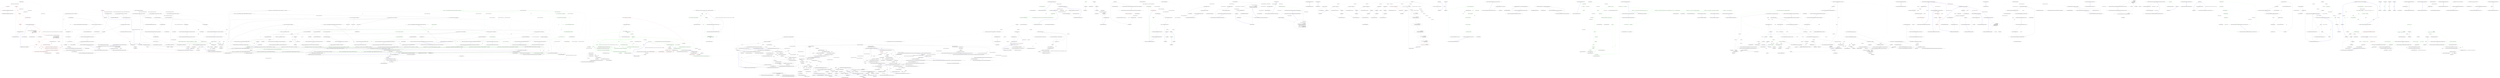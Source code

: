digraph  {
n31 [label="Nancy.AppDomainModuleLocator", span=""];
n0 [label="Entry Nancy.AppDomainModuleLocator.AppDomainModuleLocator(Nancy.IModuleActivator)", span="18-18", cluster="Nancy.AppDomainModuleLocator.AppDomainModuleLocator(Nancy.IModuleActivator)"];
n1 [label="this.activator = activator", span="21-21", cluster="Nancy.AppDomainModuleLocator.AppDomainModuleLocator(Nancy.IModuleActivator)", color=red, community=0];
n2 [label="Exit Nancy.AppDomainModuleLocator.AppDomainModuleLocator(Nancy.IModuleActivator)", span="18-18", cluster="Nancy.AppDomainModuleLocator.AppDomainModuleLocator(Nancy.IModuleActivator)"];
n3 [label="Entry Nancy.AppDomainModuleLocator.GetModules()", span="25-25", cluster="Nancy.AppDomainModuleLocator.GetModules()"];
n4 [label="this.modules == null", span="27-27", cluster="Nancy.AppDomainModuleLocator.GetModules()", color=red, community=0];
n5 [label=locker, span="29-29", cluster="Nancy.AppDomainModuleLocator.GetModules()", color=red, community=0];
n8 [label="return this.modules;", span="37-37", cluster="Nancy.AppDomainModuleLocator.GetModules()", color=red, community=0];
n6 [label="this.modules == null", span="31-31", cluster="Nancy.AppDomainModuleLocator.GetModules()", color=red, community=0];
n7 [label="this.modules = LocateModulesInAppDomain()", span="33-33", cluster="Nancy.AppDomainModuleLocator.GetModules()", color=red, community=0];
n10 [label="Entry Nancy.AppDomainModuleLocator.LocateModulesInAppDomain()", span="40-40", cluster="Nancy.AppDomainModuleLocator.LocateModulesInAppDomain()"];
n9 [label="Exit Nancy.AppDomainModuleLocator.GetModules()", span="25-25", cluster="Nancy.AppDomainModuleLocator.GetModules()"];
n11 [label="var types = from assembly in AppDomain.CurrentDomain.GetAssemblies()\r\n                from type in assembly.GetTypes()\r\n                where !type.IsAbstract\r\n                where activator.CanCreateInstance(type)\r\n                select type", span="42-46", cluster="Nancy.AppDomainModuleLocator.LocateModulesInAppDomain()", color=red, community=0];
n12 [label="var metas = new Dictionary<string, IEnumerable<ModuleMeta>>(StringComparer.CurrentCultureIgnoreCase)\r\n                        {\r\n                            {''GET'', new List<ModuleMeta>(types.Count())},\r\n                            {''POST'', new List<ModuleMeta>(types.Count())},\r\n                            {''PUT'', new List<ModuleMeta>(types.Count())},\r\n                            {''DELETE'', new List<ModuleMeta>(types.Count())},\r\n                        }", span="48-54", cluster="Nancy.AppDomainModuleLocator.LocateModulesInAppDomain()", color=red, community=0];
n21 [label="Entry System.AppDomain.GetAssemblies()", span="0-0", cluster="System.AppDomain.GetAssemblies()"];
n22 [label="Entry System.Reflection.Assembly.GetTypes()", span="0-0", cluster="System.Reflection.Assembly.GetTypes()"];
n23 [label="Entry Unk.CanCreateInstance", span="", cluster="Unk.CanCreateInstance"];
n13 [label=types, span="55-55", cluster="Nancy.AppDomainModuleLocator.LocateModulesInAppDomain()", color=red, community=0];
n24 [label="Entry System.Collections.Generic.Dictionary<TKey, TValue>.Dictionary(System.Collections.Generic.IEqualityComparer<TKey>)", span="0-0", cluster="System.Collections.Generic.Dictionary<TKey, TValue>.Dictionary(System.Collections.Generic.IEqualityComparer<TKey>)"];
n25 [label="Entry System.Collections.Generic.List<T>.List(int)", span="0-0", cluster="System.Collections.Generic.List<T>.List(int)"];
n26 [label="Entry Unk.Count", span="", cluster="Unk.Count"];
n15 [label="((List<ModuleMeta>)metas[''GET'']).Add(new ModuleMeta(type, module.GetRouteDescription(''GET'')))", span="58-58", cluster="Nancy.AppDomainModuleLocator.LocateModulesInAppDomain()", color=red, community=0];
n16 [label="((List<ModuleMeta>)metas[''POST'']).Add(new ModuleMeta(type, module.GetRouteDescription(''POST'')))", span="59-59", cluster="Nancy.AppDomainModuleLocator.LocateModulesInAppDomain()", color=red, community=0];
n17 [label="((List<ModuleMeta>)metas[''PUT'']).Add(new ModuleMeta(type, module.GetRouteDescription(''PUT'')))", span="60-60", cluster="Nancy.AppDomainModuleLocator.LocateModulesInAppDomain()", color=red, community=0];
n18 [label="((List<ModuleMeta>)metas[''DELETE'']).Add(new ModuleMeta(type, module.GetRouteDescription(''DELETE'')))", span="61-61", cluster="Nancy.AppDomainModuleLocator.LocateModulesInAppDomain()", color=red, community=0];
n19 [label="return metas;", span="64-64", cluster="Nancy.AppDomainModuleLocator.LocateModulesInAppDomain()", color=red, community=0];
n14 [label="var module = (NancyModule)Activator.CreateInstance(type)", span="57-57", cluster="Nancy.AppDomainModuleLocator.LocateModulesInAppDomain()", color=red, community=0];
n27 [label="Entry Unk.CreateInstance", span="", cluster="Unk.CreateInstance"];
n28 [label="Entry ModuleMeta.cstr", span="", cluster="ModuleMeta.cstr"];
n29 [label="Entry Nancy.NancyModule.GetRouteDescription(string)", span="8-8", cluster="Nancy.NancyModule.GetRouteDescription(string)"];
n30 [label="Entry System.Collections.Generic.List<T>.Add(T)", span="0-0", cluster="System.Collections.Generic.List<T>.Add(T)"];
n20 [label="Exit Nancy.AppDomainModuleLocator.LocateModulesInAppDomain()", span="40-40", cluster="Nancy.AppDomainModuleLocator.LocateModulesInAppDomain()"];
m0_12 [label="Entry Nancy.DefaultModuleActivator.IsModuleType(System.Type)", span="22-22", cluster="Nancy.DefaultModuleActivator.IsModuleType(System.Type)", file="DefaultModuleActivator.cs"];
m0_13 [label="return type.IsSubclassOf(typeof(NancyModule));", span="24-24", cluster="Nancy.DefaultModuleActivator.IsModuleType(System.Type)", color=green, community=0, file="DefaultModuleActivator.cs"];
m0_14 [label="Exit Nancy.DefaultModuleActivator.IsModuleType(System.Type)", span="22-22", cluster="Nancy.DefaultModuleActivator.IsModuleType(System.Type)", file="DefaultModuleActivator.cs"];
m0_0 [label="Entry Nancy.DefaultModuleActivator.CreateInstance(System.Type)", span="6-6", cluster="Nancy.DefaultModuleActivator.CreateInstance(System.Type)", file="DefaultModuleActivator.cs"];
m0_1 [label="! CanCreateInstance(moduleType)", span="8-8", cluster="Nancy.DefaultModuleActivator.CreateInstance(System.Type)", color=green, community=0, file="DefaultModuleActivator.cs"];
m0_2 [label="throw new InvalidOperationException(''Cannot create an instance of type {0} as it does not inherit from NancyModule or it does not have a public parameterless constructor.'');", span="10-10", cluster="Nancy.DefaultModuleActivator.CreateInstance(System.Type)", color=green, community=0, file="DefaultModuleActivator.cs"];
m0_3 [label="return (NancyModule) Activator.CreateInstance(moduleType);", span="13-13", cluster="Nancy.DefaultModuleActivator.CreateInstance(System.Type)", color=green, community=0, file="DefaultModuleActivator.cs"];
m0_4 [label="Exit Nancy.DefaultModuleActivator.CreateInstance(System.Type)", span="6-6", cluster="Nancy.DefaultModuleActivator.CreateInstance(System.Type)", file="DefaultModuleActivator.cs"];
m0_15 [label="Entry System.Type.IsSubclassOf(System.Type)", span="0-0", cluster="System.Type.IsSubclassOf(System.Type)", file="DefaultModuleActivator.cs"];
m0_11 [label="Entry System.Type.GetConstructor(System.Type[])", span="0-0", cluster="System.Type.GetConstructor(System.Type[])", file="DefaultModuleActivator.cs"];
m0_7 [label="Entry System.Activator.CreateInstance(System.Type)", span="0-0", cluster="System.Activator.CreateInstance(System.Type)", file="DefaultModuleActivator.cs"];
m0_5 [label="Entry Nancy.DefaultModuleActivator.CanCreateInstance(System.Type)", span="16-16", cluster="Nancy.DefaultModuleActivator.CanCreateInstance(System.Type)", file="DefaultModuleActivator.cs"];
m0_9 [label="return IsModuleType(moduleType) && hasDefaultConstructor;", span="19-19", cluster="Nancy.DefaultModuleActivator.CanCreateInstance(System.Type)", file="DefaultModuleActivator.cs"];
m0_8 [label="bool hasDefaultConstructor = moduleType.GetConstructor(Type.EmptyTypes) != null", span="18-18", cluster="Nancy.DefaultModuleActivator.CanCreateInstance(System.Type)", file="DefaultModuleActivator.cs"];
m0_10 [label="Exit Nancy.DefaultModuleActivator.CanCreateInstance(System.Type)", span="16-16", cluster="Nancy.DefaultModuleActivator.CanCreateInstance(System.Type)", file="DefaultModuleActivator.cs"];
m0_6 [label="Entry System.InvalidOperationException.InvalidOperationException(string)", span="0-0", cluster="System.InvalidOperationException.InvalidOperationException(string)", file="DefaultModuleActivator.cs"];
m0_16 [label="Nancy.DefaultModuleActivator", span="", file="DefaultModuleActivator.cs"];
m1_6 [label="Entry Nancy.Response.Response()", span="12-12", cluster="Nancy.Response.Response()", file="FakeRoute.cs"];
m1_7 [label="Entry lambda expression", span="11-14", cluster="lambda expression", file="FakeRoute.cs"];
m1_3 [label="Entry lambda expression", span="9-9", cluster="lambda expression", file="FakeRoute.cs"];
m1_4 [label="new Response()", span="9-9", cluster="lambda expression", color=green, community=0, file="FakeRoute.cs"];
m1_5 [label="Exit lambda expression", span="9-9", cluster="lambda expression", file="FakeRoute.cs"];
m1_8 [label="this.ActionWasInvoked = true", span="12-12", cluster="lambda expression", file="FakeRoute.cs"];
m1_9 [label="return new Response();", span="13-13", cluster="lambda expression", file="FakeRoute.cs"];
m1_10 [label="Exit lambda expression", span="11-14", cluster="lambda expression", file="FakeRoute.cs"];
m1_0 [label="Entry Nancy.Tests.Fakes.FakeRoute.FakeRoute()", span="8-8", cluster="Nancy.Tests.Fakes.FakeRoute.FakeRoute()", file="FakeRoute.cs"];
m1_1 [label="this.Action = x => {\r\n                this.ActionWasInvoked = true;\r\n                return new Response();\r\n            }", span="11-14", cluster="Nancy.Tests.Fakes.FakeRoute.FakeRoute()", file="FakeRoute.cs"];
m1_2 [label="Exit Nancy.Tests.Fakes.FakeRoute.FakeRoute()", span="8-8", cluster="Nancy.Tests.Fakes.FakeRoute.FakeRoute()", file="FakeRoute.cs"];
m1_11 [label="Nancy.Tests.Fakes.FakeRoute", span="", file="FakeRoute.cs"];
m2_7 [label="Entry Nancy.Tests.Fakes.FakeRoute.FakeRoute()", span="8-8", cluster="Nancy.Tests.Fakes.FakeRoute.FakeRoute()", file="FakeRouteResolver.cs"];
m2_6 [label="Entry System.Collections.Generic.IEnumerable<TSource>.First<TSource>()", span="0-0", cluster="System.Collections.Generic.IEnumerable<TSource>.First<TSource>()", file="FakeRouteResolver.cs"];
m2_0 [label="Entry Nancy.Tests.Fakes.FakeRouteResolver.GetRoute(Nancy.IRequest, System.Collections.Generic.IEnumerable<Nancy.ModuleMeta>, Nancy.INancyApplication)", span="8-8", cluster="Nancy.Tests.Fakes.FakeRouteResolver.GetRoute(Nancy.IRequest, System.Collections.Generic.IEnumerable<Nancy.ModuleMeta>, Nancy.INancyApplication)", file="FakeRouteResolver.cs"];
m2_1 [label="var description = meta.First().RouteDescriptions.First()", span="11-11", cluster="Nancy.Tests.Fakes.FakeRouteResolver.GetRoute(Nancy.IRequest, System.Collections.Generic.IEnumerable<Nancy.ModuleMeta>, Nancy.INancyApplication)", color=red, community=0, file="FakeRouteResolver.cs"];
m2_2 [label="this.ModulePath = description.ModulePath", span="13-13", cluster="Nancy.Tests.Fakes.FakeRouteResolver.GetRoute(Nancy.IRequest, System.Collections.Generic.IEnumerable<Nancy.ModuleMeta>, Nancy.INancyApplication)", file="FakeRouteResolver.cs"];
m2_3 [label="this.Path = description.Path", span="14-14", cluster="Nancy.Tests.Fakes.FakeRouteResolver.GetRoute(Nancy.IRequest, System.Collections.Generic.IEnumerable<Nancy.ModuleMeta>, Nancy.INancyApplication)", file="FakeRouteResolver.cs"];
m2_4 [label="return new FakeRoute();", span="16-16", cluster="Nancy.Tests.Fakes.FakeRouteResolver.GetRoute(Nancy.IRequest, System.Collections.Generic.IEnumerable<Nancy.ModuleMeta>, Nancy.INancyApplication)", file="FakeRouteResolver.cs"];
m2_5 [label="Exit Nancy.Tests.Fakes.FakeRouteResolver.GetRoute(Nancy.IRequest, System.Collections.Generic.IEnumerable<Nancy.ModuleMeta>, Nancy.INancyApplication)", span="8-8", cluster="Nancy.Tests.Fakes.FakeRouteResolver.GetRoute(Nancy.IRequest, System.Collections.Generic.IEnumerable<Nancy.ModuleMeta>, Nancy.INancyApplication)", file="FakeRouteResolver.cs"];
m2_8 [label="Nancy.Tests.Fakes.FakeRouteResolver", span="", file="FakeRouteResolver.cs"];
m3_9 [label="Entry Unk.Returns", span="", cluster="Unk.Returns", file="HancyHandlerFixture.cs"];
m3_10 [label="Entry lambda expression", span="19-19", cluster="lambda expression", color=green, community=0, file="HancyHandlerFixture.cs"];
m3_11 [label="this.context.Request", span="19-19", cluster="lambda expression", file="HancyHandlerFixture.cs"];
m3_0 [label="Entry Nancy.Tests.Unit.Hosting.HancyHandlerFixture.HancyHandlerFixture()", span="13-13", cluster="Nancy.Tests.Unit.Hosting.HancyHandlerFixture.HancyHandlerFixture()", file="HancyHandlerFixture.cs"];
m3_1 [label="this.context = A.Fake<HttpContextBase>()", span="15-15", cluster="Nancy.Tests.Unit.Hosting.HancyHandlerFixture.HancyHandlerFixture()", color=green, community=0, file="HancyHandlerFixture.cs"];
m3_2 [label="this.response = A.Fake<HttpResponseBase>()", span="16-16", cluster="Nancy.Tests.Unit.Hosting.HancyHandlerFixture.HancyHandlerFixture()", file="HancyHandlerFixture.cs", color=red, community=0];
m3_7 [label="return ''Hello!'';", span="44-44", cluster="Nancy.Diagnostics.TestingDiagnosticProvider.DiagObject.StringReturnValue()", file="HancyHandlerFixture.cs", color=green, community=0];
m3_3 [label="this.request = A.Fake<HttpRequestBase>()", span="17-17", cluster="Nancy.Tests.Unit.Hosting.HancyHandlerFixture.HancyHandlerFixture()", file="HancyHandlerFixture.cs"];
m3_12 [label="Exit lambda expression", span="19-19", cluster="lambda expression", file="HancyHandlerFixture.cs"];
m3_4 [label="A.CallTo(() => this.context.Request).Returns(this.request)", span="19-19", cluster="Nancy.Tests.Unit.Hosting.HancyHandlerFixture.HancyHandlerFixture()", file="HancyHandlerFixture.cs"];
m3_5 [label="A.CallTo(() => this.context.Response).Returns(this.response)", span="20-20", cluster="Nancy.Tests.Unit.Hosting.HancyHandlerFixture.HancyHandlerFixture()", file="HancyHandlerFixture.cs"];
m3_6 [label="Entry Nancy.Diagnostics.TestingDiagnosticProvider.DiagObject.StringReturnValue()", span="42-42", cluster="Nancy.Diagnostics.TestingDiagnosticProvider.DiagObject.StringReturnValue()", file="HancyHandlerFixture.cs"];
m3_8 [label="Exit Nancy.Diagnostics.TestingDiagnosticProvider.DiagObject.StringReturnValue()", span="42-42", cluster="Nancy.Diagnostics.TestingDiagnosticProvider.DiagObject.StringReturnValue()", file="HancyHandlerFixture.cs"];
m3_13 [label="Entry lambda expression", span="20-20", cluster="lambda expression", file="HancyHandlerFixture.cs"];
m3_14 [label="this.context.Response", span="20-20", cluster="lambda expression", file="HancyHandlerFixture.cs"];
m3_15 [label="Exit lambda expression", span="20-20", cluster="lambda expression", file="HancyHandlerFixture.cs"];
m3_16 [label="Nancy.Tests.Unit.Hosting.HancyHandlerFixture", span="", file="HancyHandlerFixture.cs"];
m3_20 [label="Nancy.Diagnostics.TestingDiagnosticProvider", span="", file="HancyHandlerFixture.cs"];
m4_10 [label="Entry Nancy.HeadResponse.HeadResponse(Nancy.Response)", span="4-4", cluster="Nancy.HeadResponse.HeadResponse(Nancy.Response)", file="HeadResponseFixture.cs"];
m4_9 [label="Exit Nancy.Tests.Unit.HeadResponseFixture.Should_set_status_property_to_that_of_decorated_response()", span="19-19", cluster="Nancy.Tests.Unit.HeadResponseFixture.Should_set_status_property_to_that_of_decorated_response()", file="HeadResponseFixture.cs"];
m4_4 [label="Exit Nancy.Demo.DependencyModule.DependencyModule(Nancy.Demo.IApplicationDependency, Nancy.Demo.IRequestDependency)", span="20-20", cluster="Nancy.Demo.DependencyModule.DependencyModule(Nancy.Demo.IApplicationDependency, Nancy.Demo.IRequestDependency)", file="HeadResponseFixture.cs"];
m4_11 [label="Entry object.ShouldEqual(object)", span="55-55", cluster="object.ShouldEqual(object)", file="HeadResponseFixture.cs"];
m4_6 [label="var model = new RatPackWithDependencyText() \r\n                    { \r\n                        FirstName = ''Bob'', \r\n                        ApplicationDependencyText = _ApplicationDependency.GetContent(),\r\n                        RequestDependencyText = _RequestDependency.GetContent()\r\n                    }", span="27-32", cluster="lambda expression", file="HeadResponseFixture.cs"];
m4_7 [label="return View.Spark(''~/views/spark-dependency.spark'', model);", span="36-36", cluster="lambda expression", file="HeadResponseFixture.cs"];
m4_8 [label="Exit lambda expression", span="25-37", cluster="lambda expression", file="HeadResponseFixture.cs"];
m4_17 [label="Entry Nancy.Tests.Unit.HeadResponseFixture.Should_set_content_type_property_to_that_of_decorated_response()", span="39-39", cluster="Nancy.Tests.Unit.HeadResponseFixture.Should_set_content_type_property_to_that_of_decorated_response()", file="HeadResponseFixture.cs"];
m4_18 [label="var head = new HeadResponse(this.response)", span="42-42", cluster="Nancy.Tests.Unit.HeadResponseFixture.Should_set_content_type_property_to_that_of_decorated_response()", file="HeadResponseFixture.cs"];
m4_19 [label="head.ContentType.ShouldEqual(this.response.ContentType)", span="45-45", cluster="Nancy.Tests.Unit.HeadResponseFixture.Should_set_content_type_property_to_that_of_decorated_response()", file="HeadResponseFixture.cs"];
m4_20 [label="Exit Nancy.Tests.Unit.HeadResponseFixture.Should_set_content_type_property_to_that_of_decorated_response()", span="39-39", cluster="Nancy.Tests.Unit.HeadResponseFixture.Should_set_content_type_property_to_that_of_decorated_response()", file="HeadResponseFixture.cs"];
m4_21 [label="Entry Nancy.Tests.Unit.HeadResponseFixture.Should_set_empty_content()", span="49-49", cluster="Nancy.Tests.Unit.HeadResponseFixture.Should_set_empty_content()", file="HeadResponseFixture.cs"];
m4_22 [label="var head = new HeadResponse(this.response)", span="52-52", cluster="Nancy.Tests.Unit.HeadResponseFixture.Should_set_empty_content()", file="HeadResponseFixture.cs"];
m4_23 [label="head.GetStringContentsFromResponse().ShouldBeEmpty()", span="55-55", cluster="Nancy.Tests.Unit.HeadResponseFixture.Should_set_empty_content()", file="HeadResponseFixture.cs"];
m4_24 [label="Exit Nancy.Tests.Unit.HeadResponseFixture.Should_set_empty_content()", span="49-49", cluster="Nancy.Tests.Unit.HeadResponseFixture.Should_set_empty_content()", file="HeadResponseFixture.cs"];
m4_5 [label="Entry Nancy.Response.Response()", span="14-14", cluster="Nancy.Response.Response()", file="HeadResponseFixture.cs"];
m4_0 [label="Entry Nancy.Demo.DependencyModule.DependencyModule(Nancy.Demo.IApplicationDependency, Nancy.Demo.IRequestDependency)", span="20-20", cluster="Nancy.Demo.DependencyModule.DependencyModule(Nancy.Demo.IApplicationDependency, Nancy.Demo.IRequestDependency)", file="HeadResponseFixture.cs"];
m4_1 [label="_ApplicationDependency = applicationDependency", span="22-22", cluster="Nancy.Demo.DependencyModule.DependencyModule(Nancy.Demo.IApplicationDependency, Nancy.Demo.IRequestDependency)", color=green, community=0, file="HeadResponseFixture.cs"];
m4_2 [label="_RequestDependency = requestDependency", span="23-23", cluster="Nancy.Demo.DependencyModule.DependencyModule(Nancy.Demo.IApplicationDependency, Nancy.Demo.IRequestDependency)", file="HeadResponseFixture.cs"];
m4_3 [label="Get[''/dependency''] = x =>\r\n            {\r\n                var model = new RatPackWithDependencyText() \r\n                    { \r\n                        FirstName = ''Bob'', \r\n                        ApplicationDependencyText = _ApplicationDependency.GetContent(),\r\n                        RequestDependencyText = _RequestDependency.GetContent()\r\n                    };\r\n				//Compiles but does not execute as expected under Mono 2.8\r\n//                return View.Razor(''~/views/razor-dependency.cshtml'', model);\r\n				//Switching to Spark for demo\r\n				return View.Spark(''~/views/spark-dependency.spark'', model);\r\n            }", span="25-37", cluster="Nancy.Demo.DependencyModule.DependencyModule(Nancy.Demo.IApplicationDependency, Nancy.Demo.IRequestDependency)", file="HeadResponseFixture.cs"];
m4_16 [label="Entry object.ShouldBeSameAs(object)", span="75-75", cluster="object.ShouldBeSameAs(object)", file="HeadResponseFixture.cs"];
m4_25 [label="Entry Nancy.Response.GetStringContentsFromResponse()", span="8-8", cluster="Nancy.Response.GetStringContentsFromResponse()", file="HeadResponseFixture.cs"];
m4_12 [label="Nancy.Demo.DependencyModule", span="", cluster="Nancy.Tests.Unit.HeadResponseFixture.Should_set_headers_property_to_that_of_decorated_response()", file="HeadResponseFixture.cs"];
m4_13 [label="var head = new HeadResponse(this.response)", span="32-32", cluster="Nancy.Tests.Unit.HeadResponseFixture.Should_set_headers_property_to_that_of_decorated_response()", file="HeadResponseFixture.cs"];
m4_14 [label="head.Headers.ShouldBeSameAs(this.headers)", span="35-35", cluster="Nancy.Tests.Unit.HeadResponseFixture.Should_set_headers_property_to_that_of_decorated_response()", file="HeadResponseFixture.cs"];
m4_15 [label="Exit Nancy.Tests.Unit.HeadResponseFixture.Should_set_headers_property_to_that_of_decorated_response()", span="29-29", cluster="Nancy.Tests.Unit.HeadResponseFixture.Should_set_headers_property_to_that_of_decorated_response()", file="HeadResponseFixture.cs"];
m4_26 [label="Entry string.ShouldBeEmpty()", span="17-17", cluster="string.ShouldBeEmpty()", file="HeadResponseFixture.cs"];
m4_27 [label="Nancy.Tests.Unit.HeadResponseFixture", span="", file="HeadResponseFixture.cs"];
m5_0 [label="Entry Nancy.INancyApplication.GetTemplateProcessor(string)", span="7-7", cluster="Nancy.INancyApplication.GetTemplateProcessor(string)", file="INancyApplication.cs"];
m5_1 [label="Exit Nancy.INancyApplication.GetTemplateProcessor(string)", span="7-7", cluster="Nancy.INancyApplication.GetTemplateProcessor(string)", file="INancyApplication.cs"];
m7_0 [label="Entry Nancy.Routing.IRoute.Invoke()", span="12-12", cluster="Nancy.Routing.IRoute.Invoke()", file="IRoute.cs"];
m7_1 [label="Exit Nancy.Routing.IRoute.Invoke()", span="12-12", cluster="Nancy.Routing.IRoute.Invoke()", file="IRoute.cs"];
m8_20 [label="Entry Nancy.IViewEngine.Static(string)", span="8-8", cluster="Nancy.IViewEngine.Static(string)", file="MainModule.cs"];
m8_31 [label="Entry Nancy.IViewEngine.Haml<TModel>(string, TModel)", span="12-12", cluster="Nancy.IViewEngine.Haml<TModel>(string, TModel)", file="MainModule.cs"];
m8_25 [label="Entry Nancy.Demo.Models.RatPack.RatPack()", span="2-2", cluster="Nancy.Demo.Models.RatPack.RatPack()", file="MainModule.cs"];
m8_26 [label="Entry Nancy.IViewEngine.Razor<TModel>(string, TModel)", span="12-12", cluster="Nancy.IViewEngine.Razor<TModel>(string, TModel)", file="MainModule.cs"];
m8_50 [label="Entry string.Concat(string, string)", span="0-0", cluster="string.Concat(string, string)", file="MainModule.cs"];
m8_36 [label="Entry Nancy.IViewEngine.Django<TModel>(string, TModel)", span="12-12", cluster="Nancy.IViewEngine.Django<TModel>(string, TModel)", file="MainModule.cs"];
m8_47 [label="Entry lambda expression", span="49-51", cluster="lambda expression", file="MainModule.cs"];
m8_11 [label="Entry lambda expression", span="13-15", cluster="lambda expression", file="MainModule.cs"];
m8_12 [label="return ''This is the root. Visit /static, /razor, /nhaml or /ndjango!'';", span="14-14", cluster="lambda expression", file="MainModule.cs"];
m8_13 [label="Exit lambda expression", span="13-15", cluster="lambda expression", file="MainModule.cs"];
m8_14 [label="Entry lambda expression", span="17-19", cluster="lambda expression", file="MainModule.cs"];
m8_15 [label="return ''Test'';", span="18-18", cluster="lambda expression", file="MainModule.cs"];
m8_16 [label="Exit lambda expression", span="17-19", cluster="lambda expression", file="MainModule.cs"];
m8_17 [label="Entry lambda expression", span="21-23", cluster="lambda expression", file="MainModule.cs"];
m8_18 [label="return View.Static(''~/views/static.htm'');", span="22-22", cluster="lambda expression", file="MainModule.cs"];
m8_19 [label="Exit lambda expression", span="21-23", cluster="lambda expression", file="MainModule.cs"];
m8_21 [label="Entry lambda expression", span="25-28", cluster="lambda expression", file="MainModule.cs"];
m8_22 [label="var model = new RatPack { FirstName = ''Frank'' }", span="26-26", cluster="lambda expression", file="MainModule.cs"];
m8_23 [label="return View.Razor(''~/views/razor.cshtml'', model);", span="27-27", cluster="lambda expression", file="MainModule.cs"];
m8_24 [label="Exit lambda expression", span="25-28", cluster="lambda expression", file="MainModule.cs"];
m8_27 [label="Entry lambda expression", span="29-32", cluster="lambda expression", file="MainModule.cs"];
m8_28 [label="var model = new RatPack { FirstName = ''Andrew'' }", span="30-30", cluster="lambda expression", file="MainModule.cs"];
m8_29 [label="return View.Haml(''~/views/nhaml.haml'', model);", span="31-31", cluster="lambda expression", file="MainModule.cs"];
m8_30 [label="Exit lambda expression", span="29-32", cluster="lambda expression", file="MainModule.cs"];
m8_32 [label="Entry lambda expression", span="34-37", cluster="lambda expression", file="MainModule.cs"];
m8_33 [label="var model = new RatPack { FirstName = ''Michael'' }", span="35-35", cluster="lambda expression", file="MainModule.cs"];
m8_34 [label="return View.Django(''~/views/ndjango.django'', model);", span="36-36", cluster="lambda expression", file="MainModule.cs"];
m8_35 [label="Exit lambda expression", span="34-37", cluster="lambda expression", file="MainModule.cs"];
m8_37 [label="Entry lambda expression", span="39-42", cluster="lambda expression", file="MainModule.cs"];
m8_38 [label="var model = new RatPack { FirstName = ''Frank'' }", span="40-40", cluster="lambda expression", file="MainModule.cs"];
m8_39 [label="return Response.AsJson(model);", span="41-41", cluster="lambda expression", file="MainModule.cs"];
m8_40 [label="Exit lambda expression", span="39-42", cluster="lambda expression", file="MainModule.cs"];
m8_42 [label="Entry lambda expression", span="44-47", cluster="lambda expression", file="MainModule.cs"];
m8_43 [label="var model = new RatPack { FirstName = ''Frank'' }", span="45-45", cluster="lambda expression", file="MainModule.cs"];
m8_44 [label="return Response.AsXml(model);", span="46-46", cluster="lambda expression", file="MainModule.cs"];
m8_45 [label="Exit lambda expression", span="44-47", cluster="lambda expression", file="MainModule.cs"];
m8_48 [label="return string.Concat(''Firstname: '', (string)Request.Form.name);", span="50-50", cluster="lambda expression", color=red, community=0, file="MainModule.cs"];
m8_49 [label="Exit lambda expression", span="49-51", cluster="lambda expression", file="MainModule.cs"];
m8_41 [label="Entry Unk.AsJson", span="", cluster="Unk.AsJson", file="MainModule.cs"];
m8_46 [label="Entry Nancy.IResponseFormatter.AsXml<TModel>(TModel)", span="11-11", cluster="Nancy.IResponseFormatter.AsXml<TModel>(TModel)", file="MainModule.cs"];
m8_0 [label="Entry Nancy.Demo.Module.Module()", span="11-11", cluster="Nancy.Demo.Module.Module()", file="MainModule.cs"];
m8_1 [label="Get[''/''] = x => {\r\n                return ''This is the root. Visit /static, /razor, /nhaml or /ndjango!'';\r\n            }", span="13-15", cluster="Nancy.Demo.Module.Module()", file="MainModule.cs"];
m8_2 [label="Get[''/test''] = x => {\r\n                return ''Test'';\r\n            }", span="17-19", cluster="Nancy.Demo.Module.Module()", file="MainModule.cs"];
m8_3 [label="Get[''/static''] = x => {\r\n                return View.Static(''~/views/static.htm'');\r\n            }", span="21-23", cluster="Nancy.Demo.Module.Module()", file="MainModule.cs"];
m8_4 [label="Get[''/razor''] = x => {\r\n                var model = new RatPack { FirstName = ''Frank'' };\r\n                return View.Razor(''~/views/razor.cshtml'', model);\r\n            }", span="25-28", cluster="Nancy.Demo.Module.Module()", file="MainModule.cs"];
m8_5 [label="Get[''/nhaml''] = x => {\r\n                var model = new RatPack { FirstName = ''Andrew'' };\r\n                return View.Haml(''~/views/nhaml.haml'', model);\r\n            }", span="29-32", cluster="Nancy.Demo.Module.Module()", file="MainModule.cs"];
m8_6 [label="Get[''/ndjango''] = x => {\r\n                var model = new RatPack { FirstName = ''Michael'' };\r\n                return View.Django(''~/views/ndjango.django'', model);\r\n			}", span="34-37", cluster="Nancy.Demo.Module.Module()", file="MainModule.cs"];
m8_7 [label="Get[''/json''] = x => {\r\n                var model = new RatPack { FirstName = ''Frank'' };\r\n                return Response.AsJson(model);\r\n            }", span="39-42", cluster="Nancy.Demo.Module.Module()", file="MainModule.cs"];
m8_8 [label="Get[''/xml''] = x => {\r\n                var model = new RatPack { FirstName = ''Frank'' };\r\n                return Response.AsXml(model);\r\n            }", span="44-47", cluster="Nancy.Demo.Module.Module()", file="MainModule.cs"];
m8_9 [label="Post[''/form''] = x => {\r\n                return string.Concat(''Firstname: '', (string)Request.Form.name);\r\n            }", span="49-51", cluster="Nancy.Demo.Module.Module()", color=red, community=1, file="MainModule.cs"];
m8_10 [label="Exit Nancy.Demo.Module.Module()", span="11-11", cluster="Nancy.Demo.Module.Module()", file="MainModule.cs"];
m8_51 [label="Nancy.Demo.Module", span="", file="MainModule.cs"];
m9_25 [label="var types = from type in allTypes                                                \r\n                        where activator.CanCreateInstance(type)\r\n                        select type", span="52-54", cluster="Nancy.NancyApplication.LoadModules(System.Collections.Generic.IEnumerable<System.Type>)", file="NancyApplication.cs", color=green, community=0];
m9_3 [label="this.activator = activator", span="19-19", cluster="Nancy.NancyApplication.NancyApplication(Nancy.IModuleActivator)", file="NancyApplication.cs", color=green, community=0];
m9_12 [label="Entry Unk.LoadModules", span="", cluster="Unk.LoadModules", color=red, community=0, file="NancyApplication.cs"];
m9_13 [label="var templates = new Dictionary<string, Func<string, object, Action<Stream>>>(registries.Count(), StringComparer.CurrentCultureIgnoreCase)", span="34-34", cluster="Nancy.NancyApplication.LoadTemplates()", file="NancyApplication.cs"];
m9_14 [label=registries, span="35-35", cluster="Nancy.NancyApplication.LoadTemplates()", file="NancyApplication.cs"];
m9_16 [label="templates.Add(registry.Extension, registry.Executor)", span="38-38", cluster="Nancy.NancyApplication.LoadTemplates()", file="NancyApplication.cs"];
m9_17 [label="return templates;", span="40-40", cluster="Nancy.NancyApplication.LoadTemplates()", file="NancyApplication.cs"];
m9_15 [label="var registry = (IViewEngineRegistry) Activator.CreateInstance(type)", span="37-37", cluster="Nancy.NancyApplication.LoadTemplates()", color=red, community=0, file="NancyApplication.cs"];
m9_18 [label="Exit Nancy.NancyApplication.LoadTemplates()", span="27-27", cluster="Nancy.NancyApplication.LoadTemplates()", file="NancyApplication.cs"];
m9_2 [label="Exit Nancy.NancyApplication.NancyApplication()", span="12-12", cluster="Nancy.NancyApplication.NancyApplication()", file="NancyApplication.cs"];
m9_4 [label="Entry Nancy.NancyApplication.GetTemplateProcessor(string)", span="17-17", cluster="Nancy.NancyApplication.GetTemplateProcessor(string)", color=green, community=0, file="NancyApplication.cs"];
m9_5 [label="return this.templateProcessors.ContainsKey(extension) ? this.templateProcessors[extension] : null;", span="19-19", cluster="Nancy.NancyApplication.GetTemplateProcessor(string)", color=green, community=0, file="NancyApplication.cs"];
m9_6 [label="Exit Nancy.NancyApplication.GetTemplateProcessor(string)", span="17-17", cluster="Nancy.NancyApplication.GetTemplateProcessor(string)", color=green, community=0, file="NancyApplication.cs"];
m9_7 [label="Entry System.Collections.Generic.IDictionary<TKey, TValue>.ContainsKey(TKey)", span="0-0", cluster="System.Collections.Generic.IDictionary<TKey, TValue>.ContainsKey(TKey)", file="NancyApplication.cs"];
m9_51 [label="Entry System.Type.IsAssignableFrom(System.Type)", span="0-0", cluster="System.Type.IsAssignableFrom(System.Type)", file="NancyApplication.cs"];
m9_41 [label="Entry Nancy.NancyModule.GetRouteDescription(string)", span="8-8", cluster="Nancy.NancyModule.GetRouteDescription(string)", file="NancyApplication.cs"];
m9_11 [label="Entry Nancy.ViewEngines.StaticViewEngineExtension.Static(Nancy.IViewEngine, string)", span="8-8", cluster="Nancy.ViewEngines.StaticViewEngineExtension.Static(Nancy.IViewEngine, string)", file="NancyApplication.cs"];
m9_36 [label="Entry System.Collections.Generic.Dictionary<TKey, TValue>.Dictionary(System.Collections.Generic.IEqualityComparer<TKey>)", span="0-0", cluster="System.Collections.Generic.Dictionary<TKey, TValue>.Dictionary(System.Collections.Generic.IEqualityComparer<TKey>)", file="NancyApplication.cs"];
m9_43 [label="Entry Nancy.NancyApplication.LoadTemplates(System.Collections.Generic.IEnumerable<System.Type>)", span="75-75", cluster="Nancy.NancyApplication.LoadTemplates(System.Collections.Generic.IEnumerable<System.Type>)", file="NancyApplication.cs"];
m9_44 [label="var registries = from type in types                             \r\n                             where typeof (IViewEngineRegistry).IsAssignableFrom(type)\r\n                             select type", span="77-79", cluster="Nancy.NancyApplication.LoadTemplates(System.Collections.Generic.IEnumerable<System.Type>)", color=green, community=0, file="NancyApplication.cs"];
m9_45 [label="var templates = new Dictionary<string, Func<string, object, Action<Stream>>>(registries.Count(), StringComparer.CurrentCultureIgnoreCase)", span="81-81", cluster="Nancy.NancyApplication.LoadTemplates(System.Collections.Generic.IEnumerable<System.Type>)", file="NancyApplication.cs"];
m9_46 [label=registries, span="82-82", cluster="Nancy.NancyApplication.LoadTemplates(System.Collections.Generic.IEnumerable<System.Type>)", file="NancyApplication.cs"];
m9_47 [label="var registry = (IViewEngineRegistry) System.Activator.CreateInstance(type)", span="84-84", cluster="Nancy.NancyApplication.LoadTemplates(System.Collections.Generic.IEnumerable<System.Type>)", color=green, community=0, file="NancyApplication.cs"];
m9_48 [label="templates.Add(registry.Extension, registry.Executor)", span="85-85", cluster="Nancy.NancyApplication.LoadTemplates(System.Collections.Generic.IEnumerable<System.Type>)", file="NancyApplication.cs"];
m9_49 [label="return templates;", span="87-87", cluster="Nancy.NancyApplication.LoadTemplates(System.Collections.Generic.IEnumerable<System.Type>)", file="NancyApplication.cs"];
m9_50 [label="Exit Nancy.NancyApplication.LoadTemplates(System.Collections.Generic.IEnumerable<System.Type>)", span="75-75", cluster="Nancy.NancyApplication.LoadTemplates(System.Collections.Generic.IEnumerable<System.Type>)", file="NancyApplication.cs"];
m9_24 [label="Entry Nancy.NancyApplication.LoadModules(System.Collections.Generic.IEnumerable<System.Type>)", span="50-50", cluster="Nancy.NancyApplication.LoadModules(System.Collections.Generic.IEnumerable<System.Type>)", file="NancyApplication.cs"];
m9_26 [label="Nancy.NancyApplication", span="", cluster="Nancy.NancyApplication.LoadModules(System.Collections.Generic.IEnumerable<System.Type>)", color=green, community=0, file="NancyApplication.cs"];
m9_27 [label=types, span="63-63", cluster="Nancy.NancyApplication.LoadModules(System.Collections.Generic.IEnumerable<System.Type>)", color=green, community=0, file="NancyApplication.cs"];
m9_29 [label="((List<ModuleMeta>)metas[''GET'']).Add(new ModuleMeta(type, module.GetRouteDescription(''GET'')))", span="66-66", cluster="Nancy.NancyApplication.LoadModules(System.Collections.Generic.IEnumerable<System.Type>)", color=green, community=0, file="NancyApplication.cs"];
m9_30 [label="((List<ModuleMeta>)metas[''POST'']).Add(new ModuleMeta(type, module.GetRouteDescription(''POST'')))", span="67-67", cluster="Nancy.NancyApplication.LoadModules(System.Collections.Generic.IEnumerable<System.Type>)", color=green, community=0, file="NancyApplication.cs"];
m9_31 [label="((List<ModuleMeta>)metas[''PUT'']).Add(new ModuleMeta(type, module.GetRouteDescription(''PUT'')))", span="68-68", cluster="Nancy.NancyApplication.LoadModules(System.Collections.Generic.IEnumerable<System.Type>)", color=green, community=0, file="NancyApplication.cs"];
m9_32 [label="((List<ModuleMeta>)metas[''DELETE'']).Add(new ModuleMeta(type, module.GetRouteDescription(''DELETE'')))", span="69-69", cluster="Nancy.NancyApplication.LoadModules(System.Collections.Generic.IEnumerable<System.Type>)", color=green, community=0, file="NancyApplication.cs"];
m9_33 [label="return metas;", span="72-72", cluster="Nancy.NancyApplication.LoadModules(System.Collections.Generic.IEnumerable<System.Type>)", color=green, community=0, file="NancyApplication.cs"];
m9_28 [label="var module = (NancyModule)Activator.CreateInstance(type)", span="65-65", cluster="Nancy.NancyApplication.LoadModules(System.Collections.Generic.IEnumerable<System.Type>)", color=green, community=0, file="NancyApplication.cs"];
m9_34 [label="Exit Nancy.NancyApplication.LoadModules(System.Collections.Generic.IEnumerable<System.Type>)", span="50-50", cluster="Nancy.NancyApplication.LoadModules(System.Collections.Generic.IEnumerable<System.Type>)", file="NancyApplication.cs"];
m9_35 [label="Entry Nancy.IModuleActivator.CanCreateInstance(System.Type)", span="21-21", cluster="Nancy.IModuleActivator.CanCreateInstance(System.Type)", file="NancyApplication.cs"];
m9_21 [label="Entry Unk.IsAssignableFrom", span="", cluster="Unk.IsAssignableFrom", file="NancyApplication.cs"];
m9_22 [label="Entry System.Collections.Generic.Dictionary<TKey, TValue>.Dictionary(int, System.Collections.Generic.IEqualityComparer<TKey>)", span="0-0", cluster="System.Collections.Generic.Dictionary<TKey, TValue>.Dictionary(int, System.Collections.Generic.IEqualityComparer<TKey>)", color=green, community=0, file="NancyApplication.cs"];
m9_23 [label="Entry Unk.Count", span="", cluster="Unk.Count", file="NancyApplication.cs"];
m9_0 [label="Entry Nancy.NancyApplication.NancyApplication()", span="12-12", cluster="Nancy.NancyApplication.NancyApplication()", file="NancyApplication.cs"];
m9_1 [label="this.templateProcessors = LoadTemplates()", span="14-14", cluster="Nancy.NancyApplication.NancyApplication()", color=red, community=0, file="NancyApplication.cs"];
m9_8 [label="Entry lambda expression", span="24-24", cluster="lambda expression", file="NancyApplication.cs"];
m9_9 [label="StaticViewEngineExtension.Static(null, path)", span="24-24", cluster="lambda expression", file="NancyApplication.cs"];
m9_10 [label="Entry Unk.ToList", span="", cluster="Unk.ToList", file="NancyApplication.cs"];
m9_19 [label="Entry System.AppDomain.GetAssemblies()", span="0-0", cluster="System.AppDomain.GetAssemblies()", file="NancyApplication.cs"];
m9_40 [label="Entry ModuleMeta.cstr", span="", cluster="ModuleMeta.cstr", file="NancyApplication.cs"];
m9_37 [label="Entry System.Collections.Generic.List<T>.List(int)", span="0-0", cluster="System.Collections.Generic.List<T>.List(int)", file="NancyApplication.cs"];
m9_42 [label="Entry System.Collections.Generic.List<T>.Add(T)", span="0-0", cluster="System.Collections.Generic.List<T>.Add(T)", file="NancyApplication.cs"];
m9_20 [label="Entry System.Reflection.Assembly.GetTypes()", span="0-0", cluster="System.Reflection.Assembly.GetTypes()", file="NancyApplication.cs"];
m10_0 [label="Entry Nancy.Tests.Unit.Hosting.NancyApplicationFixture.Should_return_null_for_an_unknown_view_extension()", span="9-9", cluster="Nancy.Tests.Unit.Hosting.NancyApplicationFixture.Should_return_null_for_an_unknown_view_extension()", file="NancyApplicationFixture.cs"];
m10_1 [label="new NancyApplication().GetTemplateProcessor(''.unknown'').ShouldBeNull()", span="11-11", cluster="Nancy.Tests.Unit.Hosting.NancyApplicationFixture.Should_return_null_for_an_unknown_view_extension()", file="NancyApplicationFixture.cs"];
m10_2 [label="Exit Nancy.Tests.Unit.Hosting.NancyApplicationFixture.Should_return_null_for_an_unknown_view_extension()", span="9-9", cluster="Nancy.Tests.Unit.Hosting.NancyApplicationFixture.Should_return_null_for_an_unknown_view_extension()", file="NancyApplicationFixture.cs"];
m10_21 [label="Entry Nancy.NancyApplication.GetModules()", span="44-44", cluster="Nancy.NancyApplication.GetModules()", file="NancyApplicationFixture.cs"];
m10_22 [label="Entry object.ShouldEqual(object)", span="55-55", cluster="object.ShouldEqual(object)", file="NancyApplicationFixture.cs"];
m10_5 [label="Entry object.ShouldBeNull()", span="80-80", cluster="object.ShouldBeNull()", file="NancyApplicationFixture.cs"];
m10_13 [label="Entry Nancy.Tests.Unit.Hosting.NancyApplicationFixture.Should_Return_All_Modules()", span="28-28", cluster="Nancy.Tests.Unit.Hosting.NancyApplicationFixture.Should_Return_All_Modules()", file="NancyApplicationFixture.cs"];
m10_14 [label="var modules = new NancyApplication().GetModules()", span="30-30", cluster="Nancy.Tests.Unit.Hosting.NancyApplicationFixture.Should_Return_All_Modules()", color=green, community=0, file="NancyApplicationFixture.cs"];
m10_15 [label="modules.Count.ShouldEqual(4)", span="31-31", cluster="Nancy.Tests.Unit.Hosting.NancyApplicationFixture.Should_Return_All_Modules()", color=green, community=0, file="NancyApplicationFixture.cs"];
m10_16 [label="modules[''GET''].Count().ShouldEqual(3)", span="32-32", cluster="Nancy.Tests.Unit.Hosting.NancyApplicationFixture.Should_Return_All_Modules()", color=green, community=0, file="NancyApplicationFixture.cs"];
m10_17 [label="modules[''POST''].Count().ShouldEqual(3)", span="33-33", cluster="Nancy.Tests.Unit.Hosting.NancyApplicationFixture.Should_Return_All_Modules()", color=green, community=0, file="NancyApplicationFixture.cs"];
m10_18 [label="modules[''PUT''].Count().ShouldEqual(3)", span="34-34", cluster="Nancy.Tests.Unit.Hosting.NancyApplicationFixture.Should_Return_All_Modules()", color=green, community=0, file="NancyApplicationFixture.cs"];
m10_19 [label="modules[''DELETE''].Count().ShouldEqual(3)", span="35-35", cluster="Nancy.Tests.Unit.Hosting.NancyApplicationFixture.Should_Return_All_Modules()", color=green, community=0, file="NancyApplicationFixture.cs"];
m10_20 [label="Exit Nancy.Tests.Unit.Hosting.NancyApplicationFixture.Should_Return_All_Modules()", span="28-28", cluster="Nancy.Tests.Unit.Hosting.NancyApplicationFixture.Should_Return_All_Modules()", file="NancyApplicationFixture.cs"];
m10_3 [label="Entry Nancy.NancyApplication.NancyApplication()", span="12-12", cluster="Nancy.NancyApplication.NancyApplication()", file="NancyApplicationFixture.cs"];
m10_10 [label="Entry Nancy.Tests.Unit.Hosting.NancyApplicationFixture.Should_be_case_intensitive_about_view_extensions()", span="22-22", cluster="Nancy.Tests.Unit.Hosting.NancyApplicationFixture.Should_be_case_intensitive_about_view_extensions()", file="NancyApplicationFixture.cs"];
m10_11 [label="new NancyApplication().GetTemplateProcessor(''.LetO2'').ShouldBeSameAs(FakeViewEngineRegistry.Executor)", span="24-24", cluster="Nancy.Tests.Unit.Hosting.NancyApplicationFixture.Should_be_case_intensitive_about_view_extensions()", file="NancyApplicationFixture.cs"];
m10_12 [label="Exit Nancy.Tests.Unit.Hosting.NancyApplicationFixture.Should_be_case_intensitive_about_view_extensions()", span="22-22", cluster="Nancy.Tests.Unit.Hosting.NancyApplicationFixture.Should_be_case_intensitive_about_view_extensions()", file="NancyApplicationFixture.cs"];
m10_9 [label="Entry object.ShouldBeSameAs(object)", span="75-75", cluster="object.ShouldBeSameAs(object)", file="NancyApplicationFixture.cs"];
m10_4 [label="Entry Nancy.NancyApplication.GetTemplateProcessor(string)", span="17-17", cluster="Nancy.NancyApplication.GetTemplateProcessor(string)", file="NancyApplicationFixture.cs"];
m10_23 [label="Entry System.Collections.Generic.IEnumerable<TSource>.Count<TSource>()", span="0-0", cluster="System.Collections.Generic.IEnumerable<TSource>.Count<TSource>()", file="NancyApplicationFixture.cs"];
m10_6 [label="Entry Nancy.Tests.Unit.Hosting.NancyApplicationFixture.Should_return_the_processor_for_a_given_extension()", span="16-16", cluster="Nancy.Tests.Unit.Hosting.NancyApplicationFixture.Should_return_the_processor_for_a_given_extension()", file="NancyApplicationFixture.cs"];
m10_7 [label="new NancyApplication().GetTemplateProcessor(''.leto2'').ShouldBeSameAs(FakeViewEngineRegistry.Executor)", span="18-18", cluster="Nancy.Tests.Unit.Hosting.NancyApplicationFixture.Should_return_the_processor_for_a_given_extension()", file="NancyApplicationFixture.cs"];
m10_8 [label="Exit Nancy.Tests.Unit.Hosting.NancyApplicationFixture.Should_return_the_processor_for_a_given_extension()", span="16-16", cluster="Nancy.Tests.Unit.Hosting.NancyApplicationFixture.Should_return_the_processor_for_a_given_extension()", file="NancyApplicationFixture.cs"];
m11_0 [label="Entry Nancy.Cookies.NancyCookie.NancyCookie(string, string)", span="13-13", cluster="Nancy.Cookies.NancyCookie.NancyCookie(string, string)", file="NancyCookie.cs"];
m11_1 [label="Name = name", span="15-15", cluster="Nancy.Cookies.NancyCookie.NancyCookie(string, string)", color=green, community=0, file="NancyCookie.cs"];
m11_2 [label="Value = value", span="16-16", cluster="Nancy.Cookies.NancyCookie.NancyCookie(string, string)", color=green, community=0, file="NancyCookie.cs"];
m11_3 [label="Exit Nancy.Cookies.NancyCookie.NancyCookie(string, string)", span="13-13", cluster="Nancy.Cookies.NancyCookie.NancyCookie(string, string)", file="NancyCookie.cs"];
m11_23 [label="Entry System.DateTime.ToString(string)", span="0-0", cluster="System.DateTime.ToString(string)", file="NancyCookie.cs"];
m11_24 [label="Entry System.Text.StringBuilder.ToString()", span="0-0", cluster="System.Text.StringBuilder.ToString()", file="NancyCookie.cs"];
m11_21 [label="Entry System.Text.StringBuilder.Append(string)", span="0-0", cluster="System.Text.StringBuilder.Append(string)", file="NancyCookie.cs"];
m11_4 [label="Entry Nancy.Cookies.NancyCookie.ToString()", span="19-19", cluster="Nancy.Cookies.NancyCookie.ToString()", file="NancyCookie.cs"];
m11_5 [label="var sb = new StringBuilder(50)", span="21-21", cluster="Nancy.Cookies.NancyCookie.ToString()", color=green, community=0, file="NancyCookie.cs"];
m11_6 [label="sb.AppendFormat(''{0}={1}'', Name, Value)", span="22-22", cluster="Nancy.Cookies.NancyCookie.ToString()", color=green, community=0, file="NancyCookie.cs"];
m11_8 [label="sb.Append(''; expires='')", span="25-25", cluster="Nancy.Cookies.NancyCookie.ToString()", color=green, community=0, file="NancyCookie.cs"];
m11_9 [label="sb.Append(Expires.Value.ToUniversalTime().ToString(''ddd, dd-MMM-yyyy HH:mm:ss''))", span="26-26", cluster="Nancy.Cookies.NancyCookie.ToString()", color=green, community=0, file="NancyCookie.cs"];
m11_10 [label="sb.Append('' GMT'')", span="27-27", cluster="Nancy.Cookies.NancyCookie.ToString()", color=green, community=0, file="NancyCookie.cs"];
m11_12 [label="sb.Append(''; domain='')", span="31-31", cluster="Nancy.Cookies.NancyCookie.ToString()", color=green, community=0, file="NancyCookie.cs"];
m11_13 [label="sb.Append(Domain)", span="32-32", cluster="Nancy.Cookies.NancyCookie.ToString()", color=green, community=0, file="NancyCookie.cs"];
m11_15 [label="sb.Append(''; path='')", span="36-36", cluster="Nancy.Cookies.NancyCookie.ToString()", color=green, community=0, file="NancyCookie.cs"];
m11_16 [label="sb.Append(Path)", span="37-37", cluster="Nancy.Cookies.NancyCookie.ToString()", color=green, community=0, file="NancyCookie.cs"];
m11_17 [label="return sb.ToString();", span="39-39", cluster="Nancy.Cookies.NancyCookie.ToString()", color=green, community=0, file="NancyCookie.cs"];
m11_7 [label="Expires != null", span="23-23", cluster="Nancy.Cookies.NancyCookie.ToString()", color=green, community=0, file="NancyCookie.cs"];
m11_11 [label="Domain != null", span="29-29", cluster="Nancy.Cookies.NancyCookie.ToString()", color=green, community=0, file="NancyCookie.cs"];
m11_14 [label="Path != null", span="34-34", cluster="Nancy.Cookies.NancyCookie.ToString()", color=green, community=0, file="NancyCookie.cs"];
m11_18 [label="Exit Nancy.Cookies.NancyCookie.ToString()", span="19-19", cluster="Nancy.Cookies.NancyCookie.ToString()", file="NancyCookie.cs"];
m11_22 [label="Entry System.DateTime.ToUniversalTime()", span="0-0", cluster="System.DateTime.ToUniversalTime()", file="NancyCookie.cs"];
m11_19 [label="Entry System.Text.StringBuilder.StringBuilder(int)", span="0-0", cluster="System.Text.StringBuilder.StringBuilder(int)", file="NancyCookie.cs"];
m11_20 [label="Entry System.Text.StringBuilder.AppendFormat(string, object, object)", span="0-0", cluster="System.Text.StringBuilder.AppendFormat(string, object, object)", file="NancyCookie.cs"];
m11_25 [label="Nancy.Cookies.NancyCookie", span="", file="NancyCookie.cs"];
m12_17 [label="Entry Nancy.Tests.Unit.NancyCookieFixture.Should_stringify_everyting()", span="34-34", cluster="Nancy.Tests.Unit.NancyCookieFixture.Should_stringify_everyting()", file="NancyCookieFixture.cs"];
m12_18 [label="var date = new DateTime(2016, 11, 8, 9, 10, 11, DateTimeKind.Utc)", span="36-36", cluster="Nancy.Tests.Unit.NancyCookieFixture.Should_stringify_everyting()", color=green, community=0, file="NancyCookieFixture.cs"];
m12_19 [label="new NancyCookie(''paul'', ''blind'') { Expires = date, Path = ''/frank'', Domain = ''gmail.com'' }.ToString().ShouldEqual(''paul=blind; expires=Tue, 08-Nov-2016 09:10:11 GMT; domain=gmail.com; path=/frank'')", span="37-37", cluster="Nancy.Tests.Unit.NancyCookieFixture.Should_stringify_everyting()", color=green, community=0, file="NancyCookieFixture.cs"];
m12_20 [label="Exit Nancy.Tests.Unit.NancyCookieFixture.Should_stringify_everyting()", span="34-34", cluster="Nancy.Tests.Unit.NancyCookieFixture.Should_stringify_everyting()", file="NancyCookieFixture.cs"];
m12_5 [label="Entry object.ShouldEqual(object)", span="55-55", cluster="object.ShouldEqual(object)", file="NancyCookieFixture.cs"];
m12_3 [label="Entry Nancy.Cookies.NancyCookie.NancyCookie(string, string)", span="13-13", cluster="Nancy.Cookies.NancyCookie.NancyCookie(string, string)", file="NancyCookieFixture.cs"];
m12_6 [label="Entry Nancy.Tests.Unit.NancyCookieFixture.Should_stringify_an_expiry_to_gmt_and_stupid_format()", span="15-15", cluster="Nancy.Tests.Unit.NancyCookieFixture.Should_stringify_an_expiry_to_gmt_and_stupid_format()", file="NancyCookieFixture.cs"];
m12_7 [label="var date = new DateTime(2015, 10, 8, 9, 10, 11, DateTimeKind.Utc)", span="17-17", cluster="Nancy.Tests.Unit.NancyCookieFixture.Should_stringify_an_expiry_to_gmt_and_stupid_format()", color=green, community=0, file="NancyCookieFixture.cs"];
m12_8 [label="new NancyCookie(''leto'', ''worm'') { Expires = date }.ToString().ShouldEqual(''leto=worm; expires=Thu, 08-Oct-2015 09:10:11 GMT'')", span="18-18", cluster="Nancy.Tests.Unit.NancyCookieFixture.Should_stringify_an_expiry_to_gmt_and_stupid_format()", color=green, community=0, file="NancyCookieFixture.cs"];
m12_9 [label="Exit Nancy.Tests.Unit.NancyCookieFixture.Should_stringify_an_expiry_to_gmt_and_stupid_format()", span="15-15", cluster="Nancy.Tests.Unit.NancyCookieFixture.Should_stringify_an_expiry_to_gmt_and_stupid_format()", file="NancyCookieFixture.cs"];
m12_4 [label="Entry Nancy.Cookies.NancyCookie.ToString()", span="19-19", cluster="Nancy.Cookies.NancyCookie.ToString()", file="NancyCookieFixture.cs"];
m12_10 [label="Entry System.DateTime.DateTime(int, int, int, int, int, int, System.DateTimeKind)", span="0-0", cluster="System.DateTime.DateTime(int, int, int, int, int, int, System.DateTimeKind)", file="NancyCookieFixture.cs"];
m12_14 [label="Entry Nancy.Tests.Unit.NancyCookieFixture.Should_stringify_a_path()", span="28-28", cluster="Nancy.Tests.Unit.NancyCookieFixture.Should_stringify_a_path()", file="NancyCookieFixture.cs"];
m12_15 [label="new NancyCookie(''leto'', ''worm'') { Path = ''/nancy'' }.ToString().ShouldEqual(''leto=worm; path=/nancy'')", span="30-30", cluster="Nancy.Tests.Unit.NancyCookieFixture.Should_stringify_a_path()", color=green, community=0, file="NancyCookieFixture.cs"];
m12_16 [label="Exit Nancy.Tests.Unit.NancyCookieFixture.Should_stringify_a_path()", span="28-28", cluster="Nancy.Tests.Unit.NancyCookieFixture.Should_stringify_a_path()", file="NancyCookieFixture.cs"];
m12_11 [label="Entry Nancy.Tests.Unit.NancyCookieFixture.Should_stringify_a_domain()", span="22-22", cluster="Nancy.Tests.Unit.NancyCookieFixture.Should_stringify_a_domain()", file="NancyCookieFixture.cs"];
m12_12 [label="new NancyCookie(''leto'', ''worm'') { Domain = ''google.com'' }.ToString().ShouldEqual(''leto=worm; domain=google.com'')", span="24-24", cluster="Nancy.Tests.Unit.NancyCookieFixture.Should_stringify_a_domain()", color=green, community=0, file="NancyCookieFixture.cs"];
m12_13 [label="Exit Nancy.Tests.Unit.NancyCookieFixture.Should_stringify_a_domain()", span="22-22", cluster="Nancy.Tests.Unit.NancyCookieFixture.Should_stringify_a_domain()", file="NancyCookieFixture.cs"];
m12_0 [label="Entry Nancy.Tests.Unit.NancyCookieFixture.Should_stringify_a_simple_name_value()", span="9-9", cluster="Nancy.Tests.Unit.NancyCookieFixture.Should_stringify_a_simple_name_value()", file="NancyCookieFixture.cs"];
m12_1 [label="new NancyCookie(''leto'', ''worm'').ToString().ShouldEqual(''leto=worm'')", span="11-11", cluster="Nancy.Tests.Unit.NancyCookieFixture.Should_stringify_a_simple_name_value()", color=green, community=0, file="NancyCookieFixture.cs"];
m12_2 [label="Exit Nancy.Tests.Unit.NancyCookieFixture.Should_stringify_a_simple_name_value()", span="9-9", cluster="Nancy.Tests.Unit.NancyCookieFixture.Should_stringify_a_simple_name_value()", file="NancyCookieFixture.cs"];
m13_34 [label="Entry Unk.MustHaveHappened", span="", cluster="Unk.MustHaveHappened", file="NancyEngine.cs"];
m13_30 [label="Entry Nancy.Tests.Unit.ModelBinding.Model.Model()", span="87-87", cluster="Nancy.Tests.Unit.ModelBinding.Model.Model()", file="NancyEngine.cs"];
m13_77 [label="Entry object.ShouldBeSameAs(object)", span="130-130", cluster="object.ShouldBeSameAs(object)", file="NancyEngine.cs"];
m13_5 [label="Entry Unk.ShouldBeOfType", span="", cluster="Unk.ShouldBeOfType", file="NancyEngine.cs"];
m13_46 [label="Entry Nancy.Tests.Unit.ModelBinding.DynamicModelBinderAdapterFixture.Should_pass_type_to_locator_when_cast_explicitly()", span="44-44", cluster="Nancy.Tests.Unit.ModelBinding.DynamicModelBinderAdapterFixture.Should_pass_type_to_locator_when_cast_explicitly()", file="NancyEngine.cs"];
m13_54 [label="A.CallTo(() => fakeLocator.GetBinderForType(typeof(Model))).MustHaveHappened(Repeated.Exactly.Once)", span="55-55", cluster="Nancy.Tests.Unit.ModelBinding.DynamicModelBinderAdapterFixture.Should_pass_type_to_locator_when_cast_explicitly()", color=green, community=0, file="NancyEngine.cs"];
m13_50 [label="var fakeLocator = A.Fake<IModelBinderLocator>()", span="49-49", cluster="Nancy.Tests.Unit.ModelBinding.DynamicModelBinderAdapterFixture.Should_pass_type_to_locator_when_cast_explicitly()", file="NancyEngine.cs"];
m13_53 [label="var result = (Model)adapter", span="53-53", cluster="Nancy.Tests.Unit.ModelBinding.DynamicModelBinderAdapterFixture.Should_pass_type_to_locator_when_cast_explicitly()", file="NancyEngine.cs"];
m13_49 [label="A.CallTo(() => fakeModelBinder.Bind(null, null, null)).WithAnyArguments().Returns(returnModel)", span="48-48", cluster="Nancy.Tests.Unit.ModelBinding.DynamicModelBinderAdapterFixture.Should_pass_type_to_locator_when_cast_explicitly()", file="NancyEngine.cs"];
m13_51 [label="A.CallTo(() => fakeLocator.GetBinderForType(A<Type>.Ignored)).Returns(fakeModelBinder)", span="50-50", cluster="Nancy.Tests.Unit.ModelBinding.DynamicModelBinderAdapterFixture.Should_pass_type_to_locator_when_cast_explicitly()", file="NancyEngine.cs"];
m13_52 [label="dynamic adapter = new DynamicModelBinderAdapter(fakeLocator, new NancyContext())", span="51-51", cluster="Nancy.Tests.Unit.ModelBinding.DynamicModelBinderAdapterFixture.Should_pass_type_to_locator_when_cast_explicitly()", file="NancyEngine.cs"];
m13_47 [label="var fakeModelBinder = A.Fake<IModelBinder>()", span="46-46", cluster="Nancy.Tests.Unit.ModelBinding.DynamicModelBinderAdapterFixture.Should_pass_type_to_locator_when_cast_explicitly()", file="NancyEngine.cs"];
m13_48 [label="var returnModel = new Model()", span="47-47", cluster="Nancy.Tests.Unit.ModelBinding.DynamicModelBinderAdapterFixture.Should_pass_type_to_locator_when_cast_explicitly()", file="NancyEngine.cs"];
m13_55 [label="Exit Nancy.Tests.Unit.ModelBinding.DynamicModelBinderAdapterFixture.Should_pass_type_to_locator_when_cast_explicitly()", span="44-44", cluster="Nancy.Tests.Unit.ModelBinding.DynamicModelBinderAdapterFixture.Should_pass_type_to_locator_when_cast_explicitly()", file="NancyEngine.cs"];
m13_19 [label="Entry Unk.>", span="", cluster="Unk.>", file="NancyEngine.cs"];
m13_0 [label="Entry Nancy.Tests.Unit.ModelBinding.DynamicModelBinderAdapterFixture.Should_throw_if_locator_is_null()", span="13-13", cluster="Nancy.Tests.Unit.ModelBinding.DynamicModelBinderAdapterFixture.Should_throw_if_locator_is_null()", file="NancyEngine.cs"];
m13_1 [label="var result = Record.Exception(() => new DynamicModelBinderAdapter(null, new NancyContext()))", span="15-15", cluster="Nancy.Tests.Unit.ModelBinding.DynamicModelBinderAdapterFixture.Should_throw_if_locator_is_null()", file="NancyEngine.cs"];
m13_2 [label="result.ShouldBeOfType(typeof(ArgumentNullException))", span="17-17", cluster="Nancy.Tests.Unit.ModelBinding.DynamicModelBinderAdapterFixture.Should_throw_if_locator_is_null()", file="NancyEngine.cs"];
m13_3 [label="Exit Nancy.Tests.Unit.ModelBinding.DynamicModelBinderAdapterFixture.Should_throw_if_locator_is_null()", span="13-13", cluster="Nancy.Tests.Unit.ModelBinding.DynamicModelBinderAdapterFixture.Should_throw_if_locator_is_null()", file="NancyEngine.cs"];
m13_11 [label="Entry Nancy.Tests.Unit.ModelBinding.DynamicModelBinderAdapterFixture.Should_throw_if_context_is_null()", span="21-21", cluster="Nancy.Tests.Unit.ModelBinding.DynamicModelBinderAdapterFixture.Should_throw_if_context_is_null()", file="NancyEngine.cs"];
m13_12 [label="var result = Record.Exception(() => new DynamicModelBinderAdapter(A.Fake<IModelBinderLocator>(), null))", span="23-23", cluster="Nancy.Tests.Unit.ModelBinding.DynamicModelBinderAdapterFixture.Should_throw_if_context_is_null()", file="NancyEngine.cs"];
m13_13 [label="result.ShouldBeOfType(typeof(ArgumentNullException))", span="25-25", cluster="Nancy.Tests.Unit.ModelBinding.DynamicModelBinderAdapterFixture.Should_throw_if_context_is_null()", file="NancyEngine.cs"];
m13_14 [label="Exit Nancy.Tests.Unit.ModelBinding.DynamicModelBinderAdapterFixture.Should_throw_if_context_is_null()", span="21-21", cluster="Nancy.Tests.Unit.ModelBinding.DynamicModelBinderAdapterFixture.Should_throw_if_context_is_null()", file="NancyEngine.cs"];
m13_32 [label="Entry Unk.WithAnyArguments", span="", cluster="Unk.WithAnyArguments", file="NancyEngine.cs"];
m13_20 [label="Entry Nancy.Tests.Unit.ModelBinding.DynamicModelBinderAdapterFixture.Should_pass_type_to_locator_when_cast_implcitly()", span="29-29", cluster="Nancy.Tests.Unit.ModelBinding.DynamicModelBinderAdapterFixture.Should_pass_type_to_locator_when_cast_implcitly()", file="NancyEngine.cs"];
m13_23 [label="A.CallTo(() => fakeModelBinder.Bind(null, null, null)).WithAnyArguments().Returns(returnModel)", span="33-33", cluster="Nancy.Tests.Unit.ModelBinding.DynamicModelBinderAdapterFixture.Should_pass_type_to_locator_when_cast_implcitly()", file="NancyEngine.cs"];
m13_25 [label="A.CallTo(() => fakeLocator.GetBinderForType(A<Type>.Ignored)).Returns(fakeModelBinder)", span="35-35", cluster="Nancy.Tests.Unit.ModelBinding.DynamicModelBinderAdapterFixture.Should_pass_type_to_locator_when_cast_implcitly()", file="NancyEngine.cs"];
m13_28 [label="A.CallTo(() => fakeLocator.GetBinderForType(typeof(Model))).MustHaveHappened(Repeated.Exactly.Once)", span="40-40", cluster="Nancy.Tests.Unit.ModelBinding.DynamicModelBinderAdapterFixture.Should_pass_type_to_locator_when_cast_implcitly()", file="NancyEngine.cs"];
m13_21 [label="var fakeModelBinder = A.Fake<IModelBinder>()", span="31-31", cluster="Nancy.Tests.Unit.ModelBinding.DynamicModelBinderAdapterFixture.Should_pass_type_to_locator_when_cast_implcitly()", file="NancyEngine.cs"];
m13_24 [label="var fakeLocator = A.Fake<IModelBinderLocator>()", span="34-34", cluster="Nancy.Tests.Unit.ModelBinding.DynamicModelBinderAdapterFixture.Should_pass_type_to_locator_when_cast_implcitly()", file="NancyEngine.cs"];
m13_22 [label="var returnModel = new Model()", span="32-32", cluster="Nancy.Tests.Unit.ModelBinding.DynamicModelBinderAdapterFixture.Should_pass_type_to_locator_when_cast_implcitly()", file="NancyEngine.cs"];
m13_26 [label="dynamic adapter = new DynamicModelBinderAdapter(fakeLocator, new NancyContext())", span="36-36", cluster="Nancy.Tests.Unit.ModelBinding.DynamicModelBinderAdapterFixture.Should_pass_type_to_locator_when_cast_implcitly()", file="NancyEngine.cs"];
m13_27 [label="Model result = adapter", span="38-38", cluster="Nancy.Tests.Unit.ModelBinding.DynamicModelBinderAdapterFixture.Should_pass_type_to_locator_when_cast_implcitly()", file="NancyEngine.cs"];
m13_29 [label="Exit Nancy.Tests.Unit.ModelBinding.DynamicModelBinderAdapterFixture.Should_pass_type_to_locator_when_cast_implcitly()", span="29-29", cluster="Nancy.Tests.Unit.ModelBinding.DynamicModelBinderAdapterFixture.Should_pass_type_to_locator_when_cast_implcitly()", file="NancyEngine.cs"];
m13_84 [label="Entry Nancy.Tests.Unit.ModelBinding.DynamicModelBinderAdapterFixture.Should_throw_if_locator_does_not_return_binder()", span="75-75", cluster="Nancy.Tests.Unit.ModelBinding.DynamicModelBinderAdapterFixture.Should_throw_if_locator_does_not_return_binder()", file="NancyEngine.cs"];
m13_86 [label="A.CallTo(() => fakeLocator.GetBinderForType(A<Type>.Ignored)).Returns(null)", span="78-78", cluster="Nancy.Tests.Unit.ModelBinding.DynamicModelBinderAdapterFixture.Should_throw_if_locator_does_not_return_binder()", file="NancyEngine.cs"];
m13_85 [label="var fakeLocator = A.Fake<IModelBinderLocator>()", span="77-77", cluster="Nancy.Tests.Unit.ModelBinding.DynamicModelBinderAdapterFixture.Should_throw_if_locator_does_not_return_binder()", file="NancyEngine.cs"];
m13_87 [label="dynamic adapter = new DynamicModelBinderAdapter(fakeLocator, new NancyContext())", span="79-79", cluster="Nancy.Tests.Unit.ModelBinding.DynamicModelBinderAdapterFixture.Should_throw_if_locator_does_not_return_binder()", file="NancyEngine.cs"];
m13_88 [label="var result = Record.Exception(() => (Model)adapter)", span="81-81", cluster="Nancy.Tests.Unit.ModelBinding.DynamicModelBinderAdapterFixture.Should_throw_if_locator_does_not_return_binder()", file="NancyEngine.cs"];
m13_89 [label="result.ShouldBeOfType(typeof(ModelBindingException))", span="83-83", cluster="Nancy.Tests.Unit.ModelBinding.DynamicModelBinderAdapterFixture.Should_throw_if_locator_does_not_return_binder()", file="NancyEngine.cs"];
m13_90 [label="Exit Nancy.Tests.Unit.ModelBinding.DynamicModelBinderAdapterFixture.Should_throw_if_locator_does_not_return_binder()", span="75-75", cluster="Nancy.Tests.Unit.ModelBinding.DynamicModelBinderAdapterFixture.Should_throw_if_locator_does_not_return_binder()", file="NancyEngine.cs"];
m13_31 [label="Entry Unk.CallTo", span="", cluster="Unk.CallTo", file="NancyEngine.cs"];
m13_38 [label="Entry Unk.Bind", span="", cluster="Unk.Bind", file="NancyEngine.cs"];
m13_42 [label="Entry Unk.GetBinderForType", span="", cluster="Unk.GetBinderForType", file="NancyEngine.cs"];
m13_10 [label="Entry Nancy.NancyContext.NancyContext()", span="17-17", cluster="Nancy.NancyContext.NancyContext()", file="NancyEngine.cs"];
m13_9 [label="Entry Nancy.ModelBinding.DynamicModelBinderAdapter.DynamicModelBinderAdapter(Nancy.ModelBinding.IModelBinderLocator, Nancy.NancyContext, params string[])", span="30-30", cluster="Nancy.ModelBinding.DynamicModelBinderAdapter.DynamicModelBinderAdapter(Nancy.ModelBinding.IModelBinderLocator, Nancy.NancyContext, params string[])", file="NancyEngine.cs"];
m13_94 [label="Entry lambda expression", span="81-81", cluster="lambda expression", file="NancyEngine.cs"];
m13_62 [label="Entry lambda expression", span="55-55", cluster="lambda expression", file="NancyEngine.cs"];
m13_63 [label="fakeLocator.GetBinderForType(typeof(Model))", span="55-55", cluster="lambda expression", color=green, community=0, file="NancyEngine.cs"];
m13_64 [label="Exit lambda expression", span="55-55", cluster="lambda expression", file="NancyEngine.cs"];
m13_60 [label="fakeLocator.GetBinderForType(A<Type>.Ignored)", span="50-50", cluster="lambda expression", file="NancyEngine.cs"];
m13_40 [label="fakeLocator.GetBinderForType(A<Type>.Ignored)", span="35-35", cluster="lambda expression", file="NancyEngine.cs"];
m13_44 [label="fakeLocator.GetBinderForType(typeof(Model))", span="40-40", cluster="lambda expression", file="NancyEngine.cs"];
m13_82 [label="fakeLocator.GetBinderForType(A<Type>.Ignored)", span="65-65", cluster="lambda expression", file="NancyEngine.cs"];
m13_92 [label="fakeLocator.GetBinderForType(A<Type>.Ignored)", span="78-78", cluster="lambda expression", file="NancyEngine.cs"];
m13_56 [label="Entry lambda expression", span="48-48", cluster="lambda expression", file="NancyEngine.cs"];
m13_59 [label="Entry lambda expression", span="50-50", cluster="lambda expression", file="NancyEngine.cs"];
m13_16 [label="new DynamicModelBinderAdapter(A.Fake<IModelBinderLocator>(), null)", span="23-23", cluster="lambda expression", file="NancyEngine.cs"];
m13_61 [label="Exit lambda expression", span="50-50", cluster="lambda expression", file="NancyEngine.cs"];
m13_35 [label="Entry lambda expression", span="33-33", cluster="lambda expression", file="NancyEngine.cs"];
m13_39 [label="Entry lambda expression", span="35-35", cluster="lambda expression", file="NancyEngine.cs"];
m13_43 [label="Entry lambda expression", span="40-40", cluster="lambda expression", file="NancyEngine.cs"];
m13_78 [label="Entry lambda expression", span="63-63", cluster="lambda expression", file="NancyEngine.cs"];
m13_81 [label="Entry lambda expression", span="65-65", cluster="lambda expression", file="NancyEngine.cs"];
m13_91 [label="Entry lambda expression", span="78-78", cluster="lambda expression", file="NancyEngine.cs"];
m13_41 [label="Exit lambda expression", span="35-35", cluster="lambda expression", file="NancyEngine.cs"];
m13_45 [label="Exit lambda expression", span="40-40", cluster="lambda expression", file="NancyEngine.cs"];
m13_83 [label="Exit lambda expression", span="65-65", cluster="lambda expression", file="NancyEngine.cs"];
m13_93 [label="Exit lambda expression", span="78-78", cluster="lambda expression", file="NancyEngine.cs"];
m13_57 [label="fakeModelBinder.Bind(null, null, null)", span="48-48", cluster="lambda expression", file="NancyEngine.cs"];
m13_58 [label="Exit lambda expression", span="48-48", cluster="lambda expression", file="NancyEngine.cs"];
m13_15 [label="Entry lambda expression", span="23-23", cluster="lambda expression", file="NancyEngine.cs"];
m13_17 [label="Exit lambda expression", span="23-23", cluster="lambda expression", file="NancyEngine.cs"];
m13_36 [label="fakeModelBinder.Bind(null, null, null)", span="33-33", cluster="lambda expression", file="NancyEngine.cs"];
m13_79 [label="fakeModelBinder.Bind(null, null, null)", span="63-63", cluster="lambda expression", file="NancyEngine.cs"];
m13_7 [label="new DynamicModelBinderAdapter(null, new NancyContext())", span="15-15", cluster="lambda expression", file="NancyEngine.cs"];
m13_37 [label="Exit lambda expression", span="33-33", cluster="lambda expression", file="NancyEngine.cs"];
m13_80 [label="Exit lambda expression", span="63-63", cluster="lambda expression", file="NancyEngine.cs"];
m13_95 [label="(Model)adapter", span="81-81", cluster="lambda expression", file="NancyEngine.cs"];
m13_6 [label="Entry lambda expression", span="15-15", cluster="lambda expression", file="NancyEngine.cs"];
m13_8 [label="Exit lambda expression", span="15-15", cluster="lambda expression", file="NancyEngine.cs"];
m13_96 [label="Exit lambda expression", span="81-81", cluster="lambda expression", file="NancyEngine.cs"];
m13_4 [label="Entry Unk.Exception", span="", cluster="Unk.Exception", file="NancyEngine.cs"];
m13_65 [label="Entry Nancy.Tests.Unit.ModelBinding.DynamicModelBinderAdapterFixture.Should_return_object_from_binder_if_binder_doesnt_return_null()", span="59-59", cluster="Nancy.Tests.Unit.ModelBinding.DynamicModelBinderAdapterFixture.Should_return_object_from_binder_if_binder_doesnt_return_null()", file="NancyEngine.cs"];
m13_68 [label="A.CallTo(() => fakeModelBinder.Bind(null, null, null)).WithAnyArguments().Returns(returnModel)", span="63-63", cluster="Nancy.Tests.Unit.ModelBinding.DynamicModelBinderAdapterFixture.Should_return_object_from_binder_if_binder_doesnt_return_null()", file="NancyEngine.cs"];
m13_70 [label="A.CallTo(() => fakeLocator.GetBinderForType(A<Type>.Ignored)).Returns(fakeModelBinder)", span="65-65", cluster="Nancy.Tests.Unit.ModelBinding.DynamicModelBinderAdapterFixture.Should_return_object_from_binder_if_binder_doesnt_return_null()", file="NancyEngine.cs"];
m13_66 [label="var fakeModelBinder = A.Fake<IModelBinder>()", span="61-61", cluster="Nancy.Tests.Unit.ModelBinding.DynamicModelBinderAdapterFixture.Should_return_object_from_binder_if_binder_doesnt_return_null()", file="NancyEngine.cs"];
m13_69 [label="var fakeLocator = A.Fake<IModelBinderLocator>()", span="64-64", cluster="Nancy.Tests.Unit.ModelBinding.DynamicModelBinderAdapterFixture.Should_return_object_from_binder_if_binder_doesnt_return_null()", file="NancyEngine.cs"];
m13_67 [label="var returnModel = new Model()", span="62-62", cluster="Nancy.Tests.Unit.ModelBinding.DynamicModelBinderAdapterFixture.Should_return_object_from_binder_if_binder_doesnt_return_null()", file="NancyEngine.cs"];
m13_71 [label="dynamic adapter = new DynamicModelBinderAdapter(fakeLocator, new NancyContext())", span="66-66", cluster="Nancy.Tests.Unit.ModelBinding.DynamicModelBinderAdapterFixture.Should_return_object_from_binder_if_binder_doesnt_return_null()", file="NancyEngine.cs"];
m13_74 [label="result.ShouldBeSameAs(returnModel)", span="71-71", cluster="Nancy.Tests.Unit.ModelBinding.DynamicModelBinderAdapterFixture.Should_return_object_from_binder_if_binder_doesnt_return_null()", file="NancyEngine.cs"];
m13_72 [label="Model result = adapter", span="68-68", cluster="Nancy.Tests.Unit.ModelBinding.DynamicModelBinderAdapterFixture.Should_return_object_from_binder_if_binder_doesnt_return_null()", file="NancyEngine.cs"];
m13_73 [label="result.ShouldNotBeNull()", span="70-70", cluster="Nancy.Tests.Unit.ModelBinding.DynamicModelBinderAdapterFixture.Should_return_object_from_binder_if_binder_doesnt_return_null()", file="NancyEngine.cs"];
m13_75 [label="Exit Nancy.Tests.Unit.ModelBinding.DynamicModelBinderAdapterFixture.Should_return_object_from_binder_if_binder_doesnt_return_null()", span="59-59", cluster="Nancy.Tests.Unit.ModelBinding.DynamicModelBinderAdapterFixture.Should_return_object_from_binder_if_binder_doesnt_return_null()", file="NancyEngine.cs"];
m13_33 [label="Entry Unk.Returns", span="", cluster="Unk.Returns", file="NancyEngine.cs"];
m13_18 [label="Entry DynamicModelBinderAdapter.cstr", span="", cluster="DynamicModelBinderAdapter.cstr", file="NancyEngine.cs"];
m13_76 [label="Entry object.ShouldNotBeNull()", span="140-140", cluster="object.ShouldNotBeNull()", file="NancyEngine.cs"];
m13_100 [label=fakeLocator, span="", file="NancyEngine.cs"];
m13_98 [label=fakeLocator, span="", file="NancyEngine.cs"];
m13_102 [label=fakeLocator, span="", file="NancyEngine.cs"];
m13_103 [label=fakeLocator, span="", file="NancyEngine.cs"];
m13_99 [label=fakeModelBinder, span="", file="NancyEngine.cs"];
m13_97 [label=fakeModelBinder, span="", file="NancyEngine.cs"];
m13_101 [label=fakeModelBinder, span="", file="NancyEngine.cs"];
m13_104 [label=adapter, span="", file="NancyEngine.cs"];
m14_21 [label="Entry Nancy.Json.Simple.NancySerializationStrategy.MapClrMemberNameToJsonFieldName(string)", span="59-59", cluster="Nancy.Json.Simple.NancySerializationStrategy.MapClrMemberNameToJsonFieldName(string)", file="NancyEngineFixture.cs"];
m14_22 [label="return this.retainCasing ? base.MapClrMemberNameToJsonFieldName(clrPropertyName) :\r\n                clrPropertyName.ToCamelCase();", span="61-62", cluster="Nancy.Json.Simple.NancySerializationStrategy.MapClrMemberNameToJsonFieldName(string)", file="NancyEngineFixture.cs"];
m14_23 [label="Exit Nancy.Json.Simple.NancySerializationStrategy.MapClrMemberNameToJsonFieldName(string)", span="59-59", cluster="Nancy.Json.Simple.NancySerializationStrategy.MapClrMemberNameToJsonFieldName(string)", file="NancyEngineFixture.cs"];
m14_50 [label="Entry Nancy.Json.Simple.ReflectionUtils.IsNullableType(System.Type)", span="1724-1724", cluster="Nancy.Json.Simple.ReflectionUtils.IsNullableType(System.Type)", file="NancyEngineFixture.cs"];
m14_62 [label="Entry System.Collections.Generic.Dictionary<TKey, TValue>.Add(TKey, TValue)", span="0-0", cluster="System.Collections.Generic.Dictionary<TKey, TValue>.Add(TKey, TValue)", file="NancyEngineFixture.cs"];
m14_92 [label="Entry Nancy.Json.Simple.PocoJsonSerializerStrategy.TrySerializeKnownTypes(object, out object)", span="1473-1473", cluster="Nancy.Json.Simple.PocoJsonSerializerStrategy.TrySerializeKnownTypes(object, out object)", file="NancyEngineFixture.cs"];
m14_132 [label="Entry Unk.Any", span="", cluster="Unk.Any", file="NancyEngineFixture.cs"];
m14_86 [label="Entry Nancy.Json.Simple.NancySerializationStrategy.SerializeDateTime(System.DateTime, out object)", span="138-138", cluster="Nancy.Json.Simple.NancySerializationStrategy.SerializeDateTime(System.DateTime, out object)", file="NancyEngineFixture.cs"];
m14_93 [label="this.useIso8601", span="140-140", cluster="Nancy.Json.Simple.NancySerializationStrategy.SerializeDateTime(System.DateTime, out object)", file="NancyEngineFixture.cs"];
m14_94 [label="var dateTime = input", span="142-142", cluster="Nancy.Json.Simple.NancySerializationStrategy.SerializeDateTime(System.DateTime, out object)", file="NancyEngineFixture.cs"];
m14_98 [label="DateTime time = input.ToUniversalTime()", span="151-151", cluster="Nancy.Json.Simple.NancySerializationStrategy.SerializeDateTime(System.DateTime, out object)", file="NancyEngineFixture.cs"];
m14_100 [label="input.Kind != DateTimeKind.Utc", span="154-154", cluster="Nancy.Json.Simple.NancySerializationStrategy.SerializeDateTime(System.DateTime, out object)", file="NancyEngineFixture.cs"];
m14_102 [label="input >= time", span="157-157", cluster="Nancy.Json.Simple.NancySerializationStrategy.SerializeDateTime(System.DateTime, out object)", file="NancyEngineFixture.cs"];
m14_103 [label="localTzOffset = input - time", span="159-159", cluster="Nancy.Json.Simple.NancySerializationStrategy.SerializeDateTime(System.DateTime, out object)", file="NancyEngineFixture.cs"];
m14_105 [label="localTzOffset = time - input", span="164-164", cluster="Nancy.Json.Simple.NancySerializationStrategy.SerializeDateTime(System.DateTime, out object)", file="NancyEngineFixture.cs"];
m14_95 [label="dateTime.Kind == DateTimeKind.Unspecified", span="143-143", cluster="Nancy.Json.Simple.NancySerializationStrategy.SerializeDateTime(System.DateTime, out object)", file="NancyEngineFixture.cs"];
m14_96 [label="dateTime = new DateTime(dateTime.Ticks, DateTimeKind.Local)", span="145-145", cluster="Nancy.Json.Simple.NancySerializationStrategy.SerializeDateTime(System.DateTime, out object)", file="NancyEngineFixture.cs"];
m14_97 [label="output = dateTime.ToString(''o'', CultureInfo.InvariantCulture)", span="147-147", cluster="Nancy.Json.Simple.NancySerializationStrategy.SerializeDateTime(System.DateTime, out object)", file="NancyEngineFixture.cs"];
m14_99 [label="string suffix = ''''", span="153-153", cluster="Nancy.Json.Simple.NancySerializationStrategy.SerializeDateTime(System.DateTime, out object)", file="NancyEngineFixture.cs"];
m14_108 [label="time < MinimumJavaScriptDate", span="170-170", cluster="Nancy.Json.Simple.NancySerializationStrategy.SerializeDateTime(System.DateTime, out object)", file="NancyEngineFixture.cs"];
m14_110 [label="var ticks = (time.Ticks - InitialJavaScriptDateTicks) / 10000", span="173-173", cluster="Nancy.Json.Simple.NancySerializationStrategy.SerializeDateTime(System.DateTime, out object)", file="NancyEngineFixture.cs"];
m14_111 [label="output = ''\\/Date('' + ticks + suffix + '')\\/''", span="174-174", cluster="Nancy.Json.Simple.NancySerializationStrategy.SerializeDateTime(System.DateTime, out object)", file="NancyEngineFixture.cs"];
m14_101 [label="TimeSpan localTzOffset", span="156-156", cluster="Nancy.Json.Simple.NancySerializationStrategy.SerializeDateTime(System.DateTime, out object)", file="NancyEngineFixture.cs"];
m14_104 [label="suffix = ''+''", span="160-160", cluster="Nancy.Json.Simple.NancySerializationStrategy.SerializeDateTime(System.DateTime, out object)", file="NancyEngineFixture.cs"];
m14_107 [label="suffix += localTzOffset.ToString(''hhmm'')", span="167-167", cluster="Nancy.Json.Simple.NancySerializationStrategy.SerializeDateTime(System.DateTime, out object)", file="NancyEngineFixture.cs"];
m14_106 [label="suffix = ''-''", span="165-165", cluster="Nancy.Json.Simple.NancySerializationStrategy.SerializeDateTime(System.DateTime, out object)", file="NancyEngineFixture.cs"];
m14_109 [label="time = MinimumJavaScriptDate", span="171-171", cluster="Nancy.Json.Simple.NancySerializationStrategy.SerializeDateTime(System.DateTime, out object)", file="NancyEngineFixture.cs"];
m14_112 [label="return true;", span="176-176", cluster="Nancy.Json.Simple.NancySerializationStrategy.SerializeDateTime(System.DateTime, out object)", file="NancyEngineFixture.cs"];
m14_113 [label="Exit Nancy.Json.Simple.NancySerializationStrategy.SerializeDateTime(System.DateTime, out object)", span="138-138", cluster="Nancy.Json.Simple.NancySerializationStrategy.SerializeDateTime(System.DateTime, out object)", file="NancyEngineFixture.cs"];
m14_117 [label="Entry System.TimeSpan.ToString(string)", span="0-0", cluster="System.TimeSpan.ToString(string)", file="NancyEngineFixture.cs"];
m14_115 [label="Entry System.DateTime.ToString(string, System.IFormatProvider)", span="0-0", cluster="System.DateTime.ToString(string, System.IFormatProvider)", file="NancyEngineFixture.cs"];
m14_146 [label="Entry Unk.ToDictionary", span="", cluster="Unk.ToDictionary", file="NancyEngineFixture.cs"];
m14_136 [label="Entry System.Type.IsAssignableFrom(System.Type)", span="0-0", cluster="System.Type.IsAssignableFrom(System.Type)", file="NancyEngineFixture.cs"];
m14_89 [label="Entry object.GetType()", span="0-0", cluster="object.GetType()", file="NancyEngineFixture.cs"];
m14_57 [label="Entry Nancy.Json.JavaScriptConverter.Deserialize(System.Collections.Generic.IDictionary<string, object>, System.Type)", span="39-39", cluster="Nancy.Json.JavaScriptConverter.Deserialize(System.Collections.Generic.IDictionary<string, object>, System.Type)", file="NancyEngineFixture.cs"];
m14_53 [label="Entry System.Enum.Parse(System.Type, string, bool)", span="0-0", cluster="System.Enum.Parse(System.Type, string, bool)", file="NancyEngineFixture.cs"];
m14_51 [label="Entry System.Nullable.GetUnderlyingType(System.Type)", span="0-0", cluster="System.Nullable.GetUnderlyingType(System.Type)", file="NancyEngineFixture.cs"];
m14_24 [label="Entry Nancy.Json.Simple.PocoJsonSerializerStrategy.MapClrMemberNameToJsonFieldName(string)", span="1267-1267", cluster="Nancy.Json.Simple.PocoJsonSerializerStrategy.MapClrMemberNameToJsonFieldName(string)", file="NancyEngineFixture.cs"];
m14_124 [label="Entry Nancy.Json.JavaScriptPrimitiveConverter.Serialize(object)", span="16-16", cluster="Nancy.Json.JavaScriptPrimitiveConverter.Serialize(object)", file="NancyEngineFixture.cs"];
m14_64 [label="Entry Nancy.Json.Simple.NancySerializationStrategy.TrySerializeKnownTypes(object, out object)", span="104-104", cluster="Nancy.Json.Simple.NancySerializationStrategy.TrySerializeKnownTypes(object, out object)", file="NancyEngineFixture.cs"];
m14_65 [label="var type = input as Type", span="106-106", cluster="Nancy.Json.Simple.NancySerializationStrategy.TrySerializeKnownTypes(object, out object)", color=red, community=0, file="NancyEngineFixture.cs"];
m14_69 [label="input is DateTime", span="113-113", cluster="Nancy.Json.Simple.NancySerializationStrategy.TrySerializeKnownTypes(object, out object)", file="NancyEngineFixture.cs"];
m14_70 [label="return this.SerializeDateTime((DateTime)input, out output);", span="115-115", cluster="Nancy.Json.Simple.NancySerializationStrategy.TrySerializeKnownTypes(object, out object)", file="NancyEngineFixture.cs"];
m14_71 [label="input is DateTimeOffset", span="118-118", cluster="Nancy.Json.Simple.NancySerializationStrategy.TrySerializeKnownTypes(object, out object)", file="NancyEngineFixture.cs"];
m14_72 [label="var dto = (DateTimeOffset)input", span="120-120", cluster="Nancy.Json.Simple.NancySerializationStrategy.TrySerializeKnownTypes(object, out object)", file="NancyEngineFixture.cs"];
m14_75 [label="var dynamicValue = input as DynamicDictionaryValue", span="125-125", cluster="Nancy.Json.Simple.NancySerializationStrategy.TrySerializeKnownTypes(object, out object)", file="NancyEngineFixture.cs"];
m14_79 [label="var inputType = input.GetType()", span="131-131", cluster="Nancy.Json.Simple.NancySerializationStrategy.TrySerializeKnownTypes(object, out object)", file="NancyEngineFixture.cs"];
m14_80 [label="this.TrySerializeJavaScriptConverter(input, out output, inputType)", span="132-132", cluster="Nancy.Json.Simple.NancySerializationStrategy.TrySerializeKnownTypes(object, out object)", file="NancyEngineFixture.cs"];
m14_82 [label="this.TrySerializePrimitiveConverter(input, ref output, inputType)", span="134-134", cluster="Nancy.Json.Simple.NancySerializationStrategy.TrySerializeKnownTypes(object, out object)", file="NancyEngineFixture.cs"];
m14_84 [label="return base.TrySerializeKnownTypes(input, out output);", span="135-135", cluster="Nancy.Json.Simple.NancySerializationStrategy.TrySerializeKnownTypes(object, out object)", file="NancyEngineFixture.cs"];
m14_66 [label="type != null", span="107-107", cluster="Nancy.Json.Simple.NancySerializationStrategy.TrySerializeKnownTypes(object, out object)", file="NancyEngineFixture.cs"];
m14_67 [label="output = type.FullName", span="109-109", cluster="Nancy.Json.Simple.NancySerializationStrategy.TrySerializeKnownTypes(object, out object)", file="NancyEngineFixture.cs"];
m14_68 [label="return true;", span="110-110", cluster="Nancy.Json.Simple.NancySerializationStrategy.TrySerializeKnownTypes(object, out object)", file="NancyEngineFixture.cs"];
m14_73 [label="output = dto.ToString(''o'', CultureInfo.InvariantCulture)", span="121-121", cluster="Nancy.Json.Simple.NancySerializationStrategy.TrySerializeKnownTypes(object, out object)", file="NancyEngineFixture.cs"];
m14_74 [label="return true;", span="122-122", cluster="Nancy.Json.Simple.NancySerializationStrategy.TrySerializeKnownTypes(object, out object)", file="NancyEngineFixture.cs"];
m14_76 [label="!ReferenceEquals(dynamicValue, null) && dynamicValue.HasValue", span="126-126", cluster="Nancy.Json.Simple.NancySerializationStrategy.TrySerializeKnownTypes(object, out object)", file="NancyEngineFixture.cs"];
m14_77 [label="output = dynamicValue.Value", span="128-128", cluster="Nancy.Json.Simple.NancySerializationStrategy.TrySerializeKnownTypes(object, out object)", file="NancyEngineFixture.cs"];
m14_78 [label="return true;", span="129-129", cluster="Nancy.Json.Simple.NancySerializationStrategy.TrySerializeKnownTypes(object, out object)", file="NancyEngineFixture.cs"];
m14_81 [label="return true;", span="132-132", cluster="Nancy.Json.Simple.NancySerializationStrategy.TrySerializeKnownTypes(object, out object)", file="NancyEngineFixture.cs"];
m14_83 [label="return true;", span="134-134", cluster="Nancy.Json.Simple.NancySerializationStrategy.TrySerializeKnownTypes(object, out object)", file="NancyEngineFixture.cs"];
m14_85 [label="Exit Nancy.Json.Simple.NancySerializationStrategy.TrySerializeKnownTypes(object, out object)", span="104-104", cluster="Nancy.Json.Simple.NancySerializationStrategy.TrySerializeKnownTypes(object, out object)", file="NancyEngineFixture.cs"];
m14_2 [label="Entry Nancy.Json.Simple.NancySerializationStrategy.NancySerializationStrategy(bool, bool, bool, System.Collections.Generic.IEnumerable<Nancy.Json.JavaScriptConverter>, System.Collections.Generic.IEnumerable<Nancy.Json.JavaScriptPrimitiveConverter>)", span="22-22", cluster="Nancy.Json.Simple.NancySerializationStrategy.NancySerializationStrategy(bool, bool, bool, System.Collections.Generic.IEnumerable<Nancy.Json.JavaScriptConverter>, System.Collections.Generic.IEnumerable<Nancy.Json.JavaScriptPrimitiveConverter>)", file="NancyEngineFixture.cs"];
m14_3 [label="this.retainCasing = retainCasing", span="29-29", cluster="Nancy.Json.Simple.NancySerializationStrategy.NancySerializationStrategy(bool, bool, bool, System.Collections.Generic.IEnumerable<Nancy.Json.JavaScriptConverter>, System.Collections.Generic.IEnumerable<Nancy.Json.JavaScriptPrimitiveConverter>)", file="NancyEngineFixture.cs"];
m14_4 [label="this.useIso8601 = useIso8601", span="30-30", cluster="Nancy.Json.Simple.NancySerializationStrategy.NancySerializationStrategy(bool, bool, bool, System.Collections.Generic.IEnumerable<Nancy.Json.JavaScriptConverter>, System.Collections.Generic.IEnumerable<Nancy.Json.JavaScriptPrimitiveConverter>)", file="NancyEngineFixture.cs"];
m14_5 [label=registerConverters, span="31-31", cluster="Nancy.Json.Simple.NancySerializationStrategy.NancySerializationStrategy(bool, bool, bool, System.Collections.Generic.IEnumerable<Nancy.Json.JavaScriptConverter>, System.Collections.Generic.IEnumerable<Nancy.Json.JavaScriptPrimitiveConverter>)", file="NancyEngineFixture.cs"];
m14_6 [label="this.RegisterConverters(converters, primitiveConverters)", span="33-33", cluster="Nancy.Json.Simple.NancySerializationStrategy.NancySerializationStrategy(bool, bool, bool, System.Collections.Generic.IEnumerable<Nancy.Json.JavaScriptConverter>, System.Collections.Generic.IEnumerable<Nancy.Json.JavaScriptPrimitiveConverter>)", file="NancyEngineFixture.cs"];
m14_7 [label="Exit Nancy.Json.Simple.NancySerializationStrategy.NancySerializationStrategy(bool, bool, bool, System.Collections.Generic.IEnumerable<Nancy.Json.JavaScriptConverter>, System.Collections.Generic.IEnumerable<Nancy.Json.JavaScriptPrimitiveConverter>)", span="22-22", cluster="Nancy.Json.Simple.NancySerializationStrategy.NancySerializationStrategy(bool, bool, bool, System.Collections.Generic.IEnumerable<Nancy.Json.JavaScriptConverter>, System.Collections.Generic.IEnumerable<Nancy.Json.JavaScriptPrimitiveConverter>)", file="NancyEngineFixture.cs"];
m14_91 [label="Entry Nancy.Json.Simple.NancySerializationStrategy.TrySerializePrimitiveConverter(object, ref object, System.Type)", span="179-179", cluster="Nancy.Json.Simple.NancySerializationStrategy.TrySerializePrimitiveConverter(object, ref object, System.Type)", file="NancyEngineFixture.cs"];
m14_118 [label="var primitiveConverter = this.FindPrimitiveConverter(inputType)", span="181-181", cluster="Nancy.Json.Simple.NancySerializationStrategy.TrySerializePrimitiveConverter(object, ref object, System.Type)", file="NancyEngineFixture.cs"];
m14_120 [label="output = primitiveConverter.Serialize(input)", span="184-184", cluster="Nancy.Json.Simple.NancySerializationStrategy.TrySerializePrimitiveConverter(object, ref object, System.Type)", file="NancyEngineFixture.cs"];
m14_119 [label="primitiveConverter != null", span="182-182", cluster="Nancy.Json.Simple.NancySerializationStrategy.TrySerializePrimitiveConverter(object, ref object, System.Type)", file="NancyEngineFixture.cs"];
m14_122 [label="return false;", span="187-187", cluster="Nancy.Json.Simple.NancySerializationStrategy.TrySerializePrimitiveConverter(object, ref object, System.Type)", file="NancyEngineFixture.cs"];
m14_121 [label="return true;", span="185-185", cluster="Nancy.Json.Simple.NancySerializationStrategy.TrySerializePrimitiveConverter(object, ref object, System.Type)", file="NancyEngineFixture.cs"];
m14_123 [label="Exit Nancy.Json.Simple.NancySerializationStrategy.TrySerializePrimitiveConverter(object, ref object, System.Type)", span="179-179", cluster="Nancy.Json.Simple.NancySerializationStrategy.TrySerializePrimitiveConverter(object, ref object, System.Type)", file="NancyEngineFixture.cs"];
m14_14 [label="Entry Nancy.Json.Simple.NancySerializationStrategy.RegisterConverters(System.Collections.Generic.IEnumerable<Nancy.Json.JavaScriptConverter>)", span="49-49", cluster="Nancy.Json.Simple.NancySerializationStrategy.RegisterConverters(System.Collections.Generic.IEnumerable<Nancy.Json.JavaScriptConverter>)", file="NancyEngineFixture.cs"];
m14_16 [label="this.converters.AddRange(javaScriptConverters)", span="51-51", cluster="Nancy.Json.Simple.NancySerializationStrategy.RegisterConverters(System.Collections.Generic.IEnumerable<Nancy.Json.JavaScriptConverter>)", file="NancyEngineFixture.cs"];
m14_17 [label="Exit Nancy.Json.Simple.NancySerializationStrategy.RegisterConverters(System.Collections.Generic.IEnumerable<Nancy.Json.JavaScriptConverter>)", span="49-49", cluster="Nancy.Json.Simple.NancySerializationStrategy.RegisterConverters(System.Collections.Generic.IEnumerable<Nancy.Json.JavaScriptConverter>)", file="NancyEngineFixture.cs"];
m14_0 [label="Entry Nancy.Json.Simple.NancySerializationStrategy.NancySerializationStrategy()", span="20-20", cluster="Nancy.Json.Simple.NancySerializationStrategy.NancySerializationStrategy()", file="NancyEngineFixture.cs"];
m14_1 [label="Exit Nancy.Json.Simple.NancySerializationStrategy.NancySerializationStrategy()", span="20-20", cluster="Nancy.Json.Simple.NancySerializationStrategy.NancySerializationStrategy()", file="NancyEngineFixture.cs"];
m14_54 [label="Entry Nancy.Json.Simple.NancySerializationStrategy.FindPrimitiveConverter(System.Type)", span="190-190", cluster="Nancy.Json.Simple.NancySerializationStrategy.FindPrimitiveConverter(System.Type)", file="NancyEngineFixture.cs"];
m14_125 [label="var primitiveConverter =\r\n                this.primitiveConverters.FirstOrDefault(x => x.SupportedTypes.Any(st => st.IsAssignableFrom(inputType)))", span="192-193", cluster="Nancy.Json.Simple.NancySerializationStrategy.FindPrimitiveConverter(System.Type)", file="NancyEngineFixture.cs"];
m14_126 [label="return primitiveConverter;", span="194-194", cluster="Nancy.Json.Simple.NancySerializationStrategy.FindPrimitiveConverter(System.Type)", file="NancyEngineFixture.cs"];
m14_127 [label="Exit Nancy.Json.Simple.NancySerializationStrategy.FindPrimitiveConverter(System.Type)", span="190-190", cluster="Nancy.Json.Simple.NancySerializationStrategy.FindPrimitiveConverter(System.Type)", file="NancyEngineFixture.cs"];
m14_116 [label="Entry System.DateTime.ToUniversalTime()", span="0-0", cluster="System.DateTime.ToUniversalTime()", file="NancyEngineFixture.cs"];
m14_60 [label="Entry System.Type.GetGenericArguments()", span="0-0", cluster="System.Type.GetGenericArguments()", file="NancyEngineFixture.cs"];
m14_87 [label="Entry System.DateTimeOffset.ToString(string, System.IFormatProvider)", span="0-0", cluster="System.DateTimeOffset.ToString(string, System.IFormatProvider)", file="NancyEngineFixture.cs"];
m14_159 [label="Entry lambda expression", span="212-212", cluster="lambda expression", file="NancyEngineFixture.cs"];
m14_130 [label="x.SupportedTypes.Any(st => st.IsAssignableFrom(inputType))", span="193-193", cluster="lambda expression", file="NancyEngineFixture.cs"];
m14_134 [label="st.IsAssignableFrom(inputType)", span="193-193", cluster="lambda expression", file="NancyEngineFixture.cs"];
m14_129 [label="Entry lambda expression", span="193-193", cluster="lambda expression", file="NancyEngineFixture.cs"];
m14_131 [label="Exit lambda expression", span="193-193", cluster="lambda expression", file="NancyEngineFixture.cs"];
m14_133 [label="Entry lambda expression", span="193-193", cluster="lambda expression", file="NancyEngineFixture.cs"];
m14_135 [label="Exit lambda expression", span="193-193", cluster="lambda expression", file="NancyEngineFixture.cs"];
m14_147 [label="Entry lambda expression", span="204-204", cluster="lambda expression", file="NancyEngineFixture.cs"];
m14_150 [label="Entry lambda expression", span="204-204", cluster="lambda expression", file="NancyEngineFixture.cs"];
m14_148 [label="this.MapClrMemberNameToJsonFieldName(kvp.Key)", span="204-204", cluster="lambda expression", file="NancyEngineFixture.cs"];
m14_149 [label="Exit lambda expression", span="204-204", cluster="lambda expression", file="NancyEngineFixture.cs"];
m14_151 [label="kvp.Value", span="204-204", cluster="lambda expression", file="NancyEngineFixture.cs"];
m14_152 [label="Exit lambda expression", span="204-204", cluster="lambda expression", file="NancyEngineFixture.cs"];
m14_157 [label="x.SupportedTypes.Any(st => st.IsAssignableFrom(inputType))", span="212-212", cluster="lambda expression", file="NancyEngineFixture.cs"];
m14_160 [label="st.IsAssignableFrom(inputType)", span="212-212", cluster="lambda expression", file="NancyEngineFixture.cs"];
m14_156 [label="Entry lambda expression", span="212-212", cluster="lambda expression", file="NancyEngineFixture.cs"];
m14_158 [label="Exit lambda expression", span="212-212", cluster="lambda expression", file="NancyEngineFixture.cs"];
m14_161 [label="Exit lambda expression", span="212-212", cluster="lambda expression", file="NancyEngineFixture.cs"];
m14_90 [label="Entry Nancy.Json.Simple.NancySerializationStrategy.TrySerializeJavaScriptConverter(object, out object, System.Type)", span="197-197", cluster="Nancy.Json.Simple.NancySerializationStrategy.TrySerializeJavaScriptConverter(object, out object, System.Type)", file="NancyEngineFixture.cs"];
m14_137 [label="output = null", span="199-199", cluster="Nancy.Json.Simple.NancySerializationStrategy.TrySerializeJavaScriptConverter(object, out object, System.Type)", file="NancyEngineFixture.cs"];
m14_138 [label="var converter = this.FindJavaScriptConverter(inputType)", span="200-200", cluster="Nancy.Json.Simple.NancySerializationStrategy.TrySerializeJavaScriptConverter(object, out object, System.Type)", file="NancyEngineFixture.cs"];
m14_140 [label="var result = converter.Serialize(input)", span="203-203", cluster="Nancy.Json.Simple.NancySerializationStrategy.TrySerializeJavaScriptConverter(object, out object, System.Type)", file="NancyEngineFixture.cs"];
m14_139 [label="converter != null", span="201-201", cluster="Nancy.Json.Simple.NancySerializationStrategy.TrySerializeJavaScriptConverter(object, out object, System.Type)", file="NancyEngineFixture.cs"];
m14_143 [label="return false;", span="207-207", cluster="Nancy.Json.Simple.NancySerializationStrategy.TrySerializeJavaScriptConverter(object, out object, System.Type)", file="NancyEngineFixture.cs"];
m14_141 [label="output = result.ToDictionary(kvp => this.MapClrMemberNameToJsonFieldName(kvp.Key), kvp => kvp.Value)", span="204-204", cluster="Nancy.Json.Simple.NancySerializationStrategy.TrySerializeJavaScriptConverter(object, out object, System.Type)", file="NancyEngineFixture.cs"];
m14_142 [label="return true;", span="205-205", cluster="Nancy.Json.Simple.NancySerializationStrategy.TrySerializeJavaScriptConverter(object, out object, System.Type)", file="NancyEngineFixture.cs"];
m14_144 [label="Exit Nancy.Json.Simple.NancySerializationStrategy.TrySerializeJavaScriptConverter(object, out object, System.Type)", span="197-197", cluster="Nancy.Json.Simple.NancySerializationStrategy.TrySerializeJavaScriptConverter(object, out object, System.Type)", file="NancyEngineFixture.cs"];
m14_25 [label="Entry string.ToCamelCase()", span="87-87", cluster="string.ToCamelCase()", file="NancyEngineFixture.cs"];
m14_88 [label="Entry object.ReferenceEquals(object, object)", span="0-0", cluster="object.ReferenceEquals(object, object)", file="NancyEngineFixture.cs"];
m14_128 [label="Entry Unk.FirstOrDefault", span="", cluster="Unk.FirstOrDefault", file="NancyEngineFixture.cs"];
m14_18 [label="Entry System.Collections.Generic.List<T>.AddRange(System.Collections.Generic.IEnumerable<T>)", span="0-0", cluster="System.Collections.Generic.List<T>.AddRange(System.Collections.Generic.IEnumerable<T>)", file="NancyEngineFixture.cs"];
m14_114 [label="Entry System.DateTime.DateTime(long, System.DateTimeKind)", span="0-0", cluster="System.DateTime.DateTime(long, System.DateTimeKind)", file="NancyEngineFixture.cs"];
m14_56 [label="Entry Nancy.Json.Simple.NancySerializationStrategy.FindJavaScriptConverter(System.Type)", span="210-210", cluster="Nancy.Json.Simple.NancySerializationStrategy.FindJavaScriptConverter(System.Type)", file="NancyEngineFixture.cs"];
m14_153 [label="var converter = this.converters.FirstOrDefault(x => x.SupportedTypes.Any(st => st.IsAssignableFrom(inputType)))", span="212-212", cluster="Nancy.Json.Simple.NancySerializationStrategy.FindJavaScriptConverter(System.Type)", file="NancyEngineFixture.cs"];
m14_154 [label="return converter;", span="213-213", cluster="Nancy.Json.Simple.NancySerializationStrategy.FindJavaScriptConverter(System.Type)", file="NancyEngineFixture.cs"];
m14_155 [label="Exit Nancy.Json.Simple.NancySerializationStrategy.FindJavaScriptConverter(System.Type)", span="210-210", cluster="Nancy.Json.Simple.NancySerializationStrategy.FindJavaScriptConverter(System.Type)", file="NancyEngineFixture.cs"];
m14_26 [label="Entry Nancy.Json.Simple.NancySerializationStrategy.DeserializeObject(object, System.Type)", span="65-65", cluster="Nancy.Json.Simple.NancySerializationStrategy.DeserializeObject(object, System.Type)", file="NancyEngineFixture.cs"];
m14_27 [label="type.IsEnum || (ReflectionUtils.IsNullableType(type) && Nullable.GetUnderlyingType(type).IsEnum)", span="67-67", cluster="Nancy.Json.Simple.NancySerializationStrategy.DeserializeObject(object, System.Type)", file="NancyEngineFixture.cs"];
m14_28 [label="return value == null ? null : Enum.Parse(ReflectionUtils.IsNullableType(type) ? Nullable.GetUnderlyingType(type) : type, value.ToString(), true);", span="68-68", cluster="Nancy.Json.Simple.NancySerializationStrategy.DeserializeObject(object, System.Type)", file="NancyEngineFixture.cs"];
m14_29 [label="var primitiveConverter = this.FindPrimitiveConverter(type)", span="70-70", cluster="Nancy.Json.Simple.NancySerializationStrategy.DeserializeObject(object, System.Type)", file="NancyEngineFixture.cs"];
m14_31 [label="return primitiveConverter.Deserialize(value, type);", span="73-73", cluster="Nancy.Json.Simple.NancySerializationStrategy.DeserializeObject(object, System.Type)", file="NancyEngineFixture.cs"];
m14_32 [label="var valueDictionary = value as IDictionary<string, object>", span="75-75", cluster="Nancy.Json.Simple.NancySerializationStrategy.DeserializeObject(object, System.Type)", file="NancyEngineFixture.cs"];
m14_34 [label="var javascriptConverter = this.FindJavaScriptConverter(type)", span="78-78", cluster="Nancy.Json.Simple.NancySerializationStrategy.DeserializeObject(object, System.Type)", file="NancyEngineFixture.cs"];
m14_36 [label="return javascriptConverter.Deserialize(valueDictionary, type);", span="81-81", cluster="Nancy.Json.Simple.NancySerializationStrategy.DeserializeObject(object, System.Type)", file="NancyEngineFixture.cs"];
m14_37 [label="type.IsGenericType", span="84-84", cluster="Nancy.Json.Simple.NancySerializationStrategy.DeserializeObject(object, System.Type)", file="NancyEngineFixture.cs"];
m14_38 [label="var genericType = type.GetGenericTypeDefinition()", span="86-86", cluster="Nancy.Json.Simple.NancySerializationStrategy.DeserializeObject(object, System.Type)", file="NancyEngineFixture.cs"];
m14_42 [label="var genericArguments = type.GetGenericArguments()", span="91-91", cluster="Nancy.Json.Simple.NancySerializationStrategy.DeserializeObject(object, System.Type)", file="NancyEngineFixture.cs"];
m14_47 [label="return genericTypeConverter.Deserialize(values, type);", span="96-96", cluster="Nancy.Json.Simple.NancySerializationStrategy.DeserializeObject(object, System.Type)", file="NancyEngineFixture.cs"];
m14_48 [label="return base.DeserializeObject(value, type);", span="101-101", cluster="Nancy.Json.Simple.NancySerializationStrategy.DeserializeObject(object, System.Type)", file="NancyEngineFixture.cs"];
m14_30 [label="primitiveConverter != null", span="71-71", cluster="Nancy.Json.Simple.NancySerializationStrategy.DeserializeObject(object, System.Type)", file="NancyEngineFixture.cs"];
m14_33 [label="valueDictionary != null", span="76-76", cluster="Nancy.Json.Simple.NancySerializationStrategy.DeserializeObject(object, System.Type)", file="NancyEngineFixture.cs"];
m14_45 [label="values.Add(valueDictionary.Keys.ElementAt(i), this.DeserializeObject(valueDictionary.Values.ElementAt(i), genericArguments[i]))", span="94-94", cluster="Nancy.Json.Simple.NancySerializationStrategy.DeserializeObject(object, System.Type)", file="NancyEngineFixture.cs"];
m14_35 [label="javascriptConverter != null", span="79-79", cluster="Nancy.Json.Simple.NancySerializationStrategy.DeserializeObject(object, System.Type)", file="NancyEngineFixture.cs"];
m14_39 [label="var genericTypeConverter = this.FindJavaScriptConverter(genericType)", span="87-87", cluster="Nancy.Json.Simple.NancySerializationStrategy.DeserializeObject(object, System.Type)", file="NancyEngineFixture.cs"];
m14_40 [label="genericTypeConverter != null", span="88-88", cluster="Nancy.Json.Simple.NancySerializationStrategy.DeserializeObject(object, System.Type)", file="NancyEngineFixture.cs"];
m14_41 [label="var values = new Dictionary<string, object>(StringComparer.OrdinalIgnoreCase)", span="90-90", cluster="Nancy.Json.Simple.NancySerializationStrategy.DeserializeObject(object, System.Type)", file="NancyEngineFixture.cs"];
m14_43 [label="int i = 0", span="92-92", cluster="Nancy.Json.Simple.NancySerializationStrategy.DeserializeObject(object, System.Type)", file="NancyEngineFixture.cs"];
m14_44 [label="i < genericArguments.Length", span="92-92", cluster="Nancy.Json.Simple.NancySerializationStrategy.DeserializeObject(object, System.Type)", file="NancyEngineFixture.cs"];
m14_46 [label="i++", span="92-92", cluster="Nancy.Json.Simple.NancySerializationStrategy.DeserializeObject(object, System.Type)", file="NancyEngineFixture.cs"];
m14_49 [label="Exit Nancy.Json.Simple.NancySerializationStrategy.DeserializeObject(object, System.Type)", span="65-65", cluster="Nancy.Json.Simple.NancySerializationStrategy.DeserializeObject(object, System.Type)", file="NancyEngineFixture.cs"];
m14_58 [label="Entry System.Type.GetGenericTypeDefinition()", span="0-0", cluster="System.Type.GetGenericTypeDefinition()", file="NancyEngineFixture.cs"];
m14_61 [label="Entry System.Collections.Generic.IEnumerable<TSource>.ElementAt<TSource>(int)", span="0-0", cluster="System.Collections.Generic.IEnumerable<TSource>.ElementAt<TSource>(int)", file="NancyEngineFixture.cs"];
m14_55 [label="Entry Nancy.Json.JavaScriptPrimitiveConverter.Deserialize(object, System.Type)", span="9-9", cluster="Nancy.Json.JavaScriptPrimitiveConverter.Deserialize(object, System.Type)", file="NancyEngineFixture.cs"];
m14_63 [label="Entry Nancy.Json.Simple.PocoJsonSerializerStrategy.DeserializeObject(object, System.Type)", span="1327-1327", cluster="Nancy.Json.Simple.PocoJsonSerializerStrategy.DeserializeObject(object, System.Type)", file="NancyEngineFixture.cs"];
m14_15 [label="Entry Nancy.Json.Simple.NancySerializationStrategy.RegisterConverters(System.Collections.Generic.IEnumerable<Nancy.Json.JavaScriptPrimitiveConverter>)", span="54-54", cluster="Nancy.Json.Simple.NancySerializationStrategy.RegisterConverters(System.Collections.Generic.IEnumerable<Nancy.Json.JavaScriptPrimitiveConverter>)", file="NancyEngineFixture.cs"];
m14_19 [label="this.primitiveConverters.AddRange(javaScriptPrimitiveConverters)", span="56-56", cluster="Nancy.Json.Simple.NancySerializationStrategy.RegisterConverters(System.Collections.Generic.IEnumerable<Nancy.Json.JavaScriptPrimitiveConverter>)", file="NancyEngineFixture.cs"];
m14_20 [label="Exit Nancy.Json.Simple.NancySerializationStrategy.RegisterConverters(System.Collections.Generic.IEnumerable<Nancy.Json.JavaScriptPrimitiveConverter>)", span="54-54", cluster="Nancy.Json.Simple.NancySerializationStrategy.RegisterConverters(System.Collections.Generic.IEnumerable<Nancy.Json.JavaScriptPrimitiveConverter>)", file="NancyEngineFixture.cs"];
m14_8 [label="Entry Nancy.Json.Simple.NancySerializationStrategy.RegisterConverters(System.Collections.Generic.IEnumerable<Nancy.Json.JavaScriptConverter>, System.Collections.Generic.IEnumerable<Nancy.Json.JavaScriptPrimitiveConverter>)", span="37-37", cluster="Nancy.Json.Simple.NancySerializationStrategy.RegisterConverters(System.Collections.Generic.IEnumerable<Nancy.Json.JavaScriptConverter>, System.Collections.Generic.IEnumerable<Nancy.Json.JavaScriptPrimitiveConverter>)", file="NancyEngineFixture.cs"];
m14_9 [label="javaScriptConverters != null", span="39-39", cluster="Nancy.Json.Simple.NancySerializationStrategy.RegisterConverters(System.Collections.Generic.IEnumerable<Nancy.Json.JavaScriptConverter>, System.Collections.Generic.IEnumerable<Nancy.Json.JavaScriptPrimitiveConverter>)", file="NancyEngineFixture.cs"];
m14_10 [label="this.RegisterConverters(javaScriptConverters)", span="41-41", cluster="Nancy.Json.Simple.NancySerializationStrategy.RegisterConverters(System.Collections.Generic.IEnumerable<Nancy.Json.JavaScriptConverter>, System.Collections.Generic.IEnumerable<Nancy.Json.JavaScriptPrimitiveConverter>)", file="NancyEngineFixture.cs"];
m14_11 [label="javaScriptPrimitiveConverters != null", span="43-43", cluster="Nancy.Json.Simple.NancySerializationStrategy.RegisterConverters(System.Collections.Generic.IEnumerable<Nancy.Json.JavaScriptConverter>, System.Collections.Generic.IEnumerable<Nancy.Json.JavaScriptPrimitiveConverter>)", file="NancyEngineFixture.cs"];
m14_12 [label="this.RegisterConverters(javaScriptPrimitiveConverters)", span="45-45", cluster="Nancy.Json.Simple.NancySerializationStrategy.RegisterConverters(System.Collections.Generic.IEnumerable<Nancy.Json.JavaScriptConverter>, System.Collections.Generic.IEnumerable<Nancy.Json.JavaScriptPrimitiveConverter>)", file="NancyEngineFixture.cs"];
m14_13 [label="Exit Nancy.Json.Simple.NancySerializationStrategy.RegisterConverters(System.Collections.Generic.IEnumerable<Nancy.Json.JavaScriptConverter>, System.Collections.Generic.IEnumerable<Nancy.Json.JavaScriptPrimitiveConverter>)", span="37-37", cluster="Nancy.Json.Simple.NancySerializationStrategy.RegisterConverters(System.Collections.Generic.IEnumerable<Nancy.Json.JavaScriptConverter>, System.Collections.Generic.IEnumerable<Nancy.Json.JavaScriptPrimitiveConverter>)", file="NancyEngineFixture.cs"];
m14_145 [label="Entry Nancy.Json.JavaScriptConverter.Serialize(object)", span="46-46", cluster="Nancy.Json.JavaScriptConverter.Serialize(object)", file="NancyEngineFixture.cs"];
m14_52 [label="Entry object.ToString()", span="0-0", cluster="object.ToString()", file="NancyEngineFixture.cs"];
m14_162 [label="Nancy.Json.Simple.NancySerializationStrategy", span="", file="NancyEngineFixture.cs"];
m14_163 [label="System.Type", span="", file="NancyEngineFixture.cs"];
m14_164 [label="System.Type", span="", file="NancyEngineFixture.cs"];
m15_13 [label="Entry Nancy.Hosting.NancyHandler.SetNancyResponseToHttpResponse(HttpContextBase, Nancy.Response)", span="41-41", cluster="Nancy.Hosting.NancyHandler.SetNancyResponseToHttpResponse(HttpContextBase, Nancy.Response)", file="NancyHandler.cs"];
m15_21 [label="SetHttpResponseHeaders(context, response)", span="43-43", cluster="Nancy.Hosting.NancyHandler.SetNancyResponseToHttpResponse(HttpContextBase, Nancy.Response)", file="NancyHandler.cs"];
m15_22 [label="context.Response.ContentType = response.ContentType", span="45-45", cluster="Nancy.Hosting.NancyHandler.SetNancyResponseToHttpResponse(HttpContextBase, Nancy.Response)", file="NancyHandler.cs"];
m15_23 [label="context.Response.StatusCode = (int)response.StatusCode", span="46-46", cluster="Nancy.Hosting.NancyHandler.SetNancyResponseToHttpResponse(HttpContextBase, Nancy.Response)", file="NancyHandler.cs"];
m15_24 [label="response.Contents.Invoke(context.Response.OutputStream)", span="47-47", cluster="Nancy.Hosting.NancyHandler.SetNancyResponseToHttpResponse(HttpContextBase, Nancy.Response)", color=red, community=0, file="NancyHandler.cs"];
m15_25 [label="Exit Nancy.Hosting.NancyHandler.SetNancyResponseToHttpResponse(HttpContextBase, Nancy.Response)", span="41-41", cluster="Nancy.Hosting.NancyHandler.SetNancyResponseToHttpResponse(HttpContextBase, Nancy.Response)", file="NancyHandler.cs"];
m15_26 [label="Entry Nancy.Hosting.NancyHandler.SetHttpResponseHeaders(HttpContextBase, Nancy.Response)", span="50-50", cluster="Nancy.Hosting.NancyHandler.SetHttpResponseHeaders(HttpContextBase, Nancy.Response)", file="NancyHandler.cs"];
m15_28 [label="response.Headers.Keys", span="52-52", cluster="Nancy.Hosting.NancyHandler.SetHttpResponseHeaders(HttpContextBase, Nancy.Response)", color=red, community=0, file="NancyHandler.cs"];
m15_29 [label="response.Headers[key]", span="54-54", cluster="Nancy.Hosting.NancyHandler.SetHttpResponseHeaders(HttpContextBase, Nancy.Response)", color=red, community=0, file="NancyHandler.cs"];
m15_30 [label="context.Response.AddHeader(key, value)", span="56-56", cluster="Nancy.Hosting.NancyHandler.SetHttpResponseHeaders(HttpContextBase, Nancy.Response)", color=red, community=0, file="NancyHandler.cs"];
m15_31 [label="Exit Nancy.Hosting.NancyHandler.SetHttpResponseHeaders(HttpContextBase, Nancy.Response)", span="50-50", cluster="Nancy.Hosting.NancyHandler.SetHttpResponseHeaders(HttpContextBase, Nancy.Response)", file="NancyHandler.cs"];
m15_0 [label="Entry Nancy.Hosting.NancyHandler.NancyHandler(Nancy.INancyEngine)", span="9-9", cluster="Nancy.Hosting.NancyHandler.NancyHandler(Nancy.INancyEngine)", file="NancyHandler.cs"];
m15_1 [label="this.engine = engine", span="11-11", cluster="Nancy.Hosting.NancyHandler.NancyHandler(Nancy.INancyEngine)", file="NancyHandler.cs"];
m15_2 [label="Exit Nancy.Hosting.NancyHandler.NancyHandler(Nancy.INancyEngine)", span="9-9", cluster="Nancy.Hosting.NancyHandler.NancyHandler(Nancy.INancyEngine)", file="NancyHandler.cs"];
m15_3 [label="Entry Nancy.Hosting.NancyHandler.ProcessRequest(HttpContextBase)", span="14-14", cluster="Nancy.Hosting.NancyHandler.ProcessRequest(HttpContextBase)", file="NancyHandler.cs"];
m15_4 [label="IsRequestForFavicon(context)", span="16-16", cluster="Nancy.Hosting.NancyHandler.ProcessRequest(HttpContextBase)", file="NancyHandler.cs"];
m15_6 [label="var request = CreateNancyRequest(context)", span="21-21", cluster="Nancy.Hosting.NancyHandler.ProcessRequest(HttpContextBase)", file="NancyHandler.cs"];
m15_8 [label="SetNancyResponseToHttpResponse(context, response)", span="24-24", cluster="Nancy.Hosting.NancyHandler.ProcessRequest(HttpContextBase)", file="NancyHandler.cs"];
m15_5 [label="return;", span="18-18", cluster="Nancy.Hosting.NancyHandler.ProcessRequest(HttpContextBase)", file="NancyHandler.cs"];
m15_7 [label="var response = engine.HandleRequest(request)", span="22-22", cluster="Nancy.Hosting.NancyHandler.ProcessRequest(HttpContextBase)", file="NancyHandler.cs"];
m15_9 [label="Exit Nancy.Hosting.NancyHandler.ProcessRequest(HttpContextBase)", span="14-14", cluster="Nancy.Hosting.NancyHandler.ProcessRequest(HttpContextBase)", file="NancyHandler.cs"];
m15_32 [label="Entry Unk.AddHeader", span="", cluster="Unk.AddHeader", file="NancyHandler.cs"];
m15_10 [label="Entry Nancy.Hosting.NancyHandler.IsRequestForFavicon(HttpContextBase)", span="27-27", cluster="Nancy.Hosting.NancyHandler.IsRequestForFavicon(HttpContextBase)", file="NancyHandler.cs"];
m15_14 [label="return context.Request.Url.AbsolutePath.Contains(''favicon.ico'');", span="29-29", cluster="Nancy.Hosting.NancyHandler.IsRequestForFavicon(HttpContextBase)", file="NancyHandler.cs"];
m15_15 [label="Exit Nancy.Hosting.NancyHandler.IsRequestForFavicon(HttpContextBase)", span="27-27", cluster="Nancy.Hosting.NancyHandler.IsRequestForFavicon(HttpContextBase)", file="NancyHandler.cs"];
m15_20 [label="Entry Unk.ToDictionary", span="", cluster="Unk.ToDictionary", file="NancyHandler.cs"];
m15_12 [label="Entry Nancy.INancyEngine.HandleRequest(Nancy.IRequest)", span="9-9", cluster="Nancy.INancyEngine.HandleRequest(Nancy.IRequest)", file="NancyHandler.cs"];
m15_27 [label="Entry Unk.Invoke", span="", cluster="Unk.Invoke", file="NancyHandler.cs"];
m15_11 [label="Entry Nancy.Hosting.NancyHandler.CreateNancyRequest(HttpContextBase)", span="32-32", cluster="Nancy.Hosting.NancyHandler.CreateNancyRequest(HttpContextBase)", file="NancyHandler.cs"];
m15_17 [label="return new Request(\r\n                context.Request.HttpMethod,\r\n                context.Request.Url.AbsolutePath,\r\n                context.Request.Headers.ToDictionary(),\r\n                context.Request.InputStream);", span="34-38", cluster="Nancy.Hosting.NancyHandler.CreateNancyRequest(HttpContextBase)", file="NancyHandler.cs"];
m15_18 [label="Exit Nancy.Hosting.NancyHandler.CreateNancyRequest(HttpContextBase)", span="32-32", cluster="Nancy.Hosting.NancyHandler.CreateNancyRequest(HttpContextBase)", file="NancyHandler.cs"];
m15_16 [label="Entry Unk.Contains", span="", cluster="Unk.Contains", file="NancyHandler.cs"];
m15_19 [label="Entry Request.cstr", span="", cluster="Request.cstr", file="NancyHandler.cs"];
m15_33 [label="Nancy.Hosting.NancyHandler", span="", file="NancyHandler.cs"];
m16_30 [label="Entry Unk.CanBind", span="", cluster="Unk.CanBind", file="NancyHttpRequestHandler.cs"];
m16_82 [label="Entry Nancy.NancyModule.Bind<TModel>(params string[])", span="22-22", cluster="Nancy.NancyModule.Bind<TModel>(params string[])", file="NancyHttpRequestHandler.cs"];
m16_0 [label="Entry Nancy.Tests.Unit.ModelBinding.DefaultModelBinderLocatorFixture.DefaultModelBinderLocatorFixture()", span="18-18", cluster="Nancy.Tests.Unit.ModelBinding.DefaultModelBinderLocatorFixture.DefaultModelBinderLocatorFixture()", file="NancyHttpRequestHandler.cs"];
m16_1 [label="this.defaultBinder = new DefaultBinder(new ITypeConverter[] { }, new IBodyDeserializer[] { }, A.Fake<IFieldNameConverter>(), new BindingDefaults())", span="20-20", cluster="Nancy.Tests.Unit.ModelBinding.DefaultModelBinderLocatorFixture.DefaultModelBinderLocatorFixture()", color=green, community=0, file="NancyHttpRequestHandler.cs"];
m16_2 [label="Exit Nancy.Tests.Unit.ModelBinding.DefaultModelBinderLocatorFixture.DefaultModelBinderLocatorFixture()", span="18-18", cluster="Nancy.Tests.Unit.ModelBinding.DefaultModelBinderLocatorFixture.DefaultModelBinderLocatorFixture()", file="NancyHttpRequestHandler.cs"];
m16_3 [label="Entry DefaultBinder.cstr", span="", cluster="DefaultBinder.cstr", file="NancyHttpRequestHandler.cs"];
m16_4 [label="Entry Unk.>", span="", cluster="Unk.>", file="NancyHttpRequestHandler.cs"];
m16_5 [label="Entry Nancy.ModelBinding.BindingDefaults.BindingDefaults()", span="20-20", cluster="Nancy.ModelBinding.BindingDefaults.BindingDefaults()", file="NancyHttpRequestHandler.cs"];
m16_61 [label="Entry Nancy.ModelBinding.IBinder.Bind(Nancy.NancyContext, System.Type, params string[])", span="16-16", cluster="Nancy.ModelBinding.IBinder.Bind(Nancy.NancyContext, System.Type, params string[])", file="NancyHttpRequestHandler.cs"];
m16_16 [label="Nancy.Hosting.NancyHttpRequestHandler", span="", cluster="Nancy.Tests.Unit.ModelBinding.DefaultModelBinderLocatorFixture.Should_return_default_binder_if_no_specific_binder_exists()", file="NancyHttpRequestHandler.cs"];
m16_19 [label="var locator = new DefaultModelBinderLocator(new IModelBinder[] { fakeBinder }, this.defaultBinder)", span="36-36", cluster="Nancy.Tests.Unit.ModelBinding.DefaultModelBinderLocatorFixture.Should_return_default_binder_if_no_specific_binder_exists()", file="NancyHttpRequestHandler.cs"];
m16_21 [label="result.ShouldBeSameAs(this.defaultBinder)", span="40-40", cluster="Nancy.Tests.Unit.ModelBinding.DefaultModelBinderLocatorFixture.Should_return_default_binder_if_no_specific_binder_exists()", file="NancyHttpRequestHandler.cs"];
m16_17 [label="var fakeBinder = A.Fake<IModelBinder>()", span="34-34", cluster="Nancy.Tests.Unit.ModelBinding.DefaultModelBinderLocatorFixture.Should_return_default_binder_if_no_specific_binder_exists()", file="NancyHttpRequestHandler.cs"];
m16_18 [label="A.CallTo(() => fakeBinder.CanBind(A<Type>.Ignored)).Returns(false)", span="35-35", cluster="Nancy.Tests.Unit.ModelBinding.DefaultModelBinderLocatorFixture.Should_return_default_binder_if_no_specific_binder_exists()", file="NancyHttpRequestHandler.cs"];
m16_20 [label="var result = locator.GetBinderForType(typeof(Model))", span="38-38", cluster="Nancy.Tests.Unit.ModelBinding.DefaultModelBinderLocatorFixture.Should_return_default_binder_if_no_specific_binder_exists()", file="NancyHttpRequestHandler.cs"];
m16_22 [label="Exit Nancy.Tests.Unit.ModelBinding.DefaultModelBinderLocatorFixture.Should_return_default_binder_if_no_specific_binder_exists()", span="32-32", cluster="Nancy.Tests.Unit.ModelBinding.DefaultModelBinderLocatorFixture.Should_return_default_binder_if_no_specific_binder_exists()", file="NancyHttpRequestHandler.cs"];
m16_26 [label="Entry object.ShouldBeSameAs(object)", span="130-130", cluster="object.ShouldBeSameAs(object)", file="NancyHttpRequestHandler.cs"];
m16_63 [label="Entry Nancy.Tests.Unit.ModelBinding.DefaultModelBinderLocatorFixture.Should_be_able_to_bind_interfaces_using_module_extensions()", span="80-80", cluster="Nancy.Tests.Unit.ModelBinding.DefaultModelBinderLocatorFixture.Should_be_able_to_bind_interfaces_using_module_extensions()", file="NancyHttpRequestHandler.cs"];
m16_65 [label="var locator = new DefaultModelBinderLocator(new IModelBinder[] { binder }, this.defaultBinder)", span="83-83", cluster="Nancy.Tests.Unit.ModelBinding.DefaultModelBinderLocatorFixture.Should_be_able_to_bind_interfaces_using_module_extensions()", file="NancyHttpRequestHandler.cs"];
m16_64 [label="var binder = new InterfaceModelBinder()", span="82-82", cluster="Nancy.Tests.Unit.ModelBinding.DefaultModelBinderLocatorFixture.Should_be_able_to_bind_interfaces_using_module_extensions()", file="NancyHttpRequestHandler.cs"];
m16_66 [label="var module = new TestBindingModule()", span="84-84", cluster="Nancy.Tests.Unit.ModelBinding.DefaultModelBinderLocatorFixture.Should_be_able_to_bind_interfaces_using_module_extensions()", file="NancyHttpRequestHandler.cs"];
m16_68 [label="module.ModelBinderLocator = locator", span="86-86", cluster="Nancy.Tests.Unit.ModelBinding.DefaultModelBinderLocatorFixture.Should_be_able_to_bind_interfaces_using_module_extensions()", file="NancyHttpRequestHandler.cs"];
m16_67 [label="module.Context = new NancyContext() { Request =  new FakeRequest(''GET'', ''/'') }", span="85-85", cluster="Nancy.Tests.Unit.ModelBinding.DefaultModelBinderLocatorFixture.Should_be_able_to_bind_interfaces_using_module_extensions()", file="NancyHttpRequestHandler.cs"];
m16_69 [label="var result = module.TestBindInterface()", span="88-88", cluster="Nancy.Tests.Unit.ModelBinding.DefaultModelBinderLocatorFixture.Should_be_able_to_bind_interfaces_using_module_extensions()", file="NancyHttpRequestHandler.cs"];
m16_70 [label="var result2 = module.TestBindConcrete()", span="89-89", cluster="Nancy.Tests.Unit.ModelBinding.DefaultModelBinderLocatorFixture.Should_be_able_to_bind_interfaces_using_module_extensions()", file="NancyHttpRequestHandler.cs"];
m16_71 [label="result.ShouldNotBeNull()", span="91-91", cluster="Nancy.Tests.Unit.ModelBinding.DefaultModelBinderLocatorFixture.Should_be_able_to_bind_interfaces_using_module_extensions()", file="NancyHttpRequestHandler.cs"];
m16_72 [label="result2.ShouldNotBeNull()", span="92-92", cluster="Nancy.Tests.Unit.ModelBinding.DefaultModelBinderLocatorFixture.Should_be_able_to_bind_interfaces_using_module_extensions()", file="NancyHttpRequestHandler.cs"];
m16_73 [label="Exit Nancy.Tests.Unit.ModelBinding.DefaultModelBinderLocatorFixture.Should_be_able_to_bind_interfaces_using_module_extensions()", span="80-80", cluster="Nancy.Tests.Unit.ModelBinding.DefaultModelBinderLocatorFixture.Should_be_able_to_bind_interfaces_using_module_extensions()", file="NancyHttpRequestHandler.cs"];
m16_53 [label="Entry Nancy.Tests.Unit.ModelBinding.DefaultModelBinderLocatorFixture.Should_be_able_to_bind_interfaces()", span="68-68", cluster="Nancy.Tests.Unit.ModelBinding.DefaultModelBinderLocatorFixture.Should_be_able_to_bind_interfaces()", file="NancyHttpRequestHandler.cs"];
m16_55 [label="var locator = new DefaultModelBinderLocator(new IModelBinder[] { binder }, this.defaultBinder)", span="71-71", cluster="Nancy.Tests.Unit.ModelBinding.DefaultModelBinderLocatorFixture.Should_be_able_to_bind_interfaces()", file="NancyHttpRequestHandler.cs"];
m16_54 [label="var binder = new InterfaceModelBinder()", span="70-70", cluster="Nancy.Tests.Unit.ModelBinding.DefaultModelBinderLocatorFixture.Should_be_able_to_bind_interfaces()", file="NancyHttpRequestHandler.cs"];
m16_56 [label="var locatedBinder = locator.GetBinderForType(typeof(Concrete))", span="72-72", cluster="Nancy.Tests.Unit.ModelBinding.DefaultModelBinderLocatorFixture.Should_be_able_to_bind_interfaces()", file="NancyHttpRequestHandler.cs"];
m16_57 [label="var result = locatedBinder.Bind(null, typeof(Concrete)) as IAmAnInterface", span="74-74", cluster="Nancy.Tests.Unit.ModelBinding.DefaultModelBinderLocatorFixture.Should_be_able_to_bind_interfaces()", file="NancyHttpRequestHandler.cs"];
m16_58 [label="result.ShouldNotBeNull()", span="76-76", cluster="Nancy.Tests.Unit.ModelBinding.DefaultModelBinderLocatorFixture.Should_be_able_to_bind_interfaces()", file="NancyHttpRequestHandler.cs"];
m16_59 [label="Exit Nancy.Tests.Unit.ModelBinding.DefaultModelBinderLocatorFixture.Should_be_able_to_bind_interfaces()", span="68-68", cluster="Nancy.Tests.Unit.ModelBinding.DefaultModelBinderLocatorFixture.Should_be_able_to_bind_interfaces()", file="NancyHttpRequestHandler.cs"];
m16_15 [label="Entry Nancy.DefaultModuleActivator.DefaultModuleActivator()", span="4-4", cluster="Nancy.DefaultModuleActivator.DefaultModuleActivator()", file="NancyHttpRequestHandler.cs"];
m16_25 [label="Entry Nancy.ModelBinding.DefaultModelBinderLocator.GetBinderForType(System.Type)", span="38-38", cluster="Nancy.ModelBinding.DefaultModelBinderLocator.GetBinderForType(System.Type)", file="NancyHttpRequestHandler.cs"];
m16_8 [label="result.ShouldBeNull()", span="28-28", cluster="Nancy.Tests.Unit.ModelBinding.DefaultModelBinderLocatorFixture.Should_not_throw_if_null_binders_collection_is_passed()", file="NancyHttpRequestHandler.cs"];
m16_76 [label="Entry Nancy.Tests.Fakes.FakeRequest.FakeRequest(string, string)", span="8-8", cluster="Nancy.Tests.Fakes.FakeRequest.FakeRequest(string, string)", file="NancyHttpRequestHandler.cs"];
m16_42 [label="Entry Nancy.Tests.Unit.ModelBinding.DefaultModelBinderLocatorFixture.Should_return_a_binder_that_returns_true_for_canbind()", span="56-56", cluster="Nancy.Tests.Unit.ModelBinding.DefaultModelBinderLocatorFixture.Should_return_a_binder_that_returns_true_for_canbind()", file="NancyHttpRequestHandler.cs"];
m16_45 [label="var locator = new DefaultModelBinderLocator(new IModelBinder[] { fakeBinder }, this.defaultBinder)", span="60-60", cluster="Nancy.Tests.Unit.ModelBinding.DefaultModelBinderLocatorFixture.Should_return_a_binder_that_returns_true_for_canbind()", file="NancyHttpRequestHandler.cs"];
m16_43 [label="var fakeBinder = A.Fake<IModelBinder>()", span="58-58", cluster="Nancy.Tests.Unit.ModelBinding.DefaultModelBinderLocatorFixture.Should_return_a_binder_that_returns_true_for_canbind()", file="NancyHttpRequestHandler.cs"];
m16_44 [label="A.CallTo(() => fakeBinder.CanBind(A<Type>.Ignored)).Returns(true)", span="59-59", cluster="Nancy.Tests.Unit.ModelBinding.DefaultModelBinderLocatorFixture.Should_return_a_binder_that_returns_true_for_canbind()", file="NancyHttpRequestHandler.cs"];
m16_46 [label="var result = locator.GetBinderForType(typeof(Model))", span="62-62", cluster="Nancy.Tests.Unit.ModelBinding.DefaultModelBinderLocatorFixture.Should_return_a_binder_that_returns_true_for_canbind()", file="NancyHttpRequestHandler.cs"];
m16_47 [label="result.ShouldBeSameAs(fakeBinder)", span="64-64", cluster="Nancy.Tests.Unit.ModelBinding.DefaultModelBinderLocatorFixture.Should_return_a_binder_that_returns_true_for_canbind()", file="NancyHttpRequestHandler.cs"];
m16_48 [label="Exit Nancy.Tests.Unit.ModelBinding.DefaultModelBinderLocatorFixture.Should_return_a_binder_that_returns_true_for_canbind()", span="56-56", cluster="Nancy.Tests.Unit.ModelBinding.DefaultModelBinderLocatorFixture.Should_return_a_binder_that_returns_true_for_canbind()", file="NancyHttpRequestHandler.cs"];
m16_10 [label="Entry Unk.Exception", span="", cluster="Unk.Exception", file="NancyHttpRequestHandler.cs"];
m16_74 [label="Entry Nancy.Tests.Unit.ModelBinding.DefaultModelBinderLocatorFixture.TestBindingModule.TestBindingModule()", span="95-95", cluster="Nancy.Tests.Unit.ModelBinding.DefaultModelBinderLocatorFixture.TestBindingModule.TestBindingModule()", file="NancyHttpRequestHandler.cs"];
m16_78 [label="Entry Nancy.Tests.Unit.ModelBinding.DefaultModelBinderLocatorFixture.TestBindingModule.TestBindConcrete()", span="104-104", cluster="Nancy.Tests.Unit.ModelBinding.DefaultModelBinderLocatorFixture.TestBindingModule.TestBindConcrete()", file="NancyHttpRequestHandler.cs"];
m16_83 [label="var result = this.Bind<Concrete>()", span="106-106", cluster="Nancy.Tests.Unit.ModelBinding.DefaultModelBinderLocatorFixture.TestBindingModule.TestBindConcrete()", file="NancyHttpRequestHandler.cs"];
m16_84 [label="return result;", span="108-108", cluster="Nancy.Tests.Unit.ModelBinding.DefaultModelBinderLocatorFixture.TestBindingModule.TestBindConcrete()", file="NancyHttpRequestHandler.cs"];
m16_85 [label="Exit Nancy.Tests.Unit.ModelBinding.DefaultModelBinderLocatorFixture.TestBindingModule.TestBindConcrete()", span="104-104", cluster="Nancy.Tests.Unit.ModelBinding.DefaultModelBinderLocatorFixture.TestBindingModule.TestBindConcrete()", file="NancyHttpRequestHandler.cs"];
m16_23 [label="Entry Unk.CallTo", span="", cluster="Unk.CallTo", file="NancyHttpRequestHandler.cs"];
m16_7 [label="var result = Record.Exception(() => new DefaultModelBinderLocator(null, this.defaultBinder))", span="26-26", cluster="Nancy.Tests.Unit.ModelBinding.DefaultModelBinderLocatorFixture.Should_not_throw_if_null_binders_collection_is_passed()", file="NancyHttpRequestHandler.cs"];
m16_12 [label="Entry lambda expression", span="26-26", cluster="lambda expression", color=red, community=0, file="NancyHttpRequestHandler.cs"];
m16_13 [label="new DefaultModelBinderLocator(null, this.defaultBinder)", span="26-26", cluster="lambda expression", file="NancyHttpRequestHandler.cs"];
m16_38 [label="Entry Unk.ShouldNotBeSameAs", span="", cluster="Unk.ShouldNotBeSameAs", file="NancyHttpRequestHandler.cs"];
m16_49 [label="Entry Unk.ShouldBeSameAs", span="", cluster="Unk.ShouldBeSameAs", file="NancyHttpRequestHandler.cs"];
m16_75 [label="Entry Nancy.NancyContext.NancyContext()", span="17-17", cluster="Nancy.NancyContext.NancyContext()", file="NancyHttpRequestHandler.cs"];
m16_50 [label="Entry lambda expression", span="59-59", cluster="lambda expression", file="NancyHttpRequestHandler.cs"];
m16_14 [label="Exit lambda expression", span="26-26", cluster="lambda expression", file="NancyHttpRequestHandler.cs"];
m16_28 [label="fakeBinder.CanBind(A<Type>.Ignored)", span="35-35", cluster="lambda expression", file="NancyHttpRequestHandler.cs"];
m16_40 [label="fakeBinder.CanBind(A<Type>.Ignored)", span="47-47", cluster="lambda expression", file="NancyHttpRequestHandler.cs"];
m16_51 [label="fakeBinder.CanBind(A<Type>.Ignored)", span="59-59", cluster="lambda expression", file="NancyHttpRequestHandler.cs"];
m16_27 [label="Entry lambda expression", span="35-35", cluster="lambda expression", file="NancyHttpRequestHandler.cs"];
m16_39 [label="Entry lambda expression", span="47-47", cluster="lambda expression", file="NancyHttpRequestHandler.cs"];
m16_29 [label="Exit lambda expression", span="35-35", cluster="lambda expression", file="NancyHttpRequestHandler.cs"];
m16_41 [label="Exit lambda expression", span="47-47", cluster="lambda expression", file="NancyHttpRequestHandler.cs"];
m16_52 [label="Exit lambda expression", span="59-59", cluster="lambda expression", file="NancyHttpRequestHandler.cs"];
m16_31 [label="Entry Nancy.Tests.Unit.ModelBinding.DefaultModelBinderLocatorFixture.Should_not_return_a_binder_that_returns_false_for_canbind()", span="44-44", cluster="Nancy.Tests.Unit.ModelBinding.DefaultModelBinderLocatorFixture.Should_not_return_a_binder_that_returns_false_for_canbind()", file="NancyHttpRequestHandler.cs"];
m16_34 [label="var locator = new DefaultModelBinderLocator(new IModelBinder[] { fakeBinder }, this.defaultBinder)", span="48-48", cluster="Nancy.Tests.Unit.ModelBinding.DefaultModelBinderLocatorFixture.Should_not_return_a_binder_that_returns_false_for_canbind()", file="NancyHttpRequestHandler.cs"];
m16_32 [label="var fakeBinder = A.Fake<IModelBinder>()", span="46-46", cluster="Nancy.Tests.Unit.ModelBinding.DefaultModelBinderLocatorFixture.Should_not_return_a_binder_that_returns_false_for_canbind()", file="NancyHttpRequestHandler.cs"];
m16_33 [label="A.CallTo(() => fakeBinder.CanBind(A<Type>.Ignored)).Returns(false)", span="47-47", cluster="Nancy.Tests.Unit.ModelBinding.DefaultModelBinderLocatorFixture.Should_not_return_a_binder_that_returns_false_for_canbind()", file="NancyHttpRequestHandler.cs"];
m16_35 [label="var result = locator.GetBinderForType(typeof(Model))", span="50-50", cluster="Nancy.Tests.Unit.ModelBinding.DefaultModelBinderLocatorFixture.Should_not_return_a_binder_that_returns_false_for_canbind()", file="NancyHttpRequestHandler.cs"];
m16_36 [label="result.ShouldNotBeSameAs(fakeBinder)", span="52-52", cluster="Nancy.Tests.Unit.ModelBinding.DefaultModelBinderLocatorFixture.Should_not_return_a_binder_that_returns_false_for_canbind()", file="NancyHttpRequestHandler.cs"];
m16_37 [label="Exit Nancy.Tests.Unit.ModelBinding.DefaultModelBinderLocatorFixture.Should_not_return_a_binder_that_returns_false_for_canbind()", span="44-44", cluster="Nancy.Tests.Unit.ModelBinding.DefaultModelBinderLocatorFixture.Should_not_return_a_binder_that_returns_false_for_canbind()", file="NancyHttpRequestHandler.cs"];
m16_6 [label="Entry Nancy.NancyEngine.NancyEngine(Nancy.INancyModuleLocator, Nancy.Routing.IRouteResolver, Nancy.INancyApplication)", span="20-20", cluster="Nancy.NancyEngine.NancyEngine(Nancy.INancyModuleLocator, Nancy.Routing.IRouteResolver, Nancy.INancyApplication)", file="NancyHttpRequestHandler.cs"];
m16_9 [label="Entry HttpContextWrapper.cstr", span="", cluster="HttpContextWrapper.cstr", file="NancyHttpRequestHandler.cs"];
m16_24 [label="Entry Unk.Returns", span="", cluster="Unk.Returns", file="NancyHttpRequestHandler.cs"];
m16_77 [label="Entry Nancy.Tests.Unit.ModelBinding.DefaultModelBinderLocatorFixture.TestBindingModule.TestBindInterface()", span="97-97", cluster="Nancy.Tests.Unit.ModelBinding.DefaultModelBinderLocatorFixture.TestBindingModule.TestBindInterface()", file="NancyHttpRequestHandler.cs"];
m16_79 [label="var result = this.Bind<IAmAnInterface>()", span="99-99", cluster="Nancy.Tests.Unit.ModelBinding.DefaultModelBinderLocatorFixture.TestBindingModule.TestBindInterface()", file="NancyHttpRequestHandler.cs"];
m16_80 [label="return result;", span="101-101", cluster="Nancy.Tests.Unit.ModelBinding.DefaultModelBinderLocatorFixture.TestBindingModule.TestBindInterface()", file="NancyHttpRequestHandler.cs"];
m16_81 [label="Exit Nancy.Tests.Unit.ModelBinding.DefaultModelBinderLocatorFixture.TestBindingModule.TestBindInterface()", span="97-97", cluster="Nancy.Tests.Unit.ModelBinding.DefaultModelBinderLocatorFixture.TestBindingModule.TestBindInterface()", file="NancyHttpRequestHandler.cs"];
m16_60 [label="Entry Nancy.Tests.Unit.ModelBinding.DefaultModelBinderLocatorFixture.InterfaceModelBinder.InterfaceModelBinder()", span="122-122", cluster="Nancy.Tests.Unit.ModelBinding.DefaultModelBinderLocatorFixture.InterfaceModelBinder.InterfaceModelBinder()", file="NancyHttpRequestHandler.cs"];
m16_11 [label="Entry Unk.ProcessRequest", span="", cluster="Unk.ProcessRequest", file="NancyHttpRequestHandler.cs"];
m16_62 [label="Entry object.ShouldNotBeNull()", span="140-140", cluster="object.ShouldNotBeNull()", file="NancyHttpRequestHandler.cs"];
m16_94 [label="Nancy.Tests.Unit.ModelBinding.DefaultModelBinderLocatorFixture", span="", file="NancyHttpRequestHandler.cs"];
m16_95 [label=fakeBinder, span="", file="NancyHttpRequestHandler.cs"];
m16_96 [label=fakeBinder, span="", file="NancyHttpRequestHandler.cs"];
m16_97 [label=fakeBinder, span="", file="NancyHttpRequestHandler.cs"];
m16_98 [label="Nancy.Tests.Unit.ModelBinding.DefaultModelBinderLocatorFixture.TestBindingModule", span="", file="NancyHttpRequestHandler.cs"];
m17_26 [label="Entry Nancy.INancyApplication.GetTemplateProcessor(string)", span="7-7", cluster="Nancy.INancyApplication.GetTemplateProcessor(string)", file="NancyModule.cs"];
m17_17 [label="Entry System.Collections.Generic.IDictionary<TKey, TValue>.TryGetValue(TKey, out TValue)", span="0-0", cluster="System.Collections.Generic.IDictionary<TKey, TValue>.TryGetValue(TKey, out TValue)", file="NancyModule.cs"];
m17_18 [label="Entry Nancy.NancyModule.SmartView(string)", span="102-102", cluster="Nancy.NancyModule.SmartView(string)", file="NancyModule.cs"];
m17_19 [label="return SmartView(name, (object) null);", span="104-104", cluster="Nancy.NancyModule.SmartView(string)", file="NancyModule.cs"];
m17_20 [label="Exit Nancy.NancyModule.SmartView(string)", span="102-102", cluster="Nancy.NancyModule.SmartView(string)", file="NancyModule.cs"];
m17_25 [label="Entry System.IO.Path.GetExtension(string)", span="0-0", cluster="System.IO.Path.GetExtension(string)", file="NancyModule.cs"];
m17_0 [label="Entry Nancy.NancyModule.NancyModule()", span="13-13", cluster="Nancy.NancyModule.NancyModule()", file="NancyModule.cs"];
m17_1 [label="Exit Nancy.NancyModule.NancyModule()", span="13-13", cluster="Nancy.NancyModule.NancyModule()", file="NancyModule.cs"];
m17_2 [label="Entry Nancy.NancyModule.NancyModule(string)", span="23-23", cluster="Nancy.NancyModule.NancyModule(string)", file="NancyModule.cs"];
m17_3 [label="ModulePath = modulePath", span="25-25", cluster="Nancy.NancyModule.NancyModule(string)", file="NancyModule.cs"];
m17_4 [label="moduleRoutes = new Dictionary<string, IDictionary<string, Func<dynamic, Response>>>(StringComparer.OrdinalIgnoreCase)", span="26-26", cluster="Nancy.NancyModule.NancyModule(string)", file="NancyModule.cs"];
m17_5 [label="Exit Nancy.NancyModule.NancyModule(string)", span="23-23", cluster="Nancy.NancyModule.NancyModule(string)", file="NancyModule.cs"];
m17_7 [label="Entry Nancy.NancyModule.GetRoutes(string)", span="79-79", cluster="Nancy.NancyModule.GetRoutes(string)", file="NancyModule.cs"];
m17_8 [label="method.Equals(''HEAD'', StringComparison.OrdinalIgnoreCase)", span="81-81", cluster="Nancy.NancyModule.GetRoutes(string)", file="NancyModule.cs"];
m17_11 [label="!moduleRoutes.TryGetValue(method, out routes)", span="88-88", cluster="Nancy.NancyModule.GetRoutes(string)", file="NancyModule.cs"];
m17_13 [label="moduleRoutes[method] = routes", span="91-91", cluster="Nancy.NancyModule.GetRoutes(string)", file="NancyModule.cs"];
m17_9 [label="method = ''GET''", span="83-83", cluster="Nancy.NancyModule.GetRoutes(string)", file="NancyModule.cs"];
m17_10 [label="IDictionary<string, Func<dynamic, Response>> routes", span="86-86", cluster="Nancy.NancyModule.GetRoutes(string)", file="NancyModule.cs"];
m17_12 [label="routes = new Dictionary<string, Func<dynamic, Response>>(StringComparer.OrdinalIgnoreCase)", span="90-90", cluster="Nancy.NancyModule.GetRoutes(string)", file="NancyModule.cs"];
m17_14 [label="return routes;", span="94-94", cluster="Nancy.NancyModule.GetRoutes(string)", file="NancyModule.cs"];
m17_15 [label="Exit Nancy.NancyModule.GetRoutes(string)", span="79-79", cluster="Nancy.NancyModule.GetRoutes(string)", file="NancyModule.cs"];
m17_27 [label="Entry System.Func<T1, T2, TResult>.Invoke(T1, T2)", span="0-0", cluster="System.Func<T1, T2, TResult>.Invoke(T1, T2)", file="NancyModule.cs"];
m17_16 [label="Entry string.Equals(string, System.StringComparison)", span="0-0", cluster="string.Equals(string, System.StringComparison)", file="NancyModule.cs"];
m17_21 [label="Entry Nancy.NancyModule.SmartView<TModel>(string, TModel)", span="112-112", cluster="Nancy.NancyModule.SmartView<TModel>(string, TModel)", file="NancyModule.cs"];
m17_22 [label="var processor = Application.GetTemplateProcessor(Path.GetExtension(name))", span="114-114", cluster="Nancy.NancyModule.SmartView<TModel>(string, TModel)", file="NancyModule.cs"];
m17_23 [label="return processor == null ? Application.DefaultProcessor(name, model) : processor(name, model);", span="115-115", cluster="Nancy.NancyModule.SmartView<TModel>(string, TModel)", file="NancyModule.cs"];
m17_24 [label="Exit Nancy.NancyModule.SmartView<TModel>(string, TModel)", span="112-112", cluster="Nancy.NancyModule.SmartView<TModel>(string, TModel)", file="NancyModule.cs"];
m17_28 [label="Nancy.NancyModule", span="", file="NancyModule.cs"];
m18_16 [label="Entry Nancy.NancyEngine.HandleRequest(Nancy.IRequest)", span="47-47", cluster="Nancy.NancyEngine.HandleRequest(Nancy.IRequest)", file="NancyWcfGenericService.cs"];
m18_0 [label="Entry Nancy.Hosting.Wcf.NancyWcfGenericService.NancyWcfGenericService()", span="18-18", cluster="Nancy.Hosting.Wcf.NancyWcfGenericService.NancyWcfGenericService()", file="NancyWcfGenericService.cs"];
m18_1 [label="Exit Nancy.Hosting.Wcf.NancyWcfGenericService.NancyWcfGenericService()", span="18-18", cluster="Nancy.Hosting.Wcf.NancyWcfGenericService.NancyWcfGenericService()", file="NancyWcfGenericService.cs"];
m18_5 [label="Entry Nancy.NancyEngine.NancyEngine(Nancy.INancyModuleLocator, Nancy.Routing.IRouteResolver, Nancy.INancyApplication)", span="20-20", cluster="Nancy.NancyEngine.NancyEngine(Nancy.INancyModuleLocator, Nancy.Routing.IRouteResolver, Nancy.INancyApplication)", file="NancyWcfGenericService.cs"];
m18_25 [label="Entry Unk.Concat", span="", cluster="Unk.Concat", file="NancyWcfGenericService.cs"];
m18_7 [label="Entry Nancy.NancyApplication.NancyApplication()", span="12-12", cluster="Nancy.NancyApplication.NancyApplication()", file="NancyWcfGenericService.cs"];
m18_15 [label="Entry Unk.CreateNancyRequestFromIncomingWebRequest", span="", cluster="Unk.CreateNancyRequestFromIncomingWebRequest", file="NancyWcfGenericService.cs"];
m18_8 [label="Entry Nancy.Hosting.Wcf.NancyWcfGenericService.HandleRequests(System.IO.Stream)", span="33-33", cluster="Nancy.Hosting.Wcf.NancyWcfGenericService.HandleRequests(System.IO.Stream)", file="NancyWcfGenericService.cs"];
m18_9 [label="var webContext = WebOperationContext.Current", span="35-35", cluster="Nancy.Hosting.Wcf.NancyWcfGenericService.HandleRequests(System.IO.Stream)", file="NancyWcfGenericService.cs"];
m18_10 [label="var nancyRequest = CreateNancyRequestFromIncomingWebRequest(webContext.IncomingRequest, requestBody)", span="37-37", cluster="Nancy.Hosting.Wcf.NancyWcfGenericService.HandleRequests(System.IO.Stream)", file="NancyWcfGenericService.cs"];
m18_12 [label="SetNancyResponseToOutgoingWebResponse(webContext.OutgoingResponse, nancyResponse)", span="40-40", cluster="Nancy.Hosting.Wcf.NancyWcfGenericService.HandleRequests(System.IO.Stream)", file="NancyWcfGenericService.cs"];
m18_13 [label="return webContext.CreateStreamResponse(nancyResponse.Contents, nancyResponse.ContentType);", span="42-42", cluster="Nancy.Hosting.Wcf.NancyWcfGenericService.HandleRequests(System.IO.Stream)", file="NancyWcfGenericService.cs"];
m18_11 [label="var nancyResponse = engine.HandleRequest(nancyRequest)", span="38-38", cluster="Nancy.Hosting.Wcf.NancyWcfGenericService.HandleRequests(System.IO.Stream)", file="NancyWcfGenericService.cs"];
m18_14 [label="Exit Nancy.Hosting.Wcf.NancyWcfGenericService.HandleRequests(System.IO.Stream)", span="33-33", cluster="Nancy.Hosting.Wcf.NancyWcfGenericService.HandleRequests(System.IO.Stream)", file="NancyWcfGenericService.cs"];
m18_2 [label="Entry Nancy.Hosting.Wcf.NancyWcfGenericService.NancyWcfGenericService(Nancy.INancyModuleLocator)", span="27-27", cluster="Nancy.Hosting.Wcf.NancyWcfGenericService.NancyWcfGenericService(Nancy.INancyModuleLocator)", file="NancyWcfGenericService.cs"];
m18_3 [label="engine = new NancyEngine(moduleLocator, new RouteResolver(), new NancyApplication())", span="29-29", cluster="Nancy.Hosting.Wcf.NancyWcfGenericService.NancyWcfGenericService(Nancy.INancyModuleLocator)", file="NancyWcfGenericService.cs"];
m18_4 [label="Exit Nancy.Hosting.Wcf.NancyWcfGenericService.NancyWcfGenericService(Nancy.INancyModuleLocator)", span="27-27", cluster="Nancy.Hosting.Wcf.NancyWcfGenericService.NancyWcfGenericService(Nancy.INancyModuleLocator)", file="NancyWcfGenericService.cs"];
m18_19 [label="Entry Nancy.Hosting.Wcf.NancyWcfGenericService.CreateNancyRequestFromIncomingWebRequest(IncomingWebRequestContext, System.IO.Stream)", span="45-45", cluster="Nancy.Hosting.Wcf.NancyWcfGenericService.CreateNancyRequestFromIncomingWebRequest(IncomingWebRequestContext, System.IO.Stream)", file="NancyWcfGenericService.cs"];
m18_20 [label="var relativeUri =\r\n                webRequest.UriTemplateMatch.BaseUri.MakeRelativeUri(webRequest.UriTemplateMatch.RequestUri)", span="47-48", cluster="Nancy.Hosting.Wcf.NancyWcfGenericService.CreateNancyRequestFromIncomingWebRequest(IncomingWebRequestContext, System.IO.Stream)", file="NancyWcfGenericService.cs"];
m18_21 [label="return new Request(\r\n                webRequest.Method,\r\n                string.Concat(''/'', relativeUri),\r\n                webRequest.Headers.ToDictionary(),\r\n                requestBody);", span="50-54", cluster="Nancy.Hosting.Wcf.NancyWcfGenericService.CreateNancyRequestFromIncomingWebRequest(IncomingWebRequestContext, System.IO.Stream)", file="NancyWcfGenericService.cs"];
m18_22 [label="Exit Nancy.Hosting.Wcf.NancyWcfGenericService.CreateNancyRequestFromIncomingWebRequest(IncomingWebRequestContext, System.IO.Stream)", span="45-45", cluster="Nancy.Hosting.Wcf.NancyWcfGenericService.CreateNancyRequestFromIncomingWebRequest(IncomingWebRequestContext, System.IO.Stream)", file="NancyWcfGenericService.cs"];
m18_26 [label="Entry Unk.ToDictionary", span="", cluster="Unk.ToDictionary", file="NancyWcfGenericService.cs"];
m18_18 [label="Entry Unk.CreateStreamResponse", span="", cluster="Unk.CreateStreamResponse", file="NancyWcfGenericService.cs"];
m18_17 [label="Entry Unk.SetNancyResponseToOutgoingWebResponse", span="", cluster="Unk.SetNancyResponseToOutgoingWebResponse", file="NancyWcfGenericService.cs"];
m18_6 [label="Entry Nancy.Routing.RouteResolver.RouteResolver()", span="10-10", cluster="Nancy.Routing.RouteResolver.RouteResolver()", file="NancyWcfGenericService.cs"];
m18_27 [label="Entry Nancy.Hosting.Wcf.NancyWcfGenericService.SetNancyResponseToOutgoingWebResponse(OutgoingWebResponseContext, Nancy.Response)", span="57-57", cluster="Nancy.Hosting.Wcf.NancyWcfGenericService.SetNancyResponseToOutgoingWebResponse(OutgoingWebResponseContext, Nancy.Response)", file="NancyWcfGenericService.cs"];
m18_28 [label="webResponse.ContentType = nancyResponse.ContentType", span="59-59", cluster="Nancy.Hosting.Wcf.NancyWcfGenericService.SetNancyResponseToOutgoingWebResponse(OutgoingWebResponseContext, Nancy.Response)", file="NancyWcfGenericService.cs"];
m18_29 [label="webResponse.StatusCode = nancyResponse.StatusCode", span="60-60", cluster="Nancy.Hosting.Wcf.NancyWcfGenericService.SetNancyResponseToOutgoingWebResponse(OutgoingWebResponseContext, Nancy.Response)", file="NancyWcfGenericService.cs"];
m18_30 [label="Exit Nancy.Hosting.Wcf.NancyWcfGenericService.SetNancyResponseToOutgoingWebResponse(OutgoingWebResponseContext, Nancy.Response)", span="57-57", cluster="Nancy.Hosting.Wcf.NancyWcfGenericService.SetNancyResponseToOutgoingWebResponse(OutgoingWebResponseContext, Nancy.Response)", file="NancyWcfGenericService.cs"];
m18_24 [label="Entry Request.cstr", span="", cluster="Request.cstr", file="NancyWcfGenericService.cs"];
m18_23 [label="Entry Unk.MakeRelativeUri", span="", cluster="Unk.MakeRelativeUri", file="NancyWcfGenericService.cs"];
m18_31 [label="Nancy.Hosting.Wcf.NancyWcfGenericService", span="", file="NancyWcfGenericService.cs"];
m19_5 [label="Entry Nancy.NotFoundResponse.NotFoundResponse()", span="6-6", cluster="Nancy.NotFoundResponse.NotFoundResponse()", file="NoMatchingRouteFoundRoute.cs"];
m19_0 [label="Entry Nancy.Routing.NoMatchingRouteFoundRoute.NoMatchingRouteFoundRoute(string)", span="4-4", cluster="Nancy.Routing.NoMatchingRouteFoundRoute.NoMatchingRouteFoundRoute(string)", file="NoMatchingRouteFoundRoute.cs"];
m19_1 [label="Exit Nancy.Routing.NoMatchingRouteFoundRoute.NoMatchingRouteFoundRoute(string)", span="4-4", cluster="Nancy.Routing.NoMatchingRouteFoundRoute.NoMatchingRouteFoundRoute(string)", file="NoMatchingRouteFoundRoute.cs"];
m19_2 [label="Entry lambda expression", span="5-5", cluster="lambda expression", file="NoMatchingRouteFoundRoute.cs"];
m19_3 [label="new NotFoundResponse()", span="5-5", cluster="lambda expression", color=green, community=0, file="NoMatchingRouteFoundRoute.cs"];
m19_4 [label="Exit lambda expression", span="5-5", cluster="lambda expression", file="NoMatchingRouteFoundRoute.cs"];
m20_0 [label="Entry lambda expression", span="14-14", cluster="lambda expression", file="RazorViewRegistry.cs"];
m20_1 [label="RazorViewEngineExtensions.Razor(null, name, model)", span="14-14", cluster="lambda expression", file="RazorViewRegistry.cs"];
m20_2 [label="Exit lambda expression", span="14-14", cluster="lambda expression", file="RazorViewRegistry.cs"];
m20_3 [label="Entry Nancy.ViewEngines.Razor.RazorViewEngineExtensions.Razor<TModel>(Nancy.IViewEngine, string, TModel)", span="12-12", cluster="Nancy.ViewEngines.Razor.RazorViewEngineExtensions.Razor<TModel>(Nancy.IViewEngine, string, TModel)", file="RazorViewRegistry.cs"];
m23_18 [label="Entry object.ShouldEqual(object)", span="55-55", cluster="object.ShouldEqual(object)", file="ResponseExtensions.cs"];
m23_9 [label="Entry System.IO.StreamReader.StreamReader(System.IO.Stream)", span="0-0", cluster="System.IO.StreamReader.StreamReader(System.IO.Stream)", file="ResponseExtensions.cs"];
m23_10 [label="Entry System.IO.StreamReader.ReadToEnd()", span="0-0", cluster="System.IO.StreamReader.ReadToEnd()", file="ResponseExtensions.cs"];
m23_0 [label="Entry Nancy.Tests.Extensions.ResponseExtensions.GetStringContentsFromResponse(Nancy.Response)", span="6-6", cluster="Nancy.Tests.Extensions.ResponseExtensions.GetStringContentsFromResponse(Nancy.Response)", file="ResponseExtensions.cs"];
m23_1 [label="var memory = new MemoryStream()", span="8-8", cluster="Nancy.Tests.Extensions.ResponseExtensions.GetStringContentsFromResponse(Nancy.Response)", file="ResponseExtensions.cs"];
m23_2 [label="response.Contents.Invoke(memory)", span="9-9", cluster="Nancy.Tests.Extensions.ResponseExtensions.GetStringContentsFromResponse(Nancy.Response)", file="ResponseExtensions.cs"];
m23_3 [label="memory.Position = 0", span="10-10", cluster="Nancy.Tests.Extensions.ResponseExtensions.GetStringContentsFromResponse(Nancy.Response)", file="ResponseExtensions.cs"];
m23_4 [label="var reader = new StreamReader(memory)", span="11-11", cluster="Nancy.Tests.Extensions.ResponseExtensions.GetStringContentsFromResponse(Nancy.Response)", file="ResponseExtensions.cs"];
m23_5 [label="return reader.ReadToEnd();", span="13-13", cluster="Nancy.Tests.Extensions.ResponseExtensions.GetStringContentsFromResponse(Nancy.Response)", file="ResponseExtensions.cs"];
m23_6 [label="Exit Nancy.Tests.Extensions.ResponseExtensions.GetStringContentsFromResponse(Nancy.Response)", span="6-6", cluster="Nancy.Tests.Extensions.ResponseExtensions.GetStringContentsFromResponse(Nancy.Response)", file="ResponseExtensions.cs"];
m23_8 [label="Entry System.Action<T>.Invoke(T)", span="0-0", cluster="System.Action<T>.Invoke(T)", file="ResponseExtensions.cs"];
m23_11 [label="Entry Nancy.Tests.Extensions.ResponseExtensions.ShouldEqual(Nancy.Cookies.INancyCookie, string, string, System.DateTime?, string, string)", span="19-19", cluster="Nancy.Tests.Extensions.ResponseExtensions.ShouldEqual(Nancy.Cookies.INancyCookie, string, string, System.DateTime?, string, string)", file="ResponseExtensions.cs"];
m23_12 [label="cookie.Name.ShouldEqual(name)", span="21-21", cluster="Nancy.Tests.Extensions.ResponseExtensions.ShouldEqual(Nancy.Cookies.INancyCookie, string, string, System.DateTime?, string, string)", color=green, community=0, file="ResponseExtensions.cs"];
m23_13 [label="cookie.Value.ShouldEqual(value)", span="22-22", cluster="Nancy.Tests.Extensions.ResponseExtensions.ShouldEqual(Nancy.Cookies.INancyCookie, string, string, System.DateTime?, string, string)", color=green, community=0, file="ResponseExtensions.cs"];
m23_14 [label="cookie.Expires.ShouldEqual(expires)", span="23-23", cluster="Nancy.Tests.Extensions.ResponseExtensions.ShouldEqual(Nancy.Cookies.INancyCookie, string, string, System.DateTime?, string, string)", color=green, community=0, file="ResponseExtensions.cs"];
m23_15 [label="cookie.Domain.ShouldEqual(domain)", span="24-24", cluster="Nancy.Tests.Extensions.ResponseExtensions.ShouldEqual(Nancy.Cookies.INancyCookie, string, string, System.DateTime?, string, string)", color=green, community=0, file="ResponseExtensions.cs"];
m23_16 [label="cookie.Path.ShouldEqual(path)", span="25-25", cluster="Nancy.Tests.Extensions.ResponseExtensions.ShouldEqual(Nancy.Cookies.INancyCookie, string, string, System.DateTime?, string, string)", color=green, community=0, file="ResponseExtensions.cs"];
m23_17 [label="Exit Nancy.Tests.Extensions.ResponseExtensions.ShouldEqual(Nancy.Cookies.INancyCookie, string, string, System.DateTime?, string, string)", span="19-19", cluster="Nancy.Tests.Extensions.ResponseExtensions.ShouldEqual(Nancy.Cookies.INancyCookie, string, string, System.DateTime?, string, string)", file="ResponseExtensions.cs"];
m23_7 [label="Entry System.IO.MemoryStream.MemoryStream()", span="0-0", cluster="System.IO.MemoryStream.MemoryStream()", file="ResponseExtensions.cs"];
m25_13 [label="Entry System.Func<T, TResult>.Invoke(T)", span="0-0", cluster="System.Func<T, TResult>.Invoke(T)", file="Route.cs"];
m25_10 [label="Entry Nancy.Routing.Route.Invoke()", span="29-29", cluster="Nancy.Routing.Route.Invoke()", file="Route.cs"];
m25_11 [label="return this.Action.Invoke(this.Parameters);", span="31-31", cluster="Nancy.Routing.Route.Invoke()", file="Route.cs"];
m25_12 [label="Exit Nancy.Routing.Route.Invoke()", span="29-29", cluster="Nancy.Routing.Route.Invoke()", file="Route.cs"];
m25_0 [label="Entry Nancy.Routing.Route.Route(string, Nancy.Routing.RouteParameters, System.Func<object, Nancy.Response>)", span="6-6", cluster="Nancy.Routing.Route.Route(string, Nancy.Routing.RouteParameters, System.Func<object, Nancy.Response>)", file="Route.cs"];
m25_6 [label="this.Parameters = parameters", span="19-19", cluster="Nancy.Routing.Route.Route(string, Nancy.Routing.RouteParameters, System.Func<object, Nancy.Response>)", color=green, community=0, file="Route.cs"];
m25_5 [label="this.Path = path", span="18-18", cluster="Nancy.Routing.Route.Route(string, Nancy.Routing.RouteParameters, System.Func<object, Nancy.Response>)", file="Route.cs"];
m25_7 [label="this.Action = action", span="20-20", cluster="Nancy.Routing.Route.Route(string, Nancy.Routing.RouteParameters, System.Func<object, Nancy.Response>)", file="Route.cs"];
m25_1 [label="path == null", span="8-8", cluster="Nancy.Routing.Route.Route(string, Nancy.Routing.RouteParameters, System.Func<object, Nancy.Response>)", file="Route.cs"];
m25_3 [label="action == null", span="13-13", cluster="Nancy.Routing.Route.Route(string, Nancy.Routing.RouteParameters, System.Func<object, Nancy.Response>)", file="Route.cs"];
m25_8 [label="Exit Nancy.Routing.Route.Route(string, Nancy.Routing.RouteParameters, System.Func<object, Nancy.Response>)", span="6-6", cluster="Nancy.Routing.Route.Route(string, Nancy.Routing.RouteParameters, System.Func<object, Nancy.Response>)", file="Route.cs"];
m25_2 [label="throw new ArgumentNullException(''path'', ''The path parameter cannot be null.'');", span="10-10", cluster="Nancy.Routing.Route.Route(string, Nancy.Routing.RouteParameters, System.Func<object, Nancy.Response>)", file="Route.cs"];
m25_4 [label="throw new ArgumentNullException(''action'', ''The action parameter cannot be null.'');", span="15-15", cluster="Nancy.Routing.Route.Route(string, Nancy.Routing.RouteParameters, System.Func<object, Nancy.Response>)", file="Route.cs"];
m25_9 [label="Entry System.ArgumentNullException.ArgumentNullException(string, string)", span="0-0", cluster="System.ArgumentNullException.ArgumentNullException(string, string)", file="Route.cs"];
m25_14 [label="Nancy.Routing.Route", span="", file="Route.cs"];
m26_50 [label="Entry Nancy.Tests.Unit.Routing.RouteFixture.Should_set_modules_property_when_instantiated()", span="70-70", cluster="Nancy.Tests.Unit.Routing.RouteFixture.Should_set_modules_property_when_instantiated()", file="RouteFixture.cs"];
m26_51 [label="Func<dynamic, Response> action = x => null", span="73-73", cluster="Nancy.Tests.Unit.Routing.RouteFixture.Should_set_modules_property_when_instantiated()", file="RouteFixture.cs", color=green, community=0];
m26_52 [label="var instance = new FakeNancyModuleWithoutBasePath()", span="74-74", cluster="Nancy.Tests.Unit.Routing.RouteFixture.Should_set_modules_property_when_instantiated()", file="RouteFixture.cs", color=green, community=0];
m26_53 [label="var route = new Route(''/'', null, instance, action)", span="77-77", cluster="Nancy.Tests.Unit.Routing.RouteFixture.Should_set_modules_property_when_instantiated()", file="RouteFixture.cs", color=green, community=0];
m26_56 [label="Entry Nancy.Tests.Fakes.FakeNancyModuleWithoutBasePath.FakeNancyModuleWithoutBasePath()", span="4-4", cluster="Nancy.Tests.Fakes.FakeNancyModuleWithoutBasePath.FakeNancyModuleWithoutBasePath()", color=red, community=0, file="RouteFixture.cs"];
m26_54 [label="route.Module.ShouldBeSameAs(instance)", span="80-80", cluster="Nancy.Tests.Unit.Routing.RouteFixture.Should_set_modules_property_when_instantiated()", file="RouteFixture.cs", color=green, community=0];
m26_55 [label="Exit Nancy.Tests.Unit.Routing.RouteFixture.Should_set_modules_property_when_instantiated()", span="70-70", cluster="Nancy.Tests.Unit.Routing.RouteFixture.Should_set_modules_property_when_instantiated()", file="RouteFixture.cs"];
m26_58 [label=null, span="73-73", cluster="lambda expression", file="RouteFixture.cs", color=green, community=0];
m26_57 [label="Entry lambda expression", span="73-73", cluster="lambda expression", file="RouteFixture.cs"];
m26_66 [label="var expectedResponse = new Response()", span="96-96", cluster="Nancy.Tests.Unit.Routing.RouteFixture.Should_return_response_from_action_when_invoked()", color=green, community=0, file="RouteFixture.cs"];
m26_59 [label="Exit lambda expression", span="73-73", cluster="lambda expression", file="RouteFixture.cs"];
m26_4 [label="Entry Unk.Exception", span="", cluster="Unk.Exception", file="RouteFixture.cs"];
m26_5 [label="Entry Unk.>", span="", cluster="Unk.>", file="RouteFixture.cs"];
m26_25 [label="Entry object.ShouldEqual(object)", span="55-55", cluster="object.ShouldEqual(object)", file="RouteFixture.cs"];
m26_60 [label="Entry Nancy.Routing.Route.Invoke()", span="29-29", cluster="Nancy.Routing.Route.Invoke()", file="RouteFixture.cs"];
m26_9 [label="Entry Nancy.Routing.Route.Route(string, Nancy.Routing.RouteParameters, System.Func<object, Nancy.Response>)", span="6-6", cluster="Nancy.Routing.Route.Route(string, Nancy.Routing.RouteParameters, System.Func<object, Nancy.Response>)", file="RouteFixture.cs"];
m26_65 [label="Entry Nancy.Tests.Unit.Routing.RouteFixture.Should_return_response_from_action_when_invoked()", span="93-93", cluster="Nancy.Tests.Unit.Routing.RouteFixture.Should_return_response_from_action_when_invoked()", file="RouteFixture.cs"];
m26_67 [label="Func<object, Response> action = x => expectedResponse", span="97-97", cluster="Nancy.Tests.Unit.Routing.RouteFixture.Should_return_response_from_action_when_invoked()", file="RouteFixture.cs"];
m26_70 [label="response.ShouldBeSameAs(expectedResponse)", span="105-105", cluster="Nancy.Tests.Unit.Routing.RouteFixture.Should_return_response_from_action_when_invoked()", file="RouteFixture.cs"];
m26_68 [label="var route = new Route(''/'', null, action)", span="99-99", cluster="Nancy.Tests.Unit.Routing.RouteFixture.Should_return_response_from_action_when_invoked()", color=red, community=0, file="RouteFixture.cs"];
m26_69 [label="var response = route.Invoke()", span="102-102", cluster="Nancy.Tests.Unit.Routing.RouteFixture.Should_return_response_from_action_when_invoked()", file="RouteFixture.cs"];
m26_78 [label="var route = new Route(''/'', null, null, action)", span="114-114", cluster="Nancy.Tests.Unit.Routing.RouteFixture.Should_return_response_from_action_when_invoked()", color=green, community=0, file="RouteFixture.cs"];
m26_71 [label="Exit Nancy.Tests.Unit.Routing.RouteFixture.Should_return_response_from_action_when_invoked()", span="93-93", cluster="Nancy.Tests.Unit.Routing.RouteFixture.Should_return_response_from_action_when_invoked()", file="RouteFixture.cs"];
m26_13 [label="Entry Nancy.Tests.Unit.Routing.RouteFixture.Should_throw_argumentnullexception_when_instantiated_with_null_action()", span="20-20", cluster="Nancy.Tests.Unit.Routing.RouteFixture.Should_throw_argumentnullexception_when_instantiated_with_null_action()", file="RouteFixture.cs"];
m26_14 [label="var exception =\r\n                Record.Exception(() => new Route(''/'', null, null, null))", span="24-25", cluster="Nancy.Tests.Unit.Routing.RouteFixture.Should_throw_argumentnullexception_when_instantiated_with_null_action()", color=green, community=0, file="RouteFixture.cs"];
m26_15 [label="exception.ShouldBeOfType<ArgumentNullException>()", span="27-27", cluster="Nancy.Tests.Unit.Routing.RouteFixture.Should_throw_argumentnullexception_when_instantiated_with_null_action()", file="RouteFixture.cs"];
m26_16 [label="Exit Nancy.Tests.Unit.Routing.RouteFixture.Should_throw_argumentnullexception_when_instantiated_with_null_action()", span="20-20", cluster="Nancy.Tests.Unit.Routing.RouteFixture.Should_throw_argumentnullexception_when_instantiated_with_null_action()", file="RouteFixture.cs"];
m26_46 [label="Entry Nancy.Routing.RouteParameters.RouteParameters()", span="8-8", cluster="Nancy.Routing.RouteParameters.RouteParameters()", file="RouteFixture.cs"];
m26_0 [label="Entry Nancy.Tests.Unit.Routing.RouteFixture.Should_throw_argumentnullexception_when_instantiated_with_null_path()", span="9-9", cluster="Nancy.Tests.Unit.Routing.RouteFixture.Should_throw_argumentnullexception_when_instantiated_with_null_path()", file="RouteFixture.cs"];
m26_1 [label="var exception =\r\n                Record.Exception(() => new Route(null, null, null, x => null))", span="13-14", cluster="Nancy.Tests.Unit.Routing.RouteFixture.Should_throw_argumentnullexception_when_instantiated_with_null_path()", color=green, community=0, file="RouteFixture.cs"];
m26_2 [label="exception.ShouldBeOfType<ArgumentNullException>()", span="16-16", cluster="Nancy.Tests.Unit.Routing.RouteFixture.Should_throw_argumentnullexception_when_instantiated_with_null_path()", file="RouteFixture.cs"];
m26_3 [label="Exit Nancy.Tests.Unit.Routing.RouteFixture.Should_throw_argumentnullexception_when_instantiated_with_null_path()", span="9-9", cluster="Nancy.Tests.Unit.Routing.RouteFixture.Should_throw_argumentnullexception_when_instantiated_with_null_path()", file="RouteFixture.cs"];
m26_34 [label="Entry object.ShouldBeSameAs(object)", span="75-75", cluster="object.ShouldBeSameAs(object)", file="RouteFixture.cs"];
m26_72 [label="Entry Nancy.Response.Response()", span="12-12", cluster="Nancy.Response.Response()", file="RouteFixture.cs"];
m26_6 [label="Entry lambda expression", span="13-13", cluster="lambda expression", file="RouteFixture.cs"];
m26_7 [label="new Route(null, null, null, x => null)", span="14-14", cluster="lambda expression", color=green, community=0, file="RouteFixture.cs"];
m26_8 [label="Exit lambda expression", span="13-13", cluster="lambda expression", file="RouteFixture.cs"];
m26_10 [label="Entry lambda expression", span="13-13", cluster="lambda expression", file="RouteFixture.cs"];
m26_11 [label=null, span="14-14", cluster="lambda expression", color=green, community=0, file="RouteFixture.cs"];
m26_12 [label="Exit lambda expression", span="13-13", cluster="lambda expression", file="RouteFixture.cs"];
m26_17 [label="Entry lambda expression", span="24-24", cluster="lambda expression", file="RouteFixture.cs"];
m26_18 [label="new Route(''/'', null, null, null)", span="25-25", cluster="lambda expression", color=green, community=0, file="RouteFixture.cs"];
m26_19 [label="Exit lambda expression", span="24-24", cluster="lambda expression", file="RouteFixture.cs"];
m26_26 [label="Entry lambda expression", span="35-35", cluster="lambda expression", file="RouteFixture.cs"];
m26_27 [label=null, span="36-36", cluster="lambda expression", color=green, community=0, file="RouteFixture.cs"];
m26_28 [label="Exit lambda expression", span="35-35", cluster="lambda expression", file="RouteFixture.cs"];
m26_35 [label="Entry lambda expression", span="45-45", cluster="lambda expression", file="RouteFixture.cs"];
m26_36 [label=null, span="45-45", cluster="lambda expression", file="RouteFixture.cs"];
m26_37 [label="Exit lambda expression", span="45-45", cluster="lambda expression", file="RouteFixture.cs"];
m26_47 [label="Entry lambda expression", span="56-56", cluster="lambda expression", file="RouteFixture.cs"];
m26_48 [label=null, span="56-56", cluster="lambda expression", file="RouteFixture.cs"];
m26_49 [label="Exit lambda expression", span="56-56", cluster="lambda expression", file="RouteFixture.cs"];
m26_62 [label="capturedParameters = x", span="75-75", cluster="lambda expression", file="RouteFixture.cs"];
m26_61 [label="Entry lambda expression", span="74-77", cluster="lambda expression", file="RouteFixture.cs"];
m26_63 [label="return null;", span="76-76", cluster="lambda expression", file="RouteFixture.cs"];
m26_64 [label="Exit lambda expression", span="74-77", cluster="lambda expression", file="RouteFixture.cs"];
m26_74 [label=expectedResponse, span="97-97", cluster="lambda expression", file="RouteFixture.cs"];
m26_73 [label="Entry lambda expression", span="97-97", cluster="lambda expression", file="RouteFixture.cs"];
m26_75 [label="Exit lambda expression", span="97-97", cluster="lambda expression", file="RouteFixture.cs"];
m26_20 [label="Entry Nancy.Tests.Unit.Routing.RouteFixture.Should_set_path_property_when_instantiated()", span="31-31", cluster="Nancy.Tests.Unit.Routing.RouteFixture.Should_set_path_property_when_instantiated()", file="RouteFixture.cs"];
m26_21 [label="string path = ''/dummy/path''", span="34-34", cluster="Nancy.Tests.Unit.Routing.RouteFixture.Should_set_path_property_when_instantiated()", file="RouteFixture.cs"];
m26_22 [label="var route = new Route(path, null, null, x => null)", span="36-36", cluster="Nancy.Tests.Unit.Routing.RouteFixture.Should_set_path_property_when_instantiated()", color=green, community=0, file="RouteFixture.cs"];
m26_23 [label="route.Path.ShouldEqual(path)", span="38-38", cluster="Nancy.Tests.Unit.Routing.RouteFixture.Should_set_path_property_when_instantiated()", file="RouteFixture.cs"];
m26_24 [label="Exit Nancy.Tests.Unit.Routing.RouteFixture.Should_set_path_property_when_instantiated()", span="31-31", cluster="Nancy.Tests.Unit.Routing.RouteFixture.Should_set_path_property_when_instantiated()", file="RouteFixture.cs"];
m26_29 [label="Entry Nancy.Tests.Unit.Routing.RouteFixture.Should_set_action_property_when_instantiated()", span="42-42", cluster="Nancy.Tests.Unit.Routing.RouteFixture.Should_set_action_property_when_instantiated()", file="RouteFixture.cs"];
m26_30 [label="Func<dynamic, Response> action = x => null", span="45-45", cluster="Nancy.Tests.Unit.Routing.RouteFixture.Should_set_action_property_when_instantiated()", file="RouteFixture.cs"];
m26_31 [label="var route = new Route(''/'', null, null, action)", span="47-47", cluster="Nancy.Tests.Unit.Routing.RouteFixture.Should_set_action_property_when_instantiated()", color=green, community=0, file="RouteFixture.cs"];
m26_32 [label="route.Action.ShouldBeSameAs(action)", span="49-49", cluster="Nancy.Tests.Unit.Routing.RouteFixture.Should_set_action_property_when_instantiated()", file="RouteFixture.cs"];
m26_33 [label="Exit Nancy.Tests.Unit.Routing.RouteFixture.Should_set_action_property_when_instantiated()", span="42-42", cluster="Nancy.Tests.Unit.Routing.RouteFixture.Should_set_action_property_when_instantiated()", file="RouteFixture.cs"];
m26_38 [label="Entry Nancy.Tests.Unit.Routing.RouteFixture.Should_set_paramters_property_when_instantiated()", span="53-53", cluster="Nancy.Tests.Unit.Routing.RouteFixture.Should_set_paramters_property_when_instantiated()", file="RouteFixture.cs"];
m26_39 [label="Func<dynamic, Response> action = x => null", span="56-56", cluster="Nancy.Tests.Unit.Routing.RouteFixture.Should_set_paramters_property_when_instantiated()", file="RouteFixture.cs"];
m26_40 [label="dynamic parameters = new RouteParameters()", span="58-58", cluster="Nancy.Tests.Unit.Routing.RouteFixture.Should_set_paramters_property_when_instantiated()", file="RouteFixture.cs"];
m26_43 [label="var route = new Route(''/'', parameters, null, action)", span="63-63", cluster="Nancy.Tests.Unit.Routing.RouteFixture.Should_set_paramters_property_when_instantiated()", color=green, community=0, file="RouteFixture.cs"];
m26_41 [label="parameters.foo = 10", span="59-59", cluster="Nancy.Tests.Unit.Routing.RouteFixture.Should_set_paramters_property_when_instantiated()", file="RouteFixture.cs"];
m26_42 [label="parameters.bar = ''value''", span="60-60", cluster="Nancy.Tests.Unit.Routing.RouteFixture.Should_set_paramters_property_when_instantiated()", file="RouteFixture.cs"];
m26_44 [label="((object)route.Parameters).ShouldBeSameAs((object)parameters)", span="65-65", cluster="Nancy.Tests.Unit.Routing.RouteFixture.Should_set_paramters_property_when_instantiated()", file="RouteFixture.cs"];
m26_45 [label="Exit Nancy.Tests.Unit.Routing.RouteFixture.Should_set_paramters_property_when_instantiated()", span="53-53", cluster="Nancy.Tests.Unit.Routing.RouteFixture.Should_set_paramters_property_when_instantiated()", file="RouteFixture.cs"];
m26_76 [label=expectedResponse, span="", file="RouteFixture.cs"];
m27_9 [label="Entry Nancy.Diagnostics.TestingDiagnosticProvider.DiagObject.SayHello(string)", span="47-47", cluster="Nancy.Diagnostics.TestingDiagnosticProvider.DiagObject.SayHello(string)", file="RouteResolver.cs"];
m27_10 [label="return string.Format(''Hello {0}!'', name);", span="49-49", cluster="Nancy.Diagnostics.TestingDiagnosticProvider.DiagObject.SayHello(string)", file="RouteResolver.cs"];
m27_11 [label="Exit Nancy.Diagnostics.TestingDiagnosticProvider.DiagObject.SayHello(string)", span="47-47", cluster="Nancy.Diagnostics.TestingDiagnosticProvider.DiagObject.SayHello(string)", file="RouteResolver.cs"];
m27_0 [label="Entry Nancy.Diagnostics.TestingDiagnosticProvider.TestingDiagnosticProvider()", span="6-6", cluster="Nancy.Diagnostics.TestingDiagnosticProvider.TestingDiagnosticProvider()", file="RouteResolver.cs"];
m27_1 [label="this.diagObject = new DiagObject()", span="8-8", cluster="Nancy.Diagnostics.TestingDiagnosticProvider.TestingDiagnosticProvider()", file="RouteResolver.cs"];
m27_2 [label="Exit Nancy.Diagnostics.TestingDiagnosticProvider.TestingDiagnosticProvider()", span="6-6", cluster="Nancy.Diagnostics.TestingDiagnosticProvider.TestingDiagnosticProvider()", file="RouteResolver.cs"];
m27_4 [label="Entry Nancy.Diagnostics.TestingDiagnosticProvider.DiagObject.NoReturnValue()", span="37-37", cluster="Nancy.Diagnostics.TestingDiagnosticProvider.DiagObject.NoReturnValue()", file="RouteResolver.cs"];
m27_5 [label="Exit Nancy.Diagnostics.TestingDiagnosticProvider.DiagObject.NoReturnValue()", span="37-37", cluster="Nancy.Diagnostics.TestingDiagnosticProvider.DiagObject.NoReturnValue()", file="RouteResolver.cs"];
m27_3 [label="Entry Nancy.Diagnostics.TestingDiagnosticProvider.DiagObject.DiagObject()", span="35-35", cluster="Nancy.Diagnostics.TestingDiagnosticProvider.DiagObject.DiagObject()", file="RouteResolver.cs"];
m27_16 [label="Entry string.Format(string, object, object)", span="0-0", cluster="string.Format(string, object, object)", file="RouteResolver.cs"];
m27_13 [label="Entry Nancy.Diagnostics.TestingDiagnosticProvider.DiagObject.SayHelloWithAge(string, int)", span="68-68", cluster="Nancy.Diagnostics.TestingDiagnosticProvider.DiagObject.SayHelloWithAge(string, int)", file="RouteResolver.cs"];
m27_14 [label="return string.Format(''Hello {0}, you are {1} years old!'', myName, myAge);", span="70-70", cluster="Nancy.Diagnostics.TestingDiagnosticProvider.DiagObject.SayHelloWithAge(string, int)", file="RouteResolver.cs"];
m27_15 [label="Exit Nancy.Diagnostics.TestingDiagnosticProvider.DiagObject.SayHelloWithAge(string, int)", span="68-68", cluster="Nancy.Diagnostics.TestingDiagnosticProvider.DiagObject.SayHelloWithAge(string, int)", file="RouteResolver.cs"];
m27_6 [label="Entry Nancy.Diagnostics.TestingDiagnosticProvider.DiagObject.StringReturnValue()", span="42-42", cluster="Nancy.Diagnostics.TestingDiagnosticProvider.DiagObject.StringReturnValue()", file="RouteResolver.cs"];
m27_7 [label="return ''Hello!'';", span="44-44", cluster="Nancy.Diagnostics.TestingDiagnosticProvider.DiagObject.StringReturnValue()", file="RouteResolver.cs"];
m27_8 [label="Exit Nancy.Diagnostics.TestingDiagnosticProvider.DiagObject.StringReturnValue()", span="42-42", cluster="Nancy.Diagnostics.TestingDiagnosticProvider.DiagObject.StringReturnValue()", file="RouteResolver.cs"];
m27_12 [label="Entry string.Format(string, object)", span="0-0", cluster="string.Format(string, object)", file="RouteResolver.cs"];
m27_17 [label="Entry Nancy.Diagnostics.TestingDiagnosticProvider.DiagObject.SayHelloWithAge2(string, int)", span="75-75", cluster="Nancy.Diagnostics.TestingDiagnosticProvider.DiagObject.SayHelloWithAge2(string, int)", file="RouteResolver.cs"];
m27_18 [label="return string.Format(''Hello {0}, you are {1} years old!'', myName, myAge);", span="77-77", cluster="Nancy.Diagnostics.TestingDiagnosticProvider.DiagObject.SayHelloWithAge2(string, int)", file="RouteResolver.cs"];
m27_19 [label="Exit Nancy.Diagnostics.TestingDiagnosticProvider.DiagObject.SayHelloWithAge2(string, int)", span="75-75", cluster="Nancy.Diagnostics.TestingDiagnosticProvider.DiagObject.SayHelloWithAge2(string, int)", file="RouteResolver.cs"];
m27_20 [label="Nancy.Diagnostics.TestingDiagnosticProvider", span="", file="RouteResolver.cs"];
m28_109 [label="Entry object.ShouldNotBeSameAs(object)", span="70-70", cluster="object.ShouldNotBeSameAs(object)", file="RouteResolverFixture.cs"];
m28_69 [label="Entry Nancy.Tests.Unit.Routing.RouteResolverFixture.Should_treat_action_route_parameters_as_greedy()", span="145-145", cluster="Nancy.Tests.Unit.Routing.RouteResolverFixture.Should_treat_action_route_parameters_as_greedy()", file="RouteResolverFixture.cs"];
m28_70 [label="var request = new Request(''GET'', ''/fake/foo/some/stuff/not/in/route/bar/more/stuff/not/in/route'', new Dictionary<string, IEnumerable<string>>(), new MemoryStream())", span="148-148", cluster="Nancy.Tests.Unit.Routing.RouteResolverFixture.Should_treat_action_route_parameters_as_greedy()", file="RouteResolverFixture.cs"];
m28_71 [label="var metas = new[] { new ModuleMeta(typeof(FakeNancyModuleWithBasePath), new FakeNancyModuleWithBasePath().GetRouteDescription(''GET'')) }", span="149-149", cluster="Nancy.Tests.Unit.Routing.RouteResolverFixture.Should_treat_action_route_parameters_as_greedy()", file="RouteResolverFixture.cs"];
m28_72 [label="var route = this.resolver.GetRoute(request, metas, new NancyApplication())", span="152-152", cluster="Nancy.Tests.Unit.Routing.RouteResolverFixture.Should_treat_action_route_parameters_as_greedy()", file="RouteResolverFixture.cs"];
m28_73 [label="route.ShouldNotBeOfType<NoMatchingRouteFoundRoute>()", span="155-155", cluster="Nancy.Tests.Unit.Routing.RouteResolverFixture.Should_treat_action_route_parameters_as_greedy()", file="RouteResolverFixture.cs"];
m28_74 [label="Exit Nancy.Tests.Unit.Routing.RouteResolverFixture.Should_treat_action_route_parameters_as_greedy()", span="145-145", cluster="Nancy.Tests.Unit.Routing.RouteResolverFixture.Should_treat_action_route_parameters_as_greedy()", file="RouteResolverFixture.cs"];
m28_4 [label="Exit lambda expression", span="11-11", cluster="lambda expression", file="RouteResolverFixture.cs"];
m28_5 [label="Entry Nancy.Routing.MethodNotAllowedRoute.CreateMethodNotAllowedResponse(System.Collections.Generic.IEnumerable<string>)", span="15-15", cluster="Nancy.Routing.MethodNotAllowedRoute.CreateMethodNotAllowedResponse(System.Collections.Generic.IEnumerable<string>)", file="RouteResolverFixture.cs"];
m28_6 [label="var response = new Response()", span="17-17", cluster="Nancy.Routing.MethodNotAllowedRoute.CreateMethodNotAllowedResponse(System.Collections.Generic.IEnumerable<string>)", file="RouteResolverFixture.cs"];
m28_7 [label="response.Headers[''Allow''] = string.Join('', '', allowedMethods)", span="18-18", cluster="Nancy.Routing.MethodNotAllowedRoute.CreateMethodNotAllowedResponse(System.Collections.Generic.IEnumerable<string>)", file="RouteResolverFixture.cs"];
m28_8 [label="response.StatusCode = HttpStatusCode.MethodNotAllowed", span="19-19", cluster="Nancy.Routing.MethodNotAllowedRoute.CreateMethodNotAllowedResponse(System.Collections.Generic.IEnumerable<string>)", file="RouteResolverFixture.cs"];
m28_9 [label="return response;", span="21-21", cluster="Nancy.Routing.MethodNotAllowedRoute.CreateMethodNotAllowedResponse(System.Collections.Generic.IEnumerable<string>)", file="RouteResolverFixture.cs"];
m28_19 [label="Entry Nancy.Tests.Unit.Routing.RouteResolverFixture.Should_match_on_combination_of_module_base_path_and_action_path_when_module_defines_base_path()", span="38-38", cluster="Nancy.Tests.Unit.Routing.RouteResolverFixture.Should_match_on_combination_of_module_base_path_and_action_path_when_module_defines_base_path()", file="RouteResolverFixture.cs"];
m28_20 [label="var request = new Request(''GET'', ''/fake/route/with/some/parts'', new Dictionary<string, IEnumerable<string>>(), new MemoryStream())", span="41-41", cluster="Nancy.Tests.Unit.Routing.RouteResolverFixture.Should_match_on_combination_of_module_base_path_and_action_path_when_module_defines_base_path()", file="RouteResolverFixture.cs"];
m28_21 [label="var metas = new[] { new ModuleMeta(typeof(FakeNancyModuleWithBasePath), new FakeNancyModuleWithBasePath().GetRouteDescription(''GET'')) }", span="43-43", cluster="Nancy.Tests.Unit.Routing.RouteResolverFixture.Should_match_on_combination_of_module_base_path_and_action_path_when_module_defines_base_path()", file="RouteResolverFixture.cs"];
m28_22 [label="var route = this.resolver.GetRoute(request, metas, new NancyApplication())", span="46-46", cluster="Nancy.Tests.Unit.Routing.RouteResolverFixture.Should_match_on_combination_of_module_base_path_and_action_path_when_module_defines_base_path()", file="RouteResolverFixture.cs"];
m28_23 [label="route.ShouldNotBeOfType<NoMatchingRouteFoundRoute>()", span="49-49", cluster="Nancy.Tests.Unit.Routing.RouteResolverFixture.Should_match_on_combination_of_module_base_path_and_action_path_when_module_defines_base_path()", file="RouteResolverFixture.cs"];
m28_24 [label="Exit Nancy.Tests.Unit.Routing.RouteResolverFixture.Should_match_on_combination_of_module_base_path_and_action_path_when_module_defines_base_path()", span="38-38", cluster="Nancy.Tests.Unit.Routing.RouteResolverFixture.Should_match_on_combination_of_module_base_path_and_action_path_when_module_defines_base_path()", file="RouteResolverFixture.cs"];
m28_117 [label="Entry object.ShouldBeSameAs(object)", span="75-75", cluster="object.ShouldBeSameAs(object)", file="RouteResolverFixture.cs"];
m28_55 [label="Entry Nancy.Tests.Unit.Routing.RouteResolverFixture.Should_return_first_matched_route_when_conflicting_routs_are_available()", span="115-115", cluster="Nancy.Tests.Unit.Routing.RouteResolverFixture.Should_return_first_matched_route_when_conflicting_routs_are_available()", file="RouteResolverFixture.cs"];
m28_56 [label="var request = new Request(''GET'', ''/fake/should/have/conflicting/route/defined'', new Dictionary<string, IEnumerable<string>>(), new MemoryStream())", span="118-118", cluster="Nancy.Tests.Unit.Routing.RouteResolverFixture.Should_return_first_matched_route_when_conflicting_routs_are_available()", file="RouteResolverFixture.cs"];
m28_57 [label="var metas = new[] { new ModuleMeta(typeof(FakeNancyModuleWithBasePath), new FakeNancyModuleWithBasePath().GetRouteDescription(''GET'')) }", span="119-119", cluster="Nancy.Tests.Unit.Routing.RouteResolverFixture.Should_return_first_matched_route_when_conflicting_routs_are_available()", file="RouteResolverFixture.cs"];
m28_58 [label="var route = this.resolver.GetRoute(request, metas, new NancyApplication())", span="120-120", cluster="Nancy.Tests.Unit.Routing.RouteResolverFixture.Should_return_first_matched_route_when_conflicting_routs_are_available()", file="RouteResolverFixture.cs"];
m28_59 [label="var response = route.Invoke()", span="121-121", cluster="Nancy.Tests.Unit.Routing.RouteResolverFixture.Should_return_first_matched_route_when_conflicting_routs_are_available()", file="RouteResolverFixture.cs"];
m28_60 [label="var output = response.GetStringContentsFromResponse()", span="124-124", cluster="Nancy.Tests.Unit.Routing.RouteResolverFixture.Should_return_first_matched_route_when_conflicting_routs_are_available()", file="RouteResolverFixture.cs"];
m28_61 [label="output.ShouldEqual(''FakeNancyModuleWithBasePath'')", span="127-127", cluster="Nancy.Tests.Unit.Routing.RouteResolverFixture.Should_return_first_matched_route_when_conflicting_routs_are_available()", file="RouteResolverFixture.cs"];
m28_62 [label="Exit Nancy.Tests.Unit.Routing.RouteResolverFixture.Should_return_first_matched_route_when_conflicting_routs_are_available()", span="115-115", cluster="Nancy.Tests.Unit.Routing.RouteResolverFixture.Should_return_first_matched_route_when_conflicting_routs_are_available()", file="RouteResolverFixture.cs"];
m28_32 [label="Entry Nancy.Tests.Unit.Routing.RouteResolverFixture.Should_not_match_on_combination_of_module_base_path_and_action_path_when_module_defines_base_path()", span="70-70", cluster="Nancy.Tests.Unit.Routing.RouteResolverFixture.Should_not_match_on_combination_of_module_base_path_and_action_path_when_module_defines_base_path()", file="RouteResolverFixture.cs"];
m28_33 [label="var request = new Request(''GET'', ''/route/with/some/parts'', new Dictionary<string, IEnumerable<string>>(), new MemoryStream())", span="73-73", cluster="Nancy.Tests.Unit.Routing.RouteResolverFixture.Should_not_match_on_combination_of_module_base_path_and_action_path_when_module_defines_base_path()", file="RouteResolverFixture.cs"];
m28_34 [label="var metas = new[] { new ModuleMeta(typeof(FakeNancyModuleWithBasePath), new FakeNancyModuleWithBasePath().GetRouteDescription(''GET'')) }", span="75-75", cluster="Nancy.Tests.Unit.Routing.RouteResolverFixture.Should_not_match_on_combination_of_module_base_path_and_action_path_when_module_defines_base_path()", file="RouteResolverFixture.cs"];
m28_35 [label="var route = this.resolver.GetRoute(request, metas, new NancyApplication())", span="78-78", cluster="Nancy.Tests.Unit.Routing.RouteResolverFixture.Should_not_match_on_combination_of_module_base_path_and_action_path_when_module_defines_base_path()", file="RouteResolverFixture.cs"];
m28_36 [label="route.ShouldBeOfType<NoMatchingRouteFoundRoute>()", span="81-81", cluster="Nancy.Tests.Unit.Routing.RouteResolverFixture.Should_not_match_on_combination_of_module_base_path_and_action_path_when_module_defines_base_path()", file="RouteResolverFixture.cs"];
m28_37 [label="Exit Nancy.Tests.Unit.Routing.RouteResolverFixture.Should_not_match_on_combination_of_module_base_path_and_action_path_when_module_defines_base_path()", span="70-70", cluster="Nancy.Tests.Unit.Routing.RouteResolverFixture.Should_not_match_on_combination_of_module_base_path_and_action_path_when_module_defines_base_path()", file="RouteResolverFixture.cs"];
m28_0 [label="Entry Nancy.Tests.Unit.Routing.RouteResolverFixture.RouteResolverFixture()", span="17-17", cluster="Nancy.Tests.Unit.Routing.RouteResolverFixture.RouteResolverFixture()", file="RouteResolverFixture.cs"];
m28_1 [label="this.resolver = new RouteResolver()", span="19-19", cluster="Nancy.Tests.Unit.Routing.RouteResolverFixture.RouteResolverFixture()", file="RouteResolverFixture.cs"];
m28_38 [label="Entry Nancy.Tests.Unit.Routing.RouteResolverFixture.Should_set_combination_of_module_base_path_and_action_path_on_no_matching_route_found_route_when_no_match_could_be_found()", span="85-85", cluster="Nancy.Tests.Unit.Routing.RouteResolverFixture.Should_set_combination_of_module_base_path_and_action_path_on_no_matching_route_found_route_when_no_match_could_be_found()", file="RouteResolverFixture.cs"];
m28_39 [label="var request = new Request(''GET'', ''/fake/route/with/some/parts'', new Dictionary<string, IEnumerable<string>>(), new MemoryStream())", span="88-88", cluster="Nancy.Tests.Unit.Routing.RouteResolverFixture.Should_set_combination_of_module_base_path_and_action_path_on_no_matching_route_found_route_when_no_match_could_be_found()", file="RouteResolverFixture.cs"];
m28_40 [label="var metas = new[] { new ModuleMeta(typeof(FakeNancyModuleWithBasePath), new FakeNancyModuleWithBasePath().GetRouteDescription(''GET'')) }", span="89-89", cluster="Nancy.Tests.Unit.Routing.RouteResolverFixture.Should_set_combination_of_module_base_path_and_action_path_on_no_matching_route_found_route_when_no_match_could_be_found()", file="RouteResolverFixture.cs"];
m28_41 [label="var route = this.resolver.GetRoute(request, metas, new NancyApplication())", span="92-92", cluster="Nancy.Tests.Unit.Routing.RouteResolverFixture.Should_set_combination_of_module_base_path_and_action_path_on_no_matching_route_found_route_when_no_match_could_be_found()", file="RouteResolverFixture.cs"];
m28_42 [label="route.Path.ShouldEqual(request.Uri)", span="95-95", cluster="Nancy.Tests.Unit.Routing.RouteResolverFixture.Should_set_combination_of_module_base_path_and_action_path_on_no_matching_route_found_route_when_no_match_could_be_found()", file="RouteResolverFixture.cs"];
m28_43 [label="Exit Nancy.Tests.Unit.Routing.RouteResolverFixture.Should_set_combination_of_module_base_path_and_action_path_on_no_matching_route_found_route_when_no_match_could_be_found()", span="85-85", cluster="Nancy.Tests.Unit.Routing.RouteResolverFixture.Should_set_combination_of_module_base_path_and_action_path_on_no_matching_route_found_route_when_no_match_could_be_found()", file="RouteResolverFixture.cs"];
m28_44 [label="Entry object.ShouldEqual(object)", span="55-55", cluster="object.ShouldEqual(object)", file="RouteResolverFixture.cs"];
m28_17 [label="Entry Nancy.Routing.IRouteResolver.GetRoute(Nancy.IRequest, System.Collections.Generic.IEnumerable<Nancy.ModuleMeta>, Nancy.INancyApplication)", span="6-6", cluster="Nancy.Routing.IRouteResolver.GetRoute(Nancy.IRequest, System.Collections.Generic.IEnumerable<Nancy.ModuleMeta>, Nancy.INancyApplication)", file="RouteResolverFixture.cs"];
m28_53 [label="Entry Nancy.Routing.IRoute.Invoke()", span="14-14", cluster="Nancy.Routing.IRoute.Invoke()", file="RouteResolverFixture.cs"];
m28_99 [label="Entry Nancy.Tests.Unit.Routing.RouteResolverFixture.Should_pass_a_new_instance_of_the_module()", span="191-191", cluster="Nancy.Tests.Unit.Routing.RouteResolverFixture.Should_pass_a_new_instance_of_the_module()", file="RouteResolverFixture.cs"];
m28_100 [label="var request = new Request(''GET'', ''/fake/foo/some/stuff/not/in/route/bar/more/stuff/not/in/route'', new Dictionary<string, IEnumerable<string>>(), new MemoryStream())", span="194-194", cluster="Nancy.Tests.Unit.Routing.RouteResolverFixture.Should_pass_a_new_instance_of_the_module()", color=green, community=0, file="RouteResolverFixture.cs"];
m28_101 [label="var metas = new[] { new ModuleMeta(typeof(FakeNancyModuleWithBasePath), new FakeNancyModuleWithBasePath().GetRouteDescription(''GET'')) }", span="195-195", cluster="Nancy.Tests.Unit.Routing.RouteResolverFixture.Should_pass_a_new_instance_of_the_module()", color=green, community=0, file="RouteResolverFixture.cs"];
m28_102 [label="var route1 = this.resolver.GetRoute(request, metas, new NancyApplication())", span="198-198", cluster="Nancy.Tests.Unit.Routing.RouteResolverFixture.Should_pass_a_new_instance_of_the_module()", color=green, community=0, file="RouteResolverFixture.cs"];
m28_103 [label="var route2 = this.resolver.GetRoute(request, metas, new NancyApplication())", span="199-199", cluster="Nancy.Tests.Unit.Routing.RouteResolverFixture.Should_pass_a_new_instance_of_the_module()", color=green, community=0, file="RouteResolverFixture.cs"];
m28_104 [label="route1.Module.ShouldBeOfType(typeof(FakeNancyModuleWithBasePath))", span="202-202", cluster="Nancy.Tests.Unit.Routing.RouteResolverFixture.Should_pass_a_new_instance_of_the_module()", color=green, community=0, file="RouteResolverFixture.cs"];
m28_106 [label="route1.Module.ShouldNotBeSameAs(route2.Module)", span="204-204", cluster="Nancy.Tests.Unit.Routing.RouteResolverFixture.Should_pass_a_new_instance_of_the_module()", color=green, community=0, file="RouteResolverFixture.cs"];
m28_105 [label="route2.Module.ShouldBeOfType(typeof(FakeNancyModuleWithBasePath))", span="203-203", cluster="Nancy.Tests.Unit.Routing.RouteResolverFixture.Should_pass_a_new_instance_of_the_module()", color=green, community=0, file="RouteResolverFixture.cs"];
m28_107 [label="Exit Nancy.Tests.Unit.Routing.RouteResolverFixture.Should_pass_a_new_instance_of_the_module()", span="191-191", cluster="Nancy.Tests.Unit.Routing.RouteResolverFixture.Should_pass_a_new_instance_of_the_module()", file="RouteResolverFixture.cs"];
m28_131 [label="Entry System.Action<T>.Invoke(T)", span="0-0", cluster="System.Action<T>.Invoke(T)", file="RouteResolverFixture.cs"];
m28_3 [label="CreateMethodNotAllowedResponse(allowedMethods)", span="11-11", cluster="lambda expression", file="RouteResolverFixture.cs"];
m28_54 [label="Entry Nancy.Response.GetStringContentsFromResponse()", span="8-8", cluster="Nancy.Response.GetStringContentsFromResponse()", file="RouteResolverFixture.cs"];
m28_26 [label="Entry Nancy.Tests.Unit.Routing.RouteResolverFixture.Should_be_case_insensitive_when_matching(string)", span="55-55", cluster="Nancy.Tests.Unit.Routing.RouteResolverFixture.Should_be_case_insensitive_when_matching(string)", file="RouteResolverFixture.cs"];
m28_27 [label="var request = new Request(''GET'', path, new Dictionary<string, IEnumerable<string>>(), new MemoryStream())", span="58-58", cluster="Nancy.Tests.Unit.Routing.RouteResolverFixture.Should_be_case_insensitive_when_matching(string)", file="RouteResolverFixture.cs"];
m28_28 [label="var metas = new[] { new ModuleMeta(typeof(FakeNancyModuleWithBasePath), new FakeNancyModuleWithBasePath().GetRouteDescription(''GET'')) }", span="60-60", cluster="Nancy.Tests.Unit.Routing.RouteResolverFixture.Should_be_case_insensitive_when_matching(string)", file="RouteResolverFixture.cs"];
m28_29 [label="var route = this.resolver.GetRoute(request, metas, new NancyApplication())", span="63-63", cluster="Nancy.Tests.Unit.Routing.RouteResolverFixture.Should_be_case_insensitive_when_matching(string)", file="RouteResolverFixture.cs"];
m28_30 [label="route.ShouldNotBeOfType<NoMatchingRouteFoundRoute>()", span="66-66", cluster="Nancy.Tests.Unit.Routing.RouteResolverFixture.Should_be_case_insensitive_when_matching(string)", file="RouteResolverFixture.cs"];
m28_31 [label="Exit Nancy.Tests.Unit.Routing.RouteResolverFixture.Should_be_case_insensitive_when_matching(string)", span="55-55", cluster="Nancy.Tests.Unit.Routing.RouteResolverFixture.Should_be_case_insensitive_when_matching(string)", file="RouteResolverFixture.cs"];
m28_18 [label="Entry object.ShouldBeOfType<T>()", span="95-95", cluster="object.ShouldBeOfType<T>()", file="RouteResolverFixture.cs"];
m28_12 [label="Entry System.IO.MemoryStream.MemoryStream()", span="0-0", cluster="System.IO.MemoryStream.MemoryStream()", file="RouteResolverFixture.cs"];
m28_110 [label="Entry Nancy.Tests.Unit.Routing.RouteResolverFixture.Should_pass_the_application_to_the_module()", span="208-208", cluster="Nancy.Tests.Unit.Routing.RouteResolverFixture.Should_pass_the_application_to_the_module()", file="RouteResolverFixture.cs"];
m28_111 [label="var request = new Request(''GET'', ''/fake/foo/some/stuff/not/in/route/bar/more/stuff/not/in/route'', new Dictionary<string, IEnumerable<string>>(), new MemoryStream())", span="211-211", cluster="Nancy.Tests.Unit.Routing.RouteResolverFixture.Should_pass_the_application_to_the_module()", color=green, community=0, file="RouteResolverFixture.cs"];
m28_112 [label="var metas = new[] { new ModuleMeta(typeof(FakeNancyModuleWithBasePath), new FakeNancyModuleWithBasePath().GetRouteDescription(''GET'')) }", span="212-212", cluster="Nancy.Tests.Unit.Routing.RouteResolverFixture.Should_pass_the_application_to_the_module()", color=green, community=0, file="RouteResolverFixture.cs"];
m28_114 [label="var route = this.resolver.GetRoute(request, metas, application)", span="216-216", cluster="Nancy.Tests.Unit.Routing.RouteResolverFixture.Should_pass_the_application_to_the_module()", color=green, community=0, file="RouteResolverFixture.cs"];
m28_113 [label="var application = new NancyApplication()", span="213-213", cluster="Nancy.Tests.Unit.Routing.RouteResolverFixture.Should_pass_the_application_to_the_module()", color=green, community=0, file="RouteResolverFixture.cs"];
m28_115 [label="route.Module.Application.ShouldBeSameAs(application)", span="219-219", cluster="Nancy.Tests.Unit.Routing.RouteResolverFixture.Should_pass_the_application_to_the_module()", color=green, community=0, file="RouteResolverFixture.cs"];
m28_116 [label="Exit Nancy.Tests.Unit.Routing.RouteResolverFixture.Should_pass_the_application_to_the_module()", span="208-208", cluster="Nancy.Tests.Unit.Routing.RouteResolverFixture.Should_pass_the_application_to_the_module()", file="RouteResolverFixture.cs"];
m28_10 [label="Entry Nancy.Request.Request(string, string, System.Collections.Generic.IDictionary<string, System.Collections.Generic.IEnumerable<string>>, System.IO.Stream)", span="32-32", cluster="Nancy.Request.Request(string, string, System.Collections.Generic.IDictionary<string, System.Collections.Generic.IEnumerable<string>>, System.IO.Stream)", file="RouteResolverFixture.cs"];
m28_11 [label="Entry Nancy.Response.Response()", span="20-20", cluster="Nancy.Response.Response()", file="RouteResolverFixture.cs"];
m28_92 [label="Entry Unk.ShouldBeNull", span="", cluster="Unk.ShouldBeNull", file="RouteResolverFixture.cs"];
m28_25 [label="Entry object.ShouldNotBeOfType<T>()", span="105-105", cluster="object.ShouldNotBeOfType<T>()", file="RouteResolverFixture.cs"];
m28_124 [label="Entry Nancy.Tests.Unit.Routing.RouteResolverFixture.GetStringContentsFromResponse(Nancy.Response)", span="236-236", cluster="Nancy.Tests.Unit.Routing.RouteResolverFixture.GetStringContentsFromResponse(Nancy.Response)", file="RouteResolverFixture.cs"];
m28_125 [label="var memory = new MemoryStream()", span="238-238", cluster="Nancy.Tests.Unit.Routing.RouteResolverFixture.GetStringContentsFromResponse(Nancy.Response)", file="RouteResolverFixture.cs"];
m28_126 [label="response.Contents.Invoke(memory)", span="239-239", cluster="Nancy.Tests.Unit.Routing.RouteResolverFixture.GetStringContentsFromResponse(Nancy.Response)", file="RouteResolverFixture.cs"];
m28_127 [label="memory.Position = 0", span="240-240", cluster="Nancy.Tests.Unit.Routing.RouteResolverFixture.GetStringContentsFromResponse(Nancy.Response)", file="RouteResolverFixture.cs"];
m28_128 [label="var reader = new StreamReader(memory)", span="241-241", cluster="Nancy.Tests.Unit.Routing.RouteResolverFixture.GetStringContentsFromResponse(Nancy.Response)", file="RouteResolverFixture.cs"];
m28_129 [label="return reader.ReadToEnd();", span="243-243", cluster="Nancy.Tests.Unit.Routing.RouteResolverFixture.GetStringContentsFromResponse(Nancy.Response)", file="RouteResolverFixture.cs"];
m28_130 [label="Exit Nancy.Tests.Unit.Routing.RouteResolverFixture.GetStringContentsFromResponse(Nancy.Response)", span="236-236", cluster="Nancy.Tests.Unit.Routing.RouteResolverFixture.GetStringContentsFromResponse(Nancy.Response)", file="RouteResolverFixture.cs"];
m28_118 [label="Entry Nancy.Tests.Unit.Routing.RouteResolverFixture.Should_pass_the_request_to_the_module()", span="223-223", cluster="Nancy.Tests.Unit.Routing.RouteResolverFixture.Should_pass_the_request_to_the_module()", file="RouteResolverFixture.cs"];
m28_119 [label="var request = new Request(''GET'', ''/fake/foo/some/stuff/not/in/route/bar/more/stuff/not/in/route'', new Dictionary<string, IEnumerable<string>>(), new MemoryStream())", span="226-226", cluster="Nancy.Tests.Unit.Routing.RouteResolverFixture.Should_pass_the_request_to_the_module()", color=green, community=0, file="RouteResolverFixture.cs"];
m28_120 [label="var metas = new[] { new ModuleMeta(typeof(FakeNancyModuleWithBasePath), new FakeNancyModuleWithBasePath().GetRouteDescription(''GET'')) }", span="227-227", cluster="Nancy.Tests.Unit.Routing.RouteResolverFixture.Should_pass_the_request_to_the_module()", color=green, community=0, file="RouteResolverFixture.cs"];
m28_121 [label="var route = this.resolver.GetRoute(request, metas, new NancyApplication())", span="230-230", cluster="Nancy.Tests.Unit.Routing.RouteResolverFixture.Should_pass_the_request_to_the_module()", color=green, community=0, file="RouteResolverFixture.cs"];
m28_122 [label="route.Module.Request.ShouldBeSameAs(request)", span="233-233", cluster="Nancy.Tests.Unit.Routing.RouteResolverFixture.Should_pass_the_request_to_the_module()", color=green, community=0, file="RouteResolverFixture.cs"];
m28_123 [label="Exit Nancy.Tests.Unit.Routing.RouteResolverFixture.Should_pass_the_request_to_the_module()", span="223-223", cluster="Nancy.Tests.Unit.Routing.RouteResolverFixture.Should_pass_the_request_to_the_module()", file="RouteResolverFixture.cs"];
m28_16 [label="Entry Nancy.NancyApplication.NancyApplication()", span="16-16", cluster="Nancy.NancyApplication.NancyApplication()", file="RouteResolverFixture.cs"];
m28_83 [label="Entry Nancy.Tests.Unit.Routing.RouteResolverFixture.Should_set_parameters_on_route_when_match_was_made_for_parameterized_action_route()", span="175-175", cluster="Nancy.Tests.Unit.Routing.RouteResolverFixture.Should_set_parameters_on_route_when_match_was_made_for_parameterized_action_route()", file="RouteResolverFixture.cs"];
m28_84 [label="var request = new Request(''GET'', ''/fake/foo/some/stuff/not/in/route/bar/more/stuff/not/in/route'', new Dictionary<string, IEnumerable<string>>(), new MemoryStream())", span="178-178", cluster="Nancy.Tests.Unit.Routing.RouteResolverFixture.Should_set_parameters_on_route_when_match_was_made_for_parameterized_action_route()", file="RouteResolverFixture.cs"];
m28_85 [label="var metas = new[] { new ModuleMeta(typeof(FakeNancyModuleWithBasePath), new FakeNancyModuleWithBasePath().GetRouteDescription(''GET'')) }", span="179-179", cluster="Nancy.Tests.Unit.Routing.RouteResolverFixture.Should_set_parameters_on_route_when_match_was_made_for_parameterized_action_route()", file="RouteResolverFixture.cs"];
m28_87 [label="var route = this.resolver.GetRoute(request, metas, new NancyApplication())", span="183-183", cluster="Nancy.Tests.Unit.Routing.RouteResolverFixture.Should_set_parameters_on_route_when_match_was_made_for_parameterized_action_route()", file="RouteResolverFixture.cs"];
m28_86 [label="dynamic result", span="180-180", cluster="Nancy.Tests.Unit.Routing.RouteResolverFixture.Should_set_parameters_on_route_when_match_was_made_for_parameterized_action_route()", file="RouteResolverFixture.cs"];
m28_88 [label="Record.Exception(() => result = route.Parameters.value).ShouldBeNull()", span="186-186", cluster="Nancy.Tests.Unit.Routing.RouteResolverFixture.Should_set_parameters_on_route_when_match_was_made_for_parameterized_action_route()", file="RouteResolverFixture.cs"];
m28_89 [label="Record.Exception(() => result = route.Parameters.capture).ShouldBeNull()", span="187-187", cluster="Nancy.Tests.Unit.Routing.RouteResolverFixture.Should_set_parameters_on_route_when_match_was_made_for_parameterized_action_route()", file="RouteResolverFixture.cs"];
m28_90 [label="Exit Nancy.Tests.Unit.Routing.RouteResolverFixture.Should_set_parameters_on_route_when_match_was_made_for_parameterized_action_route()", span="175-175", cluster="Nancy.Tests.Unit.Routing.RouteResolverFixture.Should_set_parameters_on_route_when_match_was_made_for_parameterized_action_route()", file="RouteResolverFixture.cs"];
m28_96 [label="Entry lambda expression", span="187-187", cluster="lambda expression", file="RouteResolverFixture.cs"];
m28_2 [label="Exit Nancy.Tests.Unit.Routing.RouteResolverFixture.RouteResolverFixture()", span="17-17", cluster="Nancy.Tests.Unit.Routing.RouteResolverFixture.RouteResolverFixture()", file="RouteResolverFixture.cs"];
m28_94 [label="result = route.Parameters.value", span="186-186", cluster="lambda expression", file="RouteResolverFixture.cs"];
m28_97 [label="result = route.Parameters.capture", span="187-187", cluster="lambda expression", file="RouteResolverFixture.cs"];
m28_93 [label="Entry lambda expression", span="186-186", cluster="lambda expression", file="RouteResolverFixture.cs"];
m28_95 [label="Exit lambda expression", span="186-186", cluster="lambda expression", file="RouteResolverFixture.cs"];
m28_98 [label="Exit lambda expression", span="187-187", cluster="lambda expression", file="RouteResolverFixture.cs"];
m28_91 [label="Entry Unk.Exception", span="", cluster="Unk.Exception", file="RouteResolverFixture.cs"];
m28_132 [label="Entry System.IO.StreamReader.StreamReader(System.IO.Stream)", span="0-0", cluster="System.IO.StreamReader.StreamReader(System.IO.Stream)", file="RouteResolverFixture.cs"];
m28_13 [label="System.Collections.Generic.IEnumerable<string>", span="", cluster="Nancy.ModuleMeta.ModuleMeta(System.Type, System.Collections.Generic.IEnumerable<Nancy.Routing.RouteDescription>)", file="RouteResolverFixture.cs"];
m28_75 [label="Entry Nancy.Tests.Unit.Routing.RouteResolverFixture.Should_return_the_route_with_most_static_matches_when_multiple_matches_are_found()", span="159-159", cluster="Nancy.Tests.Unit.Routing.RouteResolverFixture.Should_return_the_route_with_most_static_matches_when_multiple_matches_are_found()", file="RouteResolverFixture.cs"];
m28_76 [label="var request = new Request(''GET'', ''/fake/child/route/foo'', new Dictionary<string, IEnumerable<string>>(), new MemoryStream())", span="162-162", cluster="Nancy.Tests.Unit.Routing.RouteResolverFixture.Should_return_the_route_with_most_static_matches_when_multiple_matches_are_found()", file="RouteResolverFixture.cs"];
m28_77 [label="var metas = new[] { new ModuleMeta(typeof(FakeNancyModuleWithBasePath), new FakeNancyModuleWithBasePath().GetRouteDescription(''GET'')) }", span="163-163", cluster="Nancy.Tests.Unit.Routing.RouteResolverFixture.Should_return_the_route_with_most_static_matches_when_multiple_matches_are_found()", file="RouteResolverFixture.cs"];
m28_78 [label="var route = this.resolver.GetRoute(request, metas, new NancyApplication())", span="164-164", cluster="Nancy.Tests.Unit.Routing.RouteResolverFixture.Should_return_the_route_with_most_static_matches_when_multiple_matches_are_found()", file="RouteResolverFixture.cs"];
m28_79 [label="var response = route.Invoke()", span="165-165", cluster="Nancy.Tests.Unit.Routing.RouteResolverFixture.Should_return_the_route_with_most_static_matches_when_multiple_matches_are_found()", file="RouteResolverFixture.cs"];
m28_80 [label="var output = response.GetStringContentsFromResponse()", span="168-168", cluster="Nancy.Tests.Unit.Routing.RouteResolverFixture.Should_return_the_route_with_most_static_matches_when_multiple_matches_are_found()", file="RouteResolverFixture.cs"];
m28_81 [label="output.ShouldEqual(''test'')", span="171-171", cluster="Nancy.Tests.Unit.Routing.RouteResolverFixture.Should_return_the_route_with_most_static_matches_when_multiple_matches_are_found()", file="RouteResolverFixture.cs"];
m28_82 [label="Exit Nancy.Tests.Unit.Routing.RouteResolverFixture.Should_return_the_route_with_most_static_matches_when_multiple_matches_are_found()", span="159-159", cluster="Nancy.Tests.Unit.Routing.RouteResolverFixture.Should_return_the_route_with_most_static_matches_when_multiple_matches_are_found()", file="RouteResolverFixture.cs"];
m28_14 [label="Entry Nancy.Tests.Fakes.FakeNancyModuleWithBasePath.FakeNancyModuleWithBasePath()", span="7-7", cluster="Nancy.Tests.Fakes.FakeNancyModuleWithBasePath.FakeNancyModuleWithBasePath()", file="RouteResolverFixture.cs"];
m28_133 [label="Entry System.IO.StreamReader.ReadToEnd()", span="0-0", cluster="System.IO.StreamReader.ReadToEnd()", file="RouteResolverFixture.cs"];
m28_108 [label="Entry object.ShouldBeOfType(System.Type)", span="100-100", cluster="object.ShouldBeOfType(System.Type)", file="RouteResolverFixture.cs"];
m28_45 [label="Entry Nancy.Tests.Unit.Routing.RouteResolverFixture.Should_set_action_on_route_when_match_was_found()", span="99-99", cluster="Nancy.Tests.Unit.Routing.RouteResolverFixture.Should_set_action_on_route_when_match_was_found()", file="RouteResolverFixture.cs"];
m28_46 [label="var request = new Request(''GET'', ''/fake/route/with/some/parts'', new Dictionary<string, IEnumerable<string>>(), new MemoryStream())", span="102-102", cluster="Nancy.Tests.Unit.Routing.RouteResolverFixture.Should_set_action_on_route_when_match_was_found()", file="RouteResolverFixture.cs"];
m28_47 [label="var metas = new[] { new ModuleMeta(typeof(FakeNancyModuleWithBasePath), new FakeNancyModuleWithBasePath().GetRouteDescription(''GET'')) }", span="103-103", cluster="Nancy.Tests.Unit.Routing.RouteResolverFixture.Should_set_action_on_route_when_match_was_found()", file="RouteResolverFixture.cs"];
m28_48 [label="var route = this.resolver.GetRoute(request, metas, new NancyApplication())", span="106-106", cluster="Nancy.Tests.Unit.Routing.RouteResolverFixture.Should_set_action_on_route_when_match_was_found()", file="RouteResolverFixture.cs"];
m28_49 [label="var response = route.Invoke()", span="107-107", cluster="Nancy.Tests.Unit.Routing.RouteResolverFixture.Should_set_action_on_route_when_match_was_found()", file="RouteResolverFixture.cs"];
m28_50 [label="var output = response.GetStringContentsFromResponse()", span="108-108", cluster="Nancy.Tests.Unit.Routing.RouteResolverFixture.Should_set_action_on_route_when_match_was_found()", file="RouteResolverFixture.cs"];
m28_51 [label="output.ShouldEqual(''FakeNancyModuleWithBasePath'')", span="111-111", cluster="Nancy.Tests.Unit.Routing.RouteResolverFixture.Should_set_action_on_route_when_match_was_found()", file="RouteResolverFixture.cs"];
m28_52 [label="Exit Nancy.Tests.Unit.Routing.RouteResolverFixture.Should_set_action_on_route_when_match_was_found()", span="99-99", cluster="Nancy.Tests.Unit.Routing.RouteResolverFixture.Should_set_action_on_route_when_match_was_found()", file="RouteResolverFixture.cs"];
m28_63 [label="Entry Nancy.Tests.Unit.Routing.RouteResolverFixture.Should_match_parameterized_action_path_with_request_path()", span="131-131", cluster="Nancy.Tests.Unit.Routing.RouteResolverFixture.Should_match_parameterized_action_path_with_request_path()", file="RouteResolverFixture.cs"];
m28_64 [label="var request = new Request(''GET'', ''/fake/child/route'', new Dictionary<string, IEnumerable<string>>(), new MemoryStream())", span="134-134", cluster="Nancy.Tests.Unit.Routing.RouteResolverFixture.Should_match_parameterized_action_path_with_request_path()", file="RouteResolverFixture.cs"];
m28_65 [label="var metas = new[] { new ModuleMeta(typeof(FakeNancyModuleWithBasePath), new FakeNancyModuleWithBasePath().GetRouteDescription(''GET'')) }", span="135-135", cluster="Nancy.Tests.Unit.Routing.RouteResolverFixture.Should_match_parameterized_action_path_with_request_path()", file="RouteResolverFixture.cs"];
m28_66 [label="var route = this.resolver.GetRoute(request, metas, new NancyApplication())", span="138-138", cluster="Nancy.Tests.Unit.Routing.RouteResolverFixture.Should_match_parameterized_action_path_with_request_path()", file="RouteResolverFixture.cs"];
m28_67 [label="route.ShouldNotBeOfType<NoMatchingRouteFoundRoute>()", span="141-141", cluster="Nancy.Tests.Unit.Routing.RouteResolverFixture.Should_match_parameterized_action_path_with_request_path()", file="RouteResolverFixture.cs"];
m28_68 [label="Exit Nancy.Tests.Unit.Routing.RouteResolverFixture.Should_match_parameterized_action_path_with_request_path()", span="131-131", cluster="Nancy.Tests.Unit.Routing.RouteResolverFixture.Should_match_parameterized_action_path_with_request_path()", file="RouteResolverFixture.cs"];
m28_134 [label="Nancy.Tests.Unit.Routing.RouteResolverFixture", span="", file="RouteResolverFixture.cs"];
m28_135 [label=route, span="", file="RouteResolverFixture.cs"];
n31 -> n1  [key=1, style=dashed, color=red, label="Nancy.AppDomainModuleLocator"];
n31 -> n4  [key=1, style=dashed, color=red, label="Nancy.AppDomainModuleLocator"];
n31 -> n6  [key=1, style=dashed, color=red, label="Nancy.AppDomainModuleLocator"];
n31 -> n7  [key=1, style=dashed, color=red, label="Nancy.AppDomainModuleLocator"];
n31 -> n8  [key=1, style=dashed, color=red, label="Nancy.AppDomainModuleLocator"];
n31 -> n11  [key=1, style=dashed, color=red, label="Nancy.AppDomainModuleLocator"];
n0 -> n1  [key=0, style=solid, color=red];
n1 -> n2  [key=0, style=solid, color=red];
n2 -> n0  [key=0, style=bold, color=blue];
n3 -> n4  [key=0, style=solid, color=red];
n4 -> n5  [key=0, style=solid, color=red];
n4 -> n8  [key=0, style=solid, color=red];
n5 -> n6  [key=0, style=solid, color=red];
n8 -> n9  [key=0, style=solid, color=red];
n6 -> n7  [key=0, style=solid, color=red];
n6 -> n8  [key=0, style=solid, color=red];
n7 -> n8  [key=0, style=solid, color=red];
n7 -> n10  [key=2, style=dotted, color=red];
n10 -> n11  [key=0, style=solid, color=red];
n10 -> n12  [key=3, color=red, style=bold, label="method methodReturn System.Collections.Generic.IDictionary<string, System.Collections.Generic.IEnumerable<Nancy.ModuleMeta>> LocateModulesInAppDomain"];
n9 -> n3  [key=0, style=bold, color=blue];
n11 -> n12  [key=0, style=solid, color=red];
n11 -> n21  [key=2, style=dotted, color=red];
n11 -> n22  [key=2, style=dotted, color=red];
n11 -> n23  [key=2, style=dotted, color=red];
n11 -> n11  [key=1, style=dashed, color=red, label=assembly];
n11 -> n13  [key=1, style=dashed, color=red, label=types];
n12 -> n13  [key=0, style=solid, color=red];
n12 -> n24  [key=2, style=dotted, color=red];
n12 -> n25  [key=2, style=dotted, color=red];
n12 -> n26  [key=2, style=dotted, color=red];
n12 -> n15  [key=1, style=dashed, color=red, label=metas];
n12 -> n16  [key=1, style=dashed, color=red, label=metas];
n12 -> n17  [key=1, style=dashed, color=red, label=metas];
n12 -> n18  [key=1, style=dashed, color=red, label=metas];
n12 -> n19  [key=1, style=dashed, color=red, label=metas];
n13 -> n14  [key=0, style=solid, color=red];
n13 -> n19  [key=0, style=solid, color=red];
n13 -> n15  [key=1, style=dashed, color=red, label=type];
n13 -> n16  [key=1, style=dashed, color=red, label=type];
n13 -> n17  [key=1, style=dashed, color=red, label=type];
n13 -> n18  [key=1, style=dashed, color=red, label=type];
n15 -> n16  [key=0, style=solid, color=red];
n15 -> n28  [key=2, style=dotted, color=red];
n15 -> n29  [key=2, style=dotted, color=red];
n15 -> n30  [key=2, style=dotted, color=red];
n16 -> n17  [key=0, style=solid, color=red];
n16 -> n28  [key=2, style=dotted, color=red];
n16 -> n29  [key=2, style=dotted, color=red];
n16 -> n30  [key=2, style=dotted, color=red];
n17 -> n18  [key=0, style=solid, color=red];
n17 -> n28  [key=2, style=dotted, color=red];
n17 -> n29  [key=2, style=dotted, color=red];
n17 -> n30  [key=2, style=dotted, color=red];
n18 -> n13  [key=0, style=solid, color=red];
n18 -> n28  [key=2, style=dotted, color=red];
n18 -> n29  [key=2, style=dotted, color=red];
n18 -> n30  [key=2, style=dotted, color=red];
n19 -> n20  [key=0, style=solid, color=red];
n14 -> n15  [key=0, style=solid, color=red];
n14 -> n27  [key=2, style=dotted, color=red];
n14 -> n16  [key=1, style=dashed, color=red, label=module];
n14 -> n17  [key=1, style=dashed, color=red, label=module];
n14 -> n18  [key=1, style=dashed, color=red, label=module];
n20 -> n10  [key=0, style=bold, color=blue];
m0_12 -> m0_13  [key=0, style=solid, color=green];
m0_12 -> m0_5  [key=3, color=darkorchid, style=bold, label="Parameter variable System.Type type"];
m0_13 -> m0_14  [key=0, style=solid, color=green];
m0_13 -> m0_15  [key=2, style=dotted, color=green];
m0_14 -> m0_12  [key=0, style=bold, color=blue];
m0_0 -> m0_1  [key=0, style=solid, color=green];
m0_0 -> m0_3  [key=1, style=dashed, color=green, label="System.Type"];
m0_1 -> m0_2  [key=0, style=solid, color=green];
m0_1 -> m0_3  [key=0, style=solid, color=green];
m0_1 -> m0_5  [key=2, style=dotted, color=green];
m0_2 -> m0_4  [key=0, style=solid, color=green];
m0_2 -> m0_6  [key=2, style=dotted, color=green];
m0_3 -> m0_4  [key=0, style=solid, color=green];
m0_3 -> m0_7  [key=2, style=dotted, color=green];
m0_4 -> m0_0  [key=0, style=bold, color=blue];
m0_5 -> m0_0  [key=3, color=darkorchid, style=bold, label="Parameter variable System.Type moduleType"];
m0_5 -> m0_8  [key=0, style=solid];
m0_5 -> m0_9  [key=1, style=dashed, color=darkseagreen4, label="System.Type"];
m0_9 -> m0_12  [key=2, style=dotted];
m0_9 -> m0_10  [key=0, style=solid];
m0_8 -> m0_9  [key=0, style=solid];
m0_8 -> m0_11  [key=2, style=dotted];
m0_10 -> m0_5  [key=0, style=bold, color=blue];
m0_16 -> m0_1  [key=1, style=dashed, color=green, label="Nancy.DefaultModuleActivator"];
m0_16 -> m0_9  [key=1, style=dashed, color=darkseagreen4, label="Nancy.DefaultModuleActivator"];
m1_7 -> m1_8  [key=0, style=solid];
m1_3 -> m1_4  [key=0, style=solid, color=green];
m1_4 -> m1_5  [key=0, style=solid, color=green];
m1_4 -> m1_6  [key=2, style=dotted, color=green];
m1_5 -> m1_3  [key=0, style=bold, color=blue];
m1_8 -> m1_9  [key=0, style=solid];
m1_9 -> m1_10  [key=0, style=solid];
m1_9 -> m1_6  [key=2, style=dotted];
m1_10 -> m1_7  [key=0, style=bold, color=blue];
m1_0 -> m1_1  [key=0, style=solid];
m1_1 -> m1_2  [key=0, style=solid];
m1_2 -> m1_0  [key=0, style=bold, color=blue];
m1_11 -> m1_1  [key=1, style=dashed, color=darkseagreen4, label="Nancy.Tests.Fakes.FakeRoute"];
m1_11 -> m1_8  [key=1, style=dashed, color=darkseagreen4, label="Nancy.Tests.Fakes.FakeRoute"];
m2_0 -> m2_1  [key=0, style=solid, color=red];
m2_1 -> m2_2  [key=0, style=solid, color=red];
m2_1 -> m2_6  [key=2, style=dotted, color=red];
m2_1 -> m2_3  [key=1, style=dashed, color=red, label=description];
m2_2 -> m2_3  [key=0, style=solid];
m2_3 -> m2_4  [key=0, style=solid];
m2_4 -> m2_5  [key=0, style=solid];
m2_4 -> m2_7  [key=2, style=dotted];
m2_5 -> m2_0  [key=0, style=bold, color=blue];
m2_8 -> m2_2  [key=1, style=dashed, color=darkseagreen4, label="Nancy.Tests.Fakes.FakeRouteResolver"];
m2_8 -> m2_3  [key=1, style=dashed, color=darkseagreen4, label="Nancy.Tests.Fakes.FakeRouteResolver"];
m3_9 -> m3_10  [key=0, style=solid, color=green];
m3_10 -> m3_11  [key=0, style=solid, color=green];
m3_10 -> m3_12  [key=2, style=dotted, color=green];
m3_11 -> m3_9  [key=0, style=bold, color=blue];
m3_11 -> m3_12  [key=0, style=solid];
m3_0 -> m3_1  [key=0, style=solid, color=green];
m3_1 -> m3_2  [key=0, style=solid, color=red];
m3_1 -> m3_3  [key=2, style=dotted, color=green];
m3_1 -> m3_7  [key=2, style=dotted];
m3_2 -> m3_0  [key=0, style=bold, color=blue];
m3_2 -> m3_3  [key=0, style=solid, color=red];
m3_2 -> m3_7  [key=2, style=dotted, color=red];
m3_7 -> m3_8  [key=0, style=solid, color=green];
m3_3 -> m3_4  [key=0, style=solid];
m3_3 -> m3_7  [key=2, style=dotted];
m3_12 -> m3_10  [key=0, style=bold, color=blue];
m3_4 -> m3_5  [key=0, style=solid];
m3_4 -> m3_8  [key=2, style=dotted];
m3_4 -> m3_9  [key=2, style=dotted];
m3_4 -> m3_10  [key=1, style=dashed, color=darkseagreen4, label="lambda expression"];
m3_5 -> m3_6  [key=0, style=solid];
m3_5 -> m3_8  [key=2, style=dotted];
m3_5 -> m3_9  [key=2, style=dotted];
m3_5 -> m3_13  [key=1, style=dashed, color=darkseagreen4, label="lambda expression"];
m3_6 -> m3_0  [key=0, style=bold, color=blue];
m3_6 -> m3_7  [key=0, style=solid, color=green];
m3_8 -> m3_6  [key=0, style=bold, color=blue];
m3_13 -> m3_14  [key=0, style=solid];
m3_14 -> m3_15  [key=0, style=solid];
m3_15 -> m3_13  [key=0, style=bold, color=blue];
m3_16 -> m3_1  [key=1, style=dashed, color=darkseagreen4, label="Nancy.Tests.Unit.Hosting.HancyHandlerFixture"];
m3_16 -> m3_2  [key=1, style=dashed, color=red, label="Nancy.Tests.Unit.Hosting.HancyHandlerFixture"];
m3_16 -> m3_3  [key=1, style=dashed, color=darkseagreen4, label="Nancy.Tests.Unit.Hosting.HancyHandlerFixture"];
m3_16 -> m3_4  [key=1, style=dashed, color=darkseagreen4, label="Nancy.Tests.Unit.Hosting.HancyHandlerFixture"];
m3_16 -> m3_11  [key=1, style=dashed, color=darkseagreen4, label="Nancy.Tests.Unit.Hosting.HancyHandlerFixture"];
m3_16 -> m3_5  [key=1, style=dashed, color=darkseagreen4, label="Nancy.Tests.Unit.Hosting.HancyHandlerFixture"];
m3_16 -> m3_14  [key=1, style=dashed, color=darkseagreen4, label="Nancy.Tests.Unit.Hosting.HancyHandlerFixture"];
m3_20 -> m3_1  [key=1, style=dashed, color=green, label="Nancy.Diagnostics.TestingDiagnosticProvider"];
m4_9 -> m4_6  [key=0, style=bold, color=blue];
m4_4 -> m4_0  [key=0, style=bold, color=blue];
m4_6 -> m4_7  [key=0, style=solid];
m4_6 -> m4_9  [key=2, style=dotted];
m4_6 -> m4_10  [key=2, style=dotted];
m4_7 -> m4_8  [key=0, style=solid];
m4_7 -> m4_10  [key=2, style=dotted];
m4_7 -> m4_11  [key=2, style=dotted];
m4_8 -> m4_9  [key=0, style=solid];
m4_8 -> m4_11  [key=2, style=dotted];
m4_8 -> m4_5  [key=0, style=bold, color=blue];
m4_17 -> m4_18  [key=0, style=solid];
m4_18 -> m4_19  [key=0, style=solid];
m4_18 -> m4_10  [key=2, style=dotted];
m4_19 -> m4_20  [key=0, style=solid];
m4_19 -> m4_11  [key=2, style=dotted];
m4_20 -> m4_17  [key=0, style=bold, color=blue];
m4_21 -> m4_22  [key=0, style=solid];
m4_22 -> m4_23  [key=0, style=solid];
m4_22 -> m4_10  [key=2, style=dotted];
m4_23 -> m4_24  [key=0, style=solid];
m4_23 -> m4_25  [key=2, style=dotted];
m4_23 -> m4_26  [key=2, style=dotted];
m4_24 -> m4_21  [key=0, style=bold, color=blue];
m4_5 -> m4_6  [key=0, style=solid];
m4_0 -> m4_1  [key=0, style=solid, color=green];
m4_0 -> m4_2  [key=1, style=dashed, color=darkseagreen4, label="Nancy.Demo.IRequestDependency"];
m4_1 -> m4_2  [key=0, style=solid, color=green];
m4_1 -> m4_4  [key=2, style=dotted, color=green];
m4_2 -> m4_3  [key=0, style=solid];
m4_2 -> m4_5  [key=2, style=dotted];
m4_3 -> m4_0  [key=0, style=bold, color=blue];
m4_3 -> m4_4  [key=0, style=solid];
m4_12 -> m4_13  [key=0, style=solid];
m4_12 -> m4_1  [key=1, style=dashed, color=darkseagreen4, label="Nancy.Demo.DependencyModule"];
m4_12 -> m4_2  [key=1, style=dashed, color=darkseagreen4, label="Nancy.Demo.DependencyModule"];
m4_12 -> m4_3  [key=1, style=dashed, color=darkseagreen4, label="Nancy.Demo.DependencyModule"];
m4_12 -> m4_6  [key=1, style=dashed, color=darkseagreen4, label="Nancy.Demo.DependencyModule"];
m4_12 -> m4_7  [key=1, style=dashed, color=darkseagreen4, label="Nancy.Demo.DependencyModule"];
m4_13 -> m4_14  [key=0, style=solid];
m4_13 -> m4_10  [key=2, style=dotted];
m4_14 -> m4_15  [key=0, style=solid];
m4_14 -> m4_16  [key=2, style=dotted];
m4_15 -> m4_12  [key=0, style=bold, color=blue];
m4_27 -> m4_1  [key=1, style=dashed, color=green, label="Nancy.Tests.Unit.HeadResponseFixture"];
m4_27 -> m4_2  [key=1, style=dashed, color=darkseagreen4, label="Nancy.Tests.Unit.HeadResponseFixture"];
m4_27 -> m4_7  [key=1, style=dashed, color=darkseagreen4, label="Nancy.Tests.Unit.HeadResponseFixture"];
m4_27 -> m4_8  [key=1, style=dashed, color=darkseagreen4, label="Nancy.Tests.Unit.HeadResponseFixture"];
m4_27 -> m4_13  [key=1, style=dashed, color=darkseagreen4, label="Nancy.Tests.Unit.HeadResponseFixture"];
m4_27 -> m4_14  [key=1, style=dashed, color=darkseagreen4, label="Nancy.Tests.Unit.HeadResponseFixture"];
m4_27 -> m4_18  [key=1, style=dashed, color=darkseagreen4, label="Nancy.Tests.Unit.HeadResponseFixture"];
m4_27 -> m4_19  [key=1, style=dashed, color=darkseagreen4, label="Nancy.Tests.Unit.HeadResponseFixture"];
m4_27 -> m4_22  [key=1, style=dashed, color=darkseagreen4, label="Nancy.Tests.Unit.HeadResponseFixture"];
m5_0 -> m5_1  [key=0, style=solid];
m5_1 -> m5_0  [key=0, style=bold, color=blue];
m7_0 -> m7_1  [key=0, style=solid];
m7_1 -> m7_0  [key=0, style=bold, color=blue];
m8_47 -> m8_48  [key=0, style=solid, color=red];
m8_11 -> m8_12  [key=0, style=solid];
m8_12 -> m8_13  [key=0, style=solid];
m8_13 -> m8_11  [key=0, style=bold, color=blue];
m8_14 -> m8_15  [key=0, style=solid];
m8_15 -> m8_16  [key=0, style=solid];
m8_16 -> m8_14  [key=0, style=bold, color=blue];
m8_17 -> m8_18  [key=0, style=solid];
m8_18 -> m8_19  [key=0, style=solid];
m8_18 -> m8_20  [key=2, style=dotted];
m8_19 -> m8_17  [key=0, style=bold, color=blue];
m8_21 -> m8_22  [key=0, style=solid];
m8_22 -> m8_23  [key=0, style=solid];
m8_22 -> m8_25  [key=2, style=dotted];
m8_23 -> m8_24  [key=0, style=solid];
m8_23 -> m8_26  [key=2, style=dotted];
m8_24 -> m8_21  [key=0, style=bold, color=blue];
m8_27 -> m8_28  [key=0, style=solid];
m8_28 -> m8_29  [key=0, style=solid];
m8_28 -> m8_25  [key=2, style=dotted];
m8_29 -> m8_30  [key=0, style=solid];
m8_29 -> m8_31  [key=2, style=dotted];
m8_30 -> m8_27  [key=0, style=bold, color=blue];
m8_32 -> m8_33  [key=0, style=solid];
m8_33 -> m8_34  [key=0, style=solid];
m8_33 -> m8_25  [key=2, style=dotted];
m8_34 -> m8_35  [key=0, style=solid];
m8_34 -> m8_36  [key=2, style=dotted];
m8_35 -> m8_32  [key=0, style=bold, color=blue];
m8_37 -> m8_38  [key=0, style=solid];
m8_38 -> m8_39  [key=0, style=solid];
m8_38 -> m8_25  [key=2, style=dotted];
m8_39 -> m8_40  [key=0, style=solid];
m8_39 -> m8_41  [key=2, style=dotted];
m8_40 -> m8_37  [key=0, style=bold, color=blue];
m8_42 -> m8_43  [key=0, style=solid];
m8_43 -> m8_44  [key=0, style=solid];
m8_43 -> m8_25  [key=2, style=dotted];
m8_44 -> m8_45  [key=0, style=solid];
m8_44 -> m8_46  [key=2, style=dotted];
m8_45 -> m8_42  [key=0, style=bold, color=blue];
m8_48 -> m8_49  [key=0, style=solid, color=red];
m8_48 -> m8_50  [key=2, style=dotted, color=red];
m8_49 -> m8_47  [key=0, style=bold, color=blue];
m8_0 -> m8_1  [key=0, style=solid];
m8_1 -> m8_2  [key=0, style=solid];
m8_1 -> m8_1  [key=3, color=darkorchid, style=bold, label="method methodReturn Nancy.Response "];
m8_2 -> m8_3  [key=0, style=solid];
m8_2 -> m8_2  [key=3, color=darkorchid, style=bold, label="method methodReturn Nancy.Response "];
m8_3 -> m8_4  [key=0, style=solid];
m8_4 -> m8_5  [key=0, style=solid];
m8_5 -> m8_6  [key=0, style=solid];
m8_6 -> m8_7  [key=0, style=solid];
m8_7 -> m8_8  [key=0, style=solid];
m8_8 -> m8_9  [key=0, style=solid, color=red];
m8_9 -> m8_10  [key=0, style=solid, color=red];
m8_10 -> m8_0  [key=0, style=bold, color=blue];
m8_51 -> m8_1  [key=1, style=dashed, color=darkseagreen4, label="Nancy.Demo.Module"];
m8_51 -> m8_2  [key=1, style=dashed, color=darkseagreen4, label="Nancy.Demo.Module"];
m8_51 -> m8_3  [key=1, style=dashed, color=darkseagreen4, label="Nancy.Demo.Module"];
m8_51 -> m8_18  [key=1, style=dashed, color=darkseagreen4, label="Nancy.Demo.Module"];
m8_51 -> m8_4  [key=1, style=dashed, color=darkseagreen4, label="Nancy.Demo.Module"];
m8_51 -> m8_23  [key=1, style=dashed, color=darkseagreen4, label="Nancy.Demo.Module"];
m8_51 -> m8_5  [key=1, style=dashed, color=darkseagreen4, label="Nancy.Demo.Module"];
m8_51 -> m8_29  [key=1, style=dashed, color=darkseagreen4, label="Nancy.Demo.Module"];
m8_51 -> m8_6  [key=1, style=dashed, color=darkseagreen4, label="Nancy.Demo.Module"];
m8_51 -> m8_34  [key=1, style=dashed, color=darkseagreen4, label="Nancy.Demo.Module"];
m8_51 -> m8_7  [key=1, style=dashed, color=darkseagreen4, label="Nancy.Demo.Module"];
m8_51 -> m8_39  [key=1, style=dashed, color=darkseagreen4, label="Nancy.Demo.Module"];
m8_51 -> m8_8  [key=1, style=dashed, color=darkseagreen4, label="Nancy.Demo.Module"];
m8_51 -> m8_44  [key=1, style=dashed, color=darkseagreen4, label="Nancy.Demo.Module"];
m8_51 -> m8_9  [key=1, style=dashed, color=red, label="Nancy.Demo.Module"];
m8_51 -> m8_48  [key=1, style=dashed, color=red, label="Nancy.Demo.Module"];
m9_25 -> m9_25  [key=1, style=dashed, color=green, label=type];
m9_25 -> m9_26  [key=0, style=solid, color=green];
m9_25 -> m9_35  [key=2, style=dotted, color=green];
m9_25 -> m9_27  [key=1, style=dashed, color=green, label=types];
m9_3 -> m9_12  [key=0, style=solid, color=red];
m9_3 -> m9_13  [key=3, color=darkorchid, style=bold, label="method methodReturn System.Collections.Generic.IDictionary<string, System.Func<string, object, System.Action<System.IO.Stream>>> LoadTemplates"];
m9_3 -> m9_4  [key=0, style=solid, color=green];
m9_12 -> m9_13  [key=0, style=solid, color=red];
m9_12 -> m9_19  [key=2, style=dotted, color=red];
m9_12 -> m9_20  [key=2, style=dotted, color=red];
m9_12 -> m9_21  [key=2, style=dotted, color=red];
m9_12 -> m9_12  [key=1, style=dashed, color=red, label=assembly];
m9_12 -> m9_14  [key=1, style=dashed, color=red, label=registries];
m9_13 -> m9_14  [key=0, style=solid];
m9_13 -> m9_22  [key=2, style=dotted];
m9_13 -> m9_23  [key=2, style=dotted];
m9_13 -> m9_16  [key=1, style=dashed, color=darkseagreen4, label=templates];
m9_13 -> m9_17  [key=1, style=dashed, color=darkseagreen4, label=templates];
m9_14 -> m9_15  [key=0, style=solid, color=red];
m9_14 -> m9_17  [key=0, style=solid];
m9_16 -> m9_14  [key=0, style=solid];
m9_16 -> m9_25  [key=2, style=dotted];
m9_17 -> m9_18  [key=0, style=solid];
m9_15 -> m9_16  [key=0, style=solid, color=red];
m9_15 -> n27  [key=2, style=dotted, color=red];
m9_18 -> m9_3  [key=0, style=bold, color=blue];
m9_2 -> m9_3  [key=0, style=solid, color=green];
m9_2 -> m9_0  [key=0, style=bold, color=blue];
m9_4 -> m9_4  [key=1, style=dashed, color=green, label=assembly];
m9_4 -> m9_5  [key=0, style=solid, color=green];
m9_4 -> m9_19  [key=2, style=dotted, color=green];
m9_4 -> m9_20  [key=2, style=dotted, color=green];
m9_4 -> m9_10  [key=2, style=dotted, color=green];
m9_4 -> m9_6  [key=1, style=dashed, color=green, label=types];
m9_5 -> m9_6  [key=0, style=solid, color=green];
m9_5 -> m9_11  [key=2, style=dotted, color=green];
m9_5 -> m9_7  [key=2, style=dotted];
m9_6 -> m9_7  [key=0, style=solid, color=green];
m9_6 -> m9_12  [key=2, style=dotted, color=green];
m9_6 -> m9_4  [key=0, style=bold, color=blue];
m9_7 -> m9_2  [key=0, style=bold, color=blue];
m9_43 -> m9_44  [key=0, style=solid, color=green];
m9_43 -> m9_45  [key=3, color=darkorchid, style=bold, label="method methodReturn System.Collections.Generic.IDictionary<string, System.Func<string, object, System.Action<System.IO.Stream>>> LoadTemplates"];
m9_44 -> m9_44  [key=1, style=dashed, color=green, label=type];
m9_44 -> m9_45  [key=0, style=solid, color=green];
m9_44 -> m9_51  [key=2, style=dotted, color=green];
m9_44 -> m9_46  [key=1, style=dashed, color=green, label=registries];
m9_45 -> m9_46  [key=0, style=solid];
m9_45 -> m9_22  [key=2, style=dotted];
m9_45 -> m9_23  [key=2, style=dotted];
m9_45 -> m9_48  [key=1, style=dashed, color=darkseagreen4, label=templates];
m9_45 -> m9_49  [key=1, style=dashed, color=darkseagreen4, label=templates];
m9_46 -> m9_47  [key=0, style=solid, color=green];
m9_46 -> m9_49  [key=0, style=solid];
m9_47 -> m9_48  [key=0, style=solid, color=green];
m9_47 -> n27  [key=2, style=dotted, color=green];
m9_48 -> m9_46  [key=0, style=solid];
m9_48 -> m9_25  [key=2, style=dotted];
m9_49 -> m9_50  [key=0, style=solid];
m9_50 -> m9_43  [key=0, style=bold, color=blue];
m9_24 -> m9_25  [key=0, style=solid, color=green];
m9_24 -> m9_26  [key=3, color=green, style=bold, label="method methodReturn System.Collections.Generic.IDictionary<string, System.Collections.Generic.IEnumerable<Nancy.ModuleMeta>> LoadModules"];
m9_26 -> m9_27  [key=0, style=solid, color=green];
m9_26 -> m9_36  [key=2, style=dotted, color=green];
m9_26 -> m9_37  [key=2, style=dotted, color=green];
m9_26 -> m9_23  [key=2, style=dotted, color=green];
m9_26 -> m9_29  [key=1, style=dashed, color=green, label=metas];
m9_26 -> m9_30  [key=1, style=dashed, color=green, label=metas];
m9_26 -> m9_31  [key=1, style=dashed, color=green, label=metas];
m9_26 -> m9_32  [key=1, style=dashed, color=green, label=metas];
m9_26 -> m9_33  [key=1, style=dashed, color=green, label=metas];
m9_26 -> m9_1  [key=1, style=dashed, color=red, label="Nancy.NancyApplication"];
m9_26 -> m9_5  [key=1, style=dashed, color=green, label="Nancy.NancyApplication"];
m9_26 -> m9_3  [key=1, style=dashed, color=green, label="Nancy.NancyApplication"];
m9_26 -> m9_6  [key=1, style=dashed, color=green, label="Nancy.NancyApplication"];
m9_26 -> m9_22  [key=1, style=dashed, color=green, label="Nancy.NancyApplication"];
m9_26 -> m9_25  [key=1, style=dashed, color=green, label="Nancy.NancyApplication"];
m9_26 -> m9_28  [key=1, style=dashed, color=green, label="Nancy.NancyApplication"];
m9_27 -> m9_28  [key=0, style=solid, color=green];
m9_27 -> m9_33  [key=0, style=solid, color=green];
m9_27 -> m9_29  [key=1, style=dashed, color=green, label=type];
m9_27 -> m9_30  [key=1, style=dashed, color=green, label=type];
m9_27 -> m9_31  [key=1, style=dashed, color=green, label=type];
m9_27 -> m9_32  [key=1, style=dashed, color=green, label=type];
m9_29 -> m9_30  [key=0, style=solid, color=green];
m9_29 -> m9_40  [key=2, style=dotted, color=green];
m9_29 -> m9_41  [key=2, style=dotted, color=green];
m9_29 -> m9_42  [key=2, style=dotted, color=green];
m9_30 -> m9_31  [key=0, style=solid, color=green];
m9_30 -> m9_40  [key=2, style=dotted, color=green];
m9_30 -> m9_41  [key=2, style=dotted, color=green];
m9_30 -> m9_42  [key=2, style=dotted, color=green];
m9_31 -> m9_32  [key=0, style=solid, color=green];
m9_31 -> m9_40  [key=2, style=dotted, color=green];
m9_31 -> m9_41  [key=2, style=dotted, color=green];
m9_31 -> m9_42  [key=2, style=dotted, color=green];
m9_32 -> m9_27  [key=0, style=solid, color=green];
m9_32 -> m9_40  [key=2, style=dotted, color=green];
m9_32 -> m9_41  [key=2, style=dotted, color=green];
m9_32 -> m9_42  [key=2, style=dotted, color=green];
m9_33 -> m9_34  [key=0, style=solid, color=green];
m9_28 -> m9_29  [key=0, style=solid, color=green];
m9_28 -> m9_30  [key=1, style=dashed, color=green, label=module];
m9_28 -> m9_31  [key=1, style=dashed, color=green, label=module];
m9_28 -> m9_32  [key=1, style=dashed, color=green, label=module];
m9_28 -> n27  [key=2, style=dotted, color=green];
m9_34 -> m9_24  [key=0, style=bold, color=blue];
m9_21 -> m9_22  [key=0, style=solid, color=green];
m9_22 -> m9_23  [key=0, style=solid, color=green];
m9_23 -> m9_21  [key=0, style=bold, color=blue];
m9_0 -> m9_1  [key=0, style=solid, color=red];
m9_0 -> m9_2  [key=0, style=solid, color=green];
m9_1 -> m9_2  [key=0, style=solid, color=red];
m9_1 -> m9_3  [key=2, style=dotted, color=red];
m9_8 -> m9_9  [key=0, style=solid];
m9_9 -> m9_10  [key=0, style=solid];
m9_9 -> m9_11  [key=2, style=dotted];
m9_10 -> m9_8  [key=0, style=bold, color=blue];
m10_0 -> m10_1  [key=0, style=solid];
m10_1 -> m10_2  [key=0, style=solid];
m10_1 -> m10_3  [key=2, style=dotted];
m10_1 -> m10_4  [key=2, style=dotted];
m10_1 -> m10_5  [key=2, style=dotted];
m10_2 -> m10_0  [key=0, style=bold, color=blue];
m10_13 -> m10_14  [key=0, style=solid, color=green];
m10_14 -> m10_15  [key=0, style=solid, color=green];
m10_14 -> m10_3  [key=2, style=dotted, color=green];
m10_14 -> m10_21  [key=2, style=dotted, color=green];
m10_14 -> m10_16  [key=1, style=dashed, color=green, label=modules];
m10_14 -> m10_17  [key=1, style=dashed, color=green, label=modules];
m10_14 -> m10_18  [key=1, style=dashed, color=green, label=modules];
m10_14 -> m10_19  [key=1, style=dashed, color=green, label=modules];
m10_15 -> m10_16  [key=0, style=solid, color=green];
m10_15 -> m10_22  [key=2, style=dotted, color=green];
m10_16 -> m10_17  [key=0, style=solid, color=green];
m10_16 -> m10_23  [key=2, style=dotted, color=green];
m10_16 -> m10_22  [key=2, style=dotted, color=green];
m10_17 -> m10_18  [key=0, style=solid, color=green];
m10_17 -> m10_23  [key=2, style=dotted, color=green];
m10_17 -> m10_22  [key=2, style=dotted, color=green];
m10_18 -> m10_19  [key=0, style=solid, color=green];
m10_18 -> m10_23  [key=2, style=dotted, color=green];
m10_18 -> m10_22  [key=2, style=dotted, color=green];
m10_19 -> m10_20  [key=0, style=solid, color=green];
m10_19 -> m10_23  [key=2, style=dotted, color=green];
m10_19 -> m10_22  [key=2, style=dotted, color=green];
m10_20 -> m10_13  [key=0, style=bold, color=blue];
m10_10 -> m10_11  [key=0, style=solid];
m10_11 -> m10_12  [key=0, style=solid];
m10_11 -> m10_3  [key=2, style=dotted];
m10_11 -> m10_4  [key=2, style=dotted];
m10_11 -> m10_9  [key=2, style=dotted];
m10_12 -> m10_10  [key=0, style=bold, color=blue];
m10_6 -> m10_7  [key=0, style=solid];
m10_7 -> m10_8  [key=0, style=solid];
m10_7 -> m10_3  [key=2, style=dotted];
m10_7 -> m10_4  [key=2, style=dotted];
m10_7 -> m10_9  [key=2, style=dotted];
m10_8 -> m10_6  [key=0, style=bold, color=blue];
m11_0 -> m11_1  [key=0, style=solid, color=green];
m11_0 -> m11_2  [key=1, style=dashed, color=green, label=string];
m11_1 -> m11_2  [key=0, style=solid, color=green];
m11_2 -> m11_3  [key=0, style=solid, color=green];
m11_3 -> m11_0  [key=0, style=bold, color=blue];
m11_4 -> m11_5  [key=0, style=solid, color=green];
m11_5 -> m11_6  [key=0, style=solid, color=green];
m11_5 -> m11_19  [key=2, style=dotted, color=green];
m11_5 -> m11_8  [key=1, style=dashed, color=green, label=sb];
m11_5 -> m11_9  [key=1, style=dashed, color=green, label=sb];
m11_5 -> m11_10  [key=1, style=dashed, color=green, label=sb];
m11_5 -> m11_12  [key=1, style=dashed, color=green, label=sb];
m11_5 -> m11_13  [key=1, style=dashed, color=green, label=sb];
m11_5 -> m11_15  [key=1, style=dashed, color=green, label=sb];
m11_5 -> m11_16  [key=1, style=dashed, color=green, label=sb];
m11_5 -> m11_17  [key=1, style=dashed, color=green, label=sb];
m11_6 -> m11_7  [key=0, style=solid, color=green];
m11_6 -> m11_20  [key=2, style=dotted, color=green];
m11_8 -> m11_9  [key=0, style=solid, color=green];
m11_8 -> m11_21  [key=2, style=dotted, color=green];
m11_9 -> m11_10  [key=0, style=solid, color=green];
m11_9 -> m11_22  [key=2, style=dotted, color=green];
m11_9 -> m11_23  [key=2, style=dotted, color=green];
m11_9 -> m11_21  [key=2, style=dotted, color=green];
m11_10 -> m11_11  [key=0, style=solid, color=green];
m11_10 -> m11_21  [key=2, style=dotted, color=green];
m11_12 -> m11_13  [key=0, style=solid, color=green];
m11_12 -> m11_21  [key=2, style=dotted, color=green];
m11_13 -> m11_14  [key=0, style=solid, color=green];
m11_13 -> m11_21  [key=2, style=dotted, color=green];
m11_15 -> m11_16  [key=0, style=solid, color=green];
m11_15 -> m11_21  [key=2, style=dotted, color=green];
m11_16 -> m11_17  [key=0, style=solid, color=green];
m11_16 -> m11_21  [key=2, style=dotted, color=green];
m11_17 -> m11_18  [key=0, style=solid, color=green];
m11_17 -> m11_24  [key=2, style=dotted, color=green];
m11_7 -> m11_8  [key=0, style=solid, color=green];
m11_7 -> m11_11  [key=0, style=solid, color=green];
m11_11 -> m11_12  [key=0, style=solid, color=green];
m11_11 -> m11_14  [key=0, style=solid, color=green];
m11_14 -> m11_15  [key=0, style=solid, color=green];
m11_14 -> m11_17  [key=0, style=solid, color=green];
m11_18 -> m11_4  [key=0, style=bold, color=blue];
m11_25 -> m11_1  [key=1, style=dashed, color=green, label="Nancy.Cookies.NancyCookie"];
m11_25 -> m11_2  [key=1, style=dashed, color=green, label="Nancy.Cookies.NancyCookie"];
m11_25 -> m11_6  [key=1, style=dashed, color=green, label="Nancy.Cookies.NancyCookie"];
m11_25 -> m11_9  [key=1, style=dashed, color=green, label="Nancy.Cookies.NancyCookie"];
m11_25 -> m11_13  [key=1, style=dashed, color=green, label="Nancy.Cookies.NancyCookie"];
m11_25 -> m11_16  [key=1, style=dashed, color=green, label="Nancy.Cookies.NancyCookie"];
m11_25 -> m11_7  [key=1, style=dashed, color=green, label="Nancy.Cookies.NancyCookie"];
m11_25 -> m11_11  [key=1, style=dashed, color=green, label="Nancy.Cookies.NancyCookie"];
m11_25 -> m11_14  [key=1, style=dashed, color=green, label="Nancy.Cookies.NancyCookie"];
m12_17 -> m12_18  [key=0, style=solid, color=green];
m12_18 -> m12_19  [key=0, style=solid, color=green];
m12_18 -> m12_10  [key=2, style=dotted, color=green];
m12_19 -> m12_20  [key=0, style=solid, color=green];
m12_19 -> m12_3  [key=2, style=dotted, color=green];
m12_19 -> m12_4  [key=2, style=dotted, color=green];
m12_19 -> m12_5  [key=2, style=dotted, color=green];
m12_20 -> m12_17  [key=0, style=bold, color=blue];
m12_6 -> m12_7  [key=0, style=solid, color=green];
m12_7 -> m12_8  [key=0, style=solid, color=green];
m12_7 -> m12_10  [key=2, style=dotted, color=green];
m12_8 -> m12_9  [key=0, style=solid, color=green];
m12_8 -> m12_3  [key=2, style=dotted, color=green];
m12_8 -> m12_4  [key=2, style=dotted, color=green];
m12_8 -> m12_5  [key=2, style=dotted, color=green];
m12_9 -> m12_6  [key=0, style=bold, color=blue];
m12_14 -> m12_15  [key=0, style=solid, color=green];
m12_15 -> m12_16  [key=0, style=solid, color=green];
m12_15 -> m12_3  [key=2, style=dotted, color=green];
m12_15 -> m12_4  [key=2, style=dotted, color=green];
m12_15 -> m12_5  [key=2, style=dotted, color=green];
m12_16 -> m12_14  [key=0, style=bold, color=blue];
m12_11 -> m12_12  [key=0, style=solid, color=green];
m12_12 -> m12_13  [key=0, style=solid, color=green];
m12_12 -> m12_3  [key=2, style=dotted, color=green];
m12_12 -> m12_4  [key=2, style=dotted, color=green];
m12_12 -> m12_5  [key=2, style=dotted, color=green];
m12_13 -> m12_11  [key=0, style=bold, color=blue];
m12_0 -> m12_1  [key=0, style=solid, color=green];
m12_1 -> m12_2  [key=0, style=solid, color=green];
m12_1 -> m12_3  [key=2, style=dotted, color=green];
m12_1 -> m12_4  [key=2, style=dotted, color=green];
m12_1 -> m12_5  [key=2, style=dotted, color=green];
m12_2 -> m12_0  [key=0, style=bold, color=blue];
m13_46 -> m13_47  [key=0, style=solid];
m13_54 -> m13_55  [key=0, style=solid, color=green];
m13_54 -> m13_31  [key=2, style=dotted, color=green];
m13_54 -> m13_34  [key=2, style=dotted, color=green];
m13_54 -> m13_62  [key=1, style=dashed, color=green, label="lambda expression"];
m13_50 -> m13_54  [key=1, style=dashed, color=green, label=fakeLocator];
m13_50 -> m13_63  [key=1, style=dashed, color=green, label=fakeLocator];
m13_50 -> m13_51  [key=0, style=solid];
m13_50 -> m13_19  [key=2, style=dotted];
m13_50 -> m13_60  [key=1, style=dashed, color=darkseagreen4, label=fakeLocator];
m13_50 -> m13_52  [key=1, style=dashed, color=darkseagreen4, label=fakeLocator];
m13_53 -> m13_54  [key=0, style=solid, color=green];
m13_49 -> m13_50  [key=0, style=solid];
m13_49 -> m13_31  [key=2, style=dotted];
m13_49 -> m13_32  [key=2, style=dotted];
m13_49 -> m13_33  [key=2, style=dotted];
m13_49 -> m13_56  [key=1, style=dashed, color=darkseagreen4, label="lambda expression"];
m13_51 -> m13_31  [key=2, style=dotted];
m13_51 -> m13_52  [key=0, style=solid];
m13_51 -> m13_33  [key=2, style=dotted];
m13_51 -> m13_59  [key=1, style=dashed, color=darkseagreen4, label="lambda expression"];
m13_52 -> m13_53  [key=0, style=solid];
m13_52 -> m13_18  [key=2, style=dotted];
m13_52 -> m13_10  [key=2, style=dotted];
m13_47 -> m13_49  [key=1, style=dashed, color=darkseagreen4, label=fakeModelBinder];
m13_47 -> m13_51  [key=1, style=dashed, color=darkseagreen4, label=fakeModelBinder];
m13_47 -> m13_19  [key=2, style=dotted];
m13_47 -> m13_48  [key=0, style=solid];
m13_47 -> m13_57  [key=1, style=dashed, color=darkseagreen4, label=fakeModelBinder];
m13_48 -> m13_49  [key=0, style=solid];
m13_48 -> m13_30  [key=2, style=dotted];
m13_55 -> m13_46  [key=0, style=bold, color=blue];
m13_0 -> m13_1  [key=0, style=solid];
m13_1 -> m13_6  [key=1, style=dashed, color=darkseagreen4, label="lambda expression"];
m13_1 -> m13_4  [key=2, style=dotted];
m13_1 -> m13_2  [key=0, style=solid];
m13_2 -> m13_5  [key=2, style=dotted];
m13_2 -> m13_3  [key=0, style=solid];
m13_3 -> m13_0  [key=0, style=bold, color=blue];
m13_11 -> m13_12  [key=0, style=solid];
m13_12 -> m13_15  [key=1, style=dashed, color=darkseagreen4, label="lambda expression"];
m13_12 -> m13_13  [key=0, style=solid];
m13_12 -> m13_4  [key=2, style=dotted];
m13_13 -> m13_14  [key=0, style=solid];
m13_13 -> m13_5  [key=2, style=dotted];
m13_14 -> m13_11  [key=0, style=bold, color=blue];
m13_20 -> m13_21  [key=0, style=solid];
m13_23 -> m13_31  [key=2, style=dotted];
m13_23 -> m13_24  [key=0, style=solid];
m13_23 -> m13_32  [key=2, style=dotted];
m13_23 -> m13_33  [key=2, style=dotted];
m13_23 -> m13_35  [key=1, style=dashed, color=darkseagreen4, label="lambda expression"];
m13_25 -> m13_31  [key=2, style=dotted];
m13_25 -> m13_26  [key=0, style=solid];
m13_25 -> m13_33  [key=2, style=dotted];
m13_25 -> m13_39  [key=1, style=dashed, color=darkseagreen4, label="lambda expression"];
m13_28 -> m13_31  [key=2, style=dotted];
m13_28 -> m13_34  [key=2, style=dotted];
m13_28 -> m13_29  [key=0, style=solid];
m13_28 -> m13_43  [key=1, style=dashed, color=darkseagreen4, label="lambda expression"];
m13_21 -> m13_19  [key=2, style=dotted];
m13_21 -> m13_23  [key=1, style=dashed, color=darkseagreen4, label=fakeModelBinder];
m13_21 -> m13_25  [key=1, style=dashed, color=darkseagreen4, label=fakeModelBinder];
m13_21 -> m13_22  [key=0, style=solid];
m13_21 -> m13_36  [key=1, style=dashed, color=darkseagreen4, label=fakeModelBinder];
m13_24 -> m13_19  [key=2, style=dotted];
m13_24 -> m13_25  [key=0, style=solid];
m13_24 -> m13_28  [key=1, style=dashed, color=darkseagreen4, label=fakeLocator];
m13_24 -> m13_40  [key=1, style=dashed, color=darkseagreen4, label=fakeLocator];
m13_24 -> m13_44  [key=1, style=dashed, color=darkseagreen4, label=fakeLocator];
m13_24 -> m13_26  [key=1, style=dashed, color=darkseagreen4, label=fakeLocator];
m13_22 -> m13_23  [key=0, style=solid];
m13_22 -> m13_30  [key=2, style=dotted];
m13_26 -> m13_18  [key=2, style=dotted];
m13_26 -> m13_10  [key=2, style=dotted];
m13_26 -> m13_27  [key=0, style=solid];
m13_27 -> m13_28  [key=0, style=solid];
m13_29 -> m13_20  [key=0, style=bold, color=blue];
m13_84 -> m13_85  [key=0, style=solid];
m13_86 -> m13_31  [key=2, style=dotted];
m13_86 -> m13_87  [key=0, style=solid];
m13_86 -> m13_33  [key=2, style=dotted];
m13_86 -> m13_91  [key=1, style=dashed, color=darkseagreen4, label="lambda expression"];
m13_85 -> m13_19  [key=2, style=dotted];
m13_85 -> m13_86  [key=0, style=solid];
m13_85 -> m13_92  [key=1, style=dashed, color=darkseagreen4, label=fakeLocator];
m13_85 -> m13_87  [key=1, style=dashed, color=darkseagreen4, label=fakeLocator];
m13_87 -> m13_18  [key=2, style=dotted];
m13_87 -> m13_10  [key=2, style=dotted];
m13_87 -> m13_88  [key=0, style=solid];
m13_87 -> m13_95  [key=1, style=dashed, color=darkseagreen4, label=adapter];
m13_88 -> m13_89  [key=0, style=solid];
m13_88 -> m13_4  [key=2, style=dotted];
m13_88 -> m13_94  [key=1, style=dashed, color=darkseagreen4, label="lambda expression"];
m13_89 -> m13_90  [key=0, style=solid];
m13_89 -> m13_5  [key=2, style=dotted];
m13_90 -> m13_84  [key=0, style=bold, color=blue];
m13_94 -> m13_95  [key=0, style=solid];
m13_62 -> m13_63  [key=0, style=solid, color=green];
m13_63 -> m13_64  [key=0, style=solid, color=green];
m13_63 -> m13_42  [key=2, style=dotted, color=green];
m13_64 -> m13_62  [key=0, style=bold, color=blue];
m13_60 -> m13_42  [key=2, style=dotted];
m13_60 -> m13_61  [key=0, style=solid];
m13_40 -> m13_42  [key=2, style=dotted];
m13_40 -> m13_41  [key=0, style=solid];
m13_44 -> m13_42  [key=2, style=dotted];
m13_44 -> m13_45  [key=0, style=solid];
m13_82 -> m13_42  [key=2, style=dotted];
m13_82 -> m13_83  [key=0, style=solid];
m13_92 -> m13_42  [key=2, style=dotted];
m13_92 -> m13_93  [key=0, style=solid];
m13_56 -> m13_57  [key=0, style=solid];
m13_59 -> m13_60  [key=0, style=solid];
m13_16 -> m13_19  [key=2, style=dotted];
m13_16 -> m13_17  [key=0, style=solid];
m13_16 -> m13_18  [key=2, style=dotted];
m13_61 -> m13_59  [key=0, style=bold, color=blue];
m13_35 -> m13_36  [key=0, style=solid];
m13_39 -> m13_40  [key=0, style=solid];
m13_43 -> m13_44  [key=0, style=solid];
m13_78 -> m13_79  [key=0, style=solid];
m13_81 -> m13_82  [key=0, style=solid];
m13_91 -> m13_92  [key=0, style=solid];
m13_41 -> m13_39  [key=0, style=bold, color=blue];
m13_45 -> m13_43  [key=0, style=bold, color=blue];
m13_83 -> m13_81  [key=0, style=bold, color=blue];
m13_93 -> m13_91  [key=0, style=bold, color=blue];
m13_57 -> m13_58  [key=0, style=solid];
m13_57 -> m13_38  [key=2, style=dotted];
m13_58 -> m13_56  [key=0, style=bold, color=blue];
m13_15 -> m13_16  [key=0, style=solid];
m13_17 -> m13_15  [key=0, style=bold, color=blue];
m13_36 -> m13_37  [key=0, style=solid];
m13_36 -> m13_38  [key=2, style=dotted];
m13_79 -> m13_80  [key=0, style=solid];
m13_79 -> m13_38  [key=2, style=dotted];
m13_7 -> m13_10  [key=2, style=dotted];
m13_7 -> m13_8  [key=0, style=solid];
m13_7 -> m13_9  [key=2, style=dotted];
m13_37 -> m13_35  [key=0, style=bold, color=blue];
m13_80 -> m13_78  [key=0, style=bold, color=blue];
m13_95 -> m13_96  [key=0, style=solid];
m13_6 -> m13_7  [key=0, style=solid];
m13_8 -> m13_6  [key=0, style=bold, color=blue];
m13_96 -> m13_94  [key=0, style=bold, color=blue];
m13_65 -> m13_66  [key=0, style=solid];
m13_68 -> m13_31  [key=2, style=dotted];
m13_68 -> m13_69  [key=0, style=solid];
m13_68 -> m13_32  [key=2, style=dotted];
m13_68 -> m13_33  [key=2, style=dotted];
m13_68 -> m13_78  [key=1, style=dashed, color=darkseagreen4, label="lambda expression"];
m13_70 -> m13_31  [key=2, style=dotted];
m13_70 -> m13_71  [key=0, style=solid];
m13_70 -> m13_33  [key=2, style=dotted];
m13_70 -> m13_81  [key=1, style=dashed, color=darkseagreen4, label="lambda expression"];
m13_66 -> m13_19  [key=2, style=dotted];
m13_66 -> m13_68  [key=1, style=dashed, color=darkseagreen4, label=fakeModelBinder];
m13_66 -> m13_70  [key=1, style=dashed, color=darkseagreen4, label=fakeModelBinder];
m13_66 -> m13_67  [key=0, style=solid];
m13_66 -> m13_79  [key=1, style=dashed, color=darkseagreen4, label=fakeModelBinder];
m13_69 -> m13_19  [key=2, style=dotted];
m13_69 -> m13_70  [key=0, style=solid];
m13_69 -> m13_82  [key=1, style=dashed, color=darkseagreen4, label=fakeLocator];
m13_69 -> m13_71  [key=1, style=dashed, color=darkseagreen4, label=fakeLocator];
m13_67 -> m13_68  [key=0, style=solid];
m13_67 -> m13_30  [key=2, style=dotted];
m13_67 -> m13_74  [key=1, style=dashed, color=darkseagreen4, label=returnModel];
m13_71 -> m13_18  [key=2, style=dotted];
m13_71 -> m13_10  [key=2, style=dotted];
m13_71 -> m13_72  [key=0, style=solid];
m13_74 -> m13_75  [key=0, style=solid];
m13_74 -> m13_77  [key=2, style=dotted];
m13_72 -> m13_74  [key=1, style=dashed, color=darkseagreen4, label=result];
m13_72 -> m13_73  [key=0, style=solid];
m13_73 -> m13_74  [key=0, style=solid];
m13_73 -> m13_76  [key=2, style=dotted];
m13_75 -> m13_65  [key=0, style=bold, color=blue];
m13_100 -> m13_63  [key=1, style=dashed, color=green, label=fakeLocator];
m13_100 -> m13_60  [key=1, style=dashed, color=darkseagreen4, label=fakeLocator];
m13_98 -> m13_40  [key=1, style=dashed, color=darkseagreen4, label=fakeLocator];
m13_98 -> m13_44  [key=1, style=dashed, color=darkseagreen4, label=fakeLocator];
m13_102 -> m13_82  [key=1, style=dashed, color=darkseagreen4, label=fakeLocator];
m13_103 -> m13_92  [key=1, style=dashed, color=darkseagreen4, label=fakeLocator];
m13_99 -> m13_57  [key=1, style=dashed, color=darkseagreen4, label=fakeModelBinder];
m13_97 -> m13_36  [key=1, style=dashed, color=darkseagreen4, label=fakeModelBinder];
m13_101 -> m13_79  [key=1, style=dashed, color=darkseagreen4, label=fakeModelBinder];
m13_104 -> m13_95  [key=1, style=dashed, color=darkseagreen4, label=adapter];
m14_21 -> m14_22  [key=0, style=solid];
m14_22 -> m14_23  [key=0, style=solid];
m14_22 -> m14_24  [key=2, style=dotted];
m14_22 -> m14_25  [key=2, style=dotted];
m14_23 -> m14_21  [key=0, style=bold, color=blue];
m14_86 -> m14_93  [key=0, style=solid];
m14_86 -> m14_94  [key=1, style=dashed, color=darkseagreen4, label="System.DateTime"];
m14_86 -> m14_98  [key=1, style=dashed, color=darkseagreen4, label="System.DateTime"];
m14_86 -> m14_100  [key=1, style=dashed, color=darkseagreen4, label="System.DateTime"];
m14_86 -> m14_102  [key=1, style=dashed, color=darkseagreen4, label="System.DateTime"];
m14_86 -> m14_103  [key=1, style=dashed, color=darkseagreen4, label="System.DateTime"];
m14_86 -> m14_105  [key=1, style=dashed, color=darkseagreen4, label="System.DateTime"];
m14_93 -> m14_94  [key=0, style=solid];
m14_93 -> m14_98  [key=0, style=solid];
m14_94 -> m14_95  [key=0, style=solid];
m14_94 -> m14_96  [key=1, style=dashed, color=darkseagreen4, label=dateTime];
m14_94 -> m14_97  [key=1, style=dashed, color=darkseagreen4, label=dateTime];
m14_98 -> m14_99  [key=0, style=solid];
m14_98 -> m14_116  [key=2, style=dotted];
m14_98 -> m14_102  [key=1, style=dashed, color=darkseagreen4, label=time];
m14_98 -> m14_103  [key=1, style=dashed, color=darkseagreen4, label=time];
m14_98 -> m14_105  [key=1, style=dashed, color=darkseagreen4, label=time];
m14_98 -> m14_108  [key=1, style=dashed, color=darkseagreen4, label=time];
m14_98 -> m14_110  [key=1, style=dashed, color=darkseagreen4, label=time];
m14_100 -> m14_101  [key=0, style=solid];
m14_100 -> m14_108  [key=0, style=solid];
m14_102 -> m14_103  [key=0, style=solid];
m14_102 -> m14_105  [key=0, style=solid];
m14_103 -> m14_104  [key=0, style=solid];
m14_103 -> m14_107  [key=1, style=dashed, color=darkseagreen4, label=localTzOffset];
m14_105 -> m14_106  [key=0, style=solid];
m14_105 -> m14_107  [key=1, style=dashed, color=darkseagreen4, label=localTzOffset];
m14_95 -> m14_96  [key=0, style=solid];
m14_95 -> m14_97  [key=0, style=solid];
m14_96 -> m14_97  [key=0, style=solid];
m14_96 -> m14_114  [key=2, style=dotted];
m14_96 -> m14_96  [key=1, style=dashed, color=darkseagreen4, label=dateTime];
m14_97 -> m14_112  [key=0, style=solid];
m14_97 -> m14_115  [key=2, style=dotted];
m14_97 -> m14_113  [key=1, style=dashed, color=darkseagreen4, label="out object"];
m14_99 -> m14_100  [key=0, style=solid];
m14_99 -> m14_111  [key=1, style=dashed, color=darkseagreen4, label=suffix];
m14_108 -> m14_109  [key=0, style=solid];
m14_108 -> m14_110  [key=0, style=solid];
m14_110 -> m14_111  [key=0, style=solid];
m14_111 -> m14_112  [key=0, style=solid];
m14_111 -> m14_113  [key=1, style=dashed, color=darkseagreen4, label="out object"];
m14_101 -> m14_102  [key=0, style=solid];
m14_104 -> m14_107  [key=0, style=solid];
m14_107 -> m14_108  [key=0, style=solid];
m14_107 -> m14_117  [key=2, style=dotted];
m14_107 -> m14_107  [key=1, style=dashed, color=darkseagreen4, label=suffix];
m14_107 -> m14_111  [key=1, style=dashed, color=darkseagreen4, label=suffix];
m14_106 -> m14_107  [key=0, style=solid];
m14_109 -> m14_110  [key=0, style=solid];
m14_112 -> m14_113  [key=0, style=solid];
m14_113 -> m14_86  [key=0, style=bold, color=blue];
m14_64 -> m14_65  [key=0, style=solid, color=red];
m14_64 -> m14_69  [key=1, style=dashed, color=darkseagreen4, label=object];
m14_64 -> m14_70  [key=1, style=dashed, color=darkseagreen4, label=object];
m14_64 -> m14_71  [key=1, style=dashed, color=darkseagreen4, label=object];
m14_64 -> m14_72  [key=1, style=dashed, color=darkseagreen4, label=object];
m14_64 -> m14_75  [key=1, style=dashed, color=darkseagreen4, label=object];
m14_64 -> m14_79  [key=1, style=dashed, color=darkseagreen4, label=object];
m14_64 -> m14_80  [key=1, style=dashed, color=darkseagreen4, label=object];
m14_64 -> m14_82  [key=1, style=dashed, color=darkseagreen4, label=object];
m14_64 -> m14_84  [key=1, style=dashed, color=darkseagreen4, label=object];
m14_65 -> m14_66  [key=0, style=solid, color=red];
m14_65 -> m14_67  [key=1, style=dashed, color=red, label=type];
m14_69 -> m14_70  [key=0, style=solid];
m14_69 -> m14_71  [key=0, style=solid];
m14_70 -> m14_85  [key=0, style=solid];
m14_70 -> m14_86  [key=2, style=dotted];
m14_71 -> m14_72  [key=0, style=solid];
m14_71 -> m14_75  [key=0, style=solid];
m14_72 -> m14_73  [key=0, style=solid];
m14_75 -> m14_76  [key=0, style=solid];
m14_75 -> m14_77  [key=1, style=dashed, color=darkseagreen4, label=dynamicValue];
m14_79 -> m14_80  [key=0, style=solid];
m14_79 -> m14_89  [key=2, style=dotted];
m14_79 -> m14_82  [key=1, style=dashed, color=darkseagreen4, label=inputType];
m14_80 -> m14_81  [key=0, style=solid];
m14_80 -> m14_82  [key=0, style=solid];
m14_80 -> m14_90  [key=2, style=dotted];
m14_82 -> m14_83  [key=0, style=solid];
m14_82 -> m14_84  [key=0, style=solid];
m14_82 -> m14_91  [key=2, style=dotted];
m14_82 -> m14_82  [key=1, style=dashed, color=darkseagreen4, label="out object"];
m14_84 -> m14_85  [key=0, style=solid];
m14_84 -> m14_92  [key=2, style=dotted];
m14_66 -> m14_67  [key=0, style=solid];
m14_66 -> m14_69  [key=0, style=solid];
m14_67 -> m14_68  [key=0, style=solid];
m14_68 -> m14_85  [key=0, style=solid];
m14_73 -> m14_74  [key=0, style=solid];
m14_73 -> m14_87  [key=2, style=dotted];
m14_73 -> m14_73  [key=1, style=dashed, color=darkseagreen4, label=dto];
m14_74 -> m14_85  [key=0, style=solid];
m14_76 -> m14_77  [key=0, style=solid];
m14_76 -> m14_79  [key=0, style=solid];
m14_76 -> m14_88  [key=2, style=dotted];
m14_77 -> m14_78  [key=0, style=solid];
m14_78 -> m14_85  [key=0, style=solid];
m14_81 -> m14_85  [key=0, style=solid];
m14_83 -> m14_85  [key=0, style=solid];
m14_85 -> m14_64  [key=0, style=bold, color=blue];
m14_2 -> m14_3  [key=0, style=solid];
m14_2 -> m14_4  [key=1, style=dashed, color=darkseagreen4, label=bool];
m14_2 -> m14_5  [key=1, style=dashed, color=darkseagreen4, label=bool];
m14_2 -> m14_6  [key=1, style=dashed, color=darkseagreen4, label="System.Collections.Generic.IEnumerable<Nancy.Json.JavaScriptConverter>"];
m14_3 -> m14_4  [key=0, style=solid];
m14_4 -> m14_5  [key=0, style=solid];
m14_5 -> m14_6  [key=0, style=solid];
m14_5 -> m14_7  [key=0, style=solid];
m14_6 -> m14_7  [key=0, style=solid];
m14_6 -> m14_8  [key=2, style=dotted];
m14_7 -> m14_2  [key=0, style=bold, color=blue];
m14_91 -> m14_118  [key=0, style=solid];
m14_91 -> m14_120  [key=1, style=dashed, color=darkseagreen4, label=object];
m14_91 -> m14_123  [key=1, style=dashed, color=darkseagreen4, label="ref object"];
m14_118 -> m14_119  [key=0, style=solid];
m14_118 -> m14_54  [key=2, style=dotted];
m14_118 -> m14_120  [key=1, style=dashed, color=darkseagreen4, label=primitiveConverter];
m14_120 -> m14_121  [key=0, style=solid];
m14_120 -> m14_124  [key=2, style=dotted];
m14_120 -> m14_123  [key=1, style=dashed, color=darkseagreen4, label="ref object"];
m14_119 -> m14_120  [key=0, style=solid];
m14_119 -> m14_122  [key=0, style=solid];
m14_122 -> m14_123  [key=0, style=solid];
m14_121 -> m14_123  [key=0, style=solid];
m14_123 -> m14_91  [key=0, style=bold, color=blue];
m14_14 -> m14_16  [key=0, style=solid];
m14_16 -> m14_17  [key=0, style=solid];
m14_16 -> m14_18  [key=2, style=dotted];
m14_17 -> m14_14  [key=0, style=bold, color=blue];
m14_0 -> m14_1  [key=0, style=solid];
m14_1 -> m14_0  [key=0, style=bold, color=blue];
m14_54 -> m14_125  [key=0, style=solid];
m14_54 -> m14_130  [key=1, style=dashed, color=darkseagreen4, label="System.Type"];
m14_54 -> m14_134  [key=1, style=dashed, color=darkseagreen4, label="System.Type"];
m14_125 -> m14_126  [key=0, style=solid];
m14_125 -> m14_128  [key=2, style=dotted];
m14_125 -> m14_129  [key=1, style=dashed, color=darkseagreen4, label="lambda expression"];
m14_126 -> m14_127  [key=0, style=solid];
m14_127 -> m14_54  [key=0, style=bold, color=blue];
m14_159 -> m14_160  [key=0, style=solid];
m14_130 -> m14_131  [key=0, style=solid];
m14_130 -> m14_132  [key=2, style=dotted];
m14_130 -> m14_133  [key=1, style=dashed, color=darkseagreen4, label="lambda expression"];
m14_134 -> m14_135  [key=0, style=solid];
m14_134 -> m14_136  [key=2, style=dotted];
m14_129 -> m14_130  [key=0, style=solid];
m14_131 -> m14_129  [key=0, style=bold, color=blue];
m14_133 -> m14_134  [key=0, style=solid];
m14_135 -> m14_133  [key=0, style=bold, color=blue];
m14_147 -> m14_148  [key=0, style=solid];
m14_150 -> m14_151  [key=0, style=solid];
m14_148 -> m14_149  [key=0, style=solid];
m14_148 -> m14_21  [key=2, style=dotted];
m14_148 -> m14_148  [key=1, style=dashed, color=darkseagreen4, label="System.Collections.Generic.KeyValuePair<string, object>"];
m14_149 -> m14_147  [key=0, style=bold, color=blue];
m14_151 -> m14_152  [key=0, style=solid];
m14_151 -> m14_151  [key=1, style=dashed, color=darkseagreen4, label="System.Collections.Generic.KeyValuePair<string, object>"];
m14_152 -> m14_150  [key=0, style=bold, color=blue];
m14_157 -> m14_158  [key=0, style=solid];
m14_157 -> m14_132  [key=2, style=dotted];
m14_157 -> m14_159  [key=1, style=dashed, color=darkseagreen4, label="lambda expression"];
m14_160 -> m14_161  [key=0, style=solid];
m14_160 -> m14_136  [key=2, style=dotted];
m14_156 -> m14_157  [key=0, style=solid];
m14_158 -> m14_156  [key=0, style=bold, color=blue];
m14_161 -> m14_159  [key=0, style=bold, color=blue];
m14_90 -> m14_137  [key=0, style=solid];
m14_90 -> m14_138  [key=1, style=dashed, color=darkseagreen4, label="System.Type"];
m14_90 -> m14_140  [key=1, style=dashed, color=darkseagreen4, label=object];
m14_137 -> m14_138  [key=0, style=solid];
m14_137 -> m14_144  [key=1, style=dashed, color=darkseagreen4, label="out object"];
m14_138 -> m14_139  [key=0, style=solid];
m14_138 -> m14_56  [key=2, style=dotted];
m14_138 -> m14_140  [key=1, style=dashed, color=darkseagreen4, label=converter];
m14_140 -> m14_141  [key=0, style=solid];
m14_140 -> m14_145  [key=2, style=dotted];
m14_139 -> m14_140  [key=0, style=solid];
m14_139 -> m14_143  [key=0, style=solid];
m14_143 -> m14_144  [key=0, style=solid];
m14_141 -> m14_142  [key=0, style=solid];
m14_141 -> m14_146  [key=2, style=dotted];
m14_141 -> m14_147  [key=1, style=dashed, color=darkseagreen4, label="lambda expression"];
m14_141 -> m14_150  [key=1, style=dashed, color=darkseagreen4, label="lambda expression"];
m14_141 -> m14_144  [key=1, style=dashed, color=darkseagreen4, label="out object"];
m14_142 -> m14_144  [key=0, style=solid];
m14_144 -> m14_90  [key=0, style=bold, color=blue];
m14_56 -> m14_153  [key=0, style=solid];
m14_56 -> m14_157  [key=1, style=dashed, color=darkseagreen4, label="System.Type"];
m14_56 -> m14_160  [key=1, style=dashed, color=darkseagreen4, label="System.Type"];
m14_153 -> m14_154  [key=0, style=solid];
m14_153 -> m14_128  [key=2, style=dotted];
m14_153 -> m14_156  [key=1, style=dashed, color=darkseagreen4, label="lambda expression"];
m14_154 -> m14_155  [key=0, style=solid];
m14_155 -> m14_56  [key=0, style=bold, color=blue];
m14_26 -> m14_27  [key=0, style=solid];
m14_26 -> m14_28  [key=1, style=dashed, color=darkseagreen4, label=object];
m14_26 -> m14_29  [key=1, style=dashed, color=darkseagreen4, label="System.Type"];
m14_26 -> m14_31  [key=1, style=dashed, color=darkseagreen4, label=object];
m14_26 -> m14_32  [key=1, style=dashed, color=darkseagreen4, label=object];
m14_26 -> m14_34  [key=1, style=dashed, color=darkseagreen4, label="System.Type"];
m14_26 -> m14_36  [key=1, style=dashed, color=darkseagreen4, label="System.Type"];
m14_26 -> m14_37  [key=1, style=dashed, color=darkseagreen4, label="System.Type"];
m14_26 -> m14_38  [key=1, style=dashed, color=darkseagreen4, label="System.Type"];
m14_26 -> m14_42  [key=1, style=dashed, color=darkseagreen4, label="System.Type"];
m14_26 -> m14_47  [key=1, style=dashed, color=darkseagreen4, label="System.Type"];
m14_26 -> m14_48  [key=1, style=dashed, color=darkseagreen4, label=object];
m14_27 -> m14_28  [key=0, style=solid];
m14_27 -> m14_29  [key=0, style=solid];
m14_27 -> m14_50  [key=2, style=dotted];
m14_27 -> m14_51  [key=2, style=dotted];
m14_28 -> m14_49  [key=0, style=solid];
m14_28 -> m14_50  [key=2, style=dotted];
m14_28 -> m14_51  [key=2, style=dotted];
m14_28 -> m14_52  [key=2, style=dotted];
m14_28 -> m14_53  [key=2, style=dotted];
m14_29 -> m14_30  [key=0, style=solid];
m14_29 -> m14_54  [key=2, style=dotted];
m14_29 -> m14_31  [key=1, style=dashed, color=darkseagreen4, label=primitiveConverter];
m14_31 -> m14_49  [key=0, style=solid];
m14_31 -> m14_55  [key=2, style=dotted];
m14_32 -> m14_33  [key=0, style=solid];
m14_32 -> m14_36  [key=1, style=dashed, color=darkseagreen4, label=valueDictionary];
m14_32 -> m14_45  [key=1, style=dashed, color=darkseagreen4, label=valueDictionary];
m14_34 -> m14_35  [key=0, style=solid];
m14_34 -> m14_56  [key=2, style=dotted];
m14_34 -> m14_36  [key=1, style=dashed, color=darkseagreen4, label=javascriptConverter];
m14_36 -> m14_49  [key=0, style=solid];
m14_36 -> m14_57  [key=2, style=dotted];
m14_37 -> m14_38  [key=0, style=solid];
m14_37 -> m14_48  [key=0, style=solid];
m14_38 -> m14_39  [key=0, style=solid];
m14_38 -> m14_58  [key=2, style=dotted];
m14_42 -> m14_43  [key=0, style=solid];
m14_42 -> m14_60  [key=2, style=dotted];
m14_42 -> m14_44  [key=1, style=dashed, color=darkseagreen4, label=genericArguments];
m14_42 -> m14_45  [key=1, style=dashed, color=darkseagreen4, label=genericArguments];
m14_47 -> m14_49  [key=0, style=solid];
m14_47 -> m14_57  [key=2, style=dotted];
m14_48 -> m14_49  [key=0, style=solid];
m14_48 -> m14_63  [key=2, style=dotted];
m14_30 -> m14_31  [key=0, style=solid];
m14_30 -> m14_32  [key=0, style=solid];
m14_33 -> m14_34  [key=0, style=solid];
m14_33 -> m14_48  [key=0, style=solid];
m14_45 -> m14_46  [key=0, style=solid];
m14_45 -> m14_61  [key=2, style=dotted];
m14_45 -> m14_26  [key=2, style=dotted];
m14_45 -> m14_62  [key=2, style=dotted];
m14_35 -> m14_36  [key=0, style=solid];
m14_35 -> m14_37  [key=0, style=solid];
m14_39 -> m14_40  [key=0, style=solid];
m14_39 -> m14_56  [key=2, style=dotted];
m14_39 -> m14_47  [key=1, style=dashed, color=darkseagreen4, label=genericTypeConverter];
m14_40 -> m14_41  [key=0, style=solid];
m14_40 -> m14_48  [key=0, style=solid];
m14_41 -> m14_42  [key=0, style=solid];
m14_41 -> n24  [key=2, style=dotted];
m14_41 -> m14_45  [key=1, style=dashed, color=darkseagreen4, label=values];
m14_41 -> m14_47  [key=1, style=dashed, color=darkseagreen4, label=values];
m14_43 -> m14_44  [key=0, style=solid];
m14_43 -> m14_45  [key=1, style=dashed, color=darkseagreen4, label=i];
m14_43 -> m14_46  [key=1, style=dashed, color=darkseagreen4, label=i];
m14_44 -> m14_45  [key=0, style=solid];
m14_44 -> m14_47  [key=0, style=solid];
m14_46 -> m14_44  [key=0, style=solid];
m14_46 -> m14_46  [key=1, style=dashed, color=darkseagreen4, label=i];
m14_49 -> m14_26  [key=0, style=bold, color=blue];
m14_15 -> m14_19  [key=0, style=solid];
m14_19 -> m14_20  [key=0, style=solid];
m14_19 -> m14_18  [key=2, style=dotted];
m14_20 -> m14_15  [key=0, style=bold, color=blue];
m14_8 -> m14_9  [key=0, style=solid];
m14_8 -> m14_10  [key=1, style=dashed, color=darkseagreen4, label="System.Collections.Generic.IEnumerable<Nancy.Json.JavaScriptConverter>"];
m14_8 -> m14_11  [key=1, style=dashed, color=darkseagreen4, label="System.Collections.Generic.IEnumerable<Nancy.Json.JavaScriptPrimitiveConverter>"];
m14_8 -> m14_12  [key=1, style=dashed, color=darkseagreen4, label="System.Collections.Generic.IEnumerable<Nancy.Json.JavaScriptPrimitiveConverter>"];
m14_9 -> m14_10  [key=0, style=solid];
m14_9 -> m14_11  [key=0, style=solid];
m14_10 -> m14_11  [key=0, style=solid];
m14_10 -> m14_14  [key=2, style=dotted];
m14_11 -> m14_12  [key=0, style=solid];
m14_11 -> m14_13  [key=0, style=solid];
m14_12 -> m14_13  [key=0, style=solid];
m14_12 -> m14_15  [key=2, style=dotted];
m14_13 -> m14_8  [key=0, style=bold, color=blue];
m14_162 -> m14_3  [key=1, style=dashed, color=darkseagreen4, label="Nancy.Json.Simple.NancySerializationStrategy"];
m14_162 -> m14_4  [key=1, style=dashed, color=darkseagreen4, label="Nancy.Json.Simple.NancySerializationStrategy"];
m14_162 -> m14_6  [key=1, style=dashed, color=darkseagreen4, label="Nancy.Json.Simple.NancySerializationStrategy"];
m14_162 -> m14_10  [key=1, style=dashed, color=darkseagreen4, label="Nancy.Json.Simple.NancySerializationStrategy"];
m14_162 -> m14_12  [key=1, style=dashed, color=darkseagreen4, label="Nancy.Json.Simple.NancySerializationStrategy"];
m14_162 -> m14_16  [key=1, style=dashed, color=darkseagreen4, label="Nancy.Json.Simple.NancySerializationStrategy"];
m14_162 -> m14_19  [key=1, style=dashed, color=darkseagreen4, label="Nancy.Json.Simple.NancySerializationStrategy"];
m14_162 -> m14_22  [key=1, style=dashed, color=darkseagreen4, label="Nancy.Json.Simple.NancySerializationStrategy"];
m14_162 -> m14_29  [key=1, style=dashed, color=darkseagreen4, label="Nancy.Json.Simple.NancySerializationStrategy"];
m14_162 -> m14_34  [key=1, style=dashed, color=darkseagreen4, label="Nancy.Json.Simple.NancySerializationStrategy"];
m14_162 -> m14_39  [key=1, style=dashed, color=darkseagreen4, label="Nancy.Json.Simple.NancySerializationStrategy"];
m14_162 -> m14_45  [key=1, style=dashed, color=darkseagreen4, label="Nancy.Json.Simple.NancySerializationStrategy"];
m14_162 -> m14_48  [key=1, style=dashed, color=darkseagreen4, label="Nancy.Json.Simple.NancySerializationStrategy"];
m14_162 -> m14_70  [key=1, style=dashed, color=darkseagreen4, label="Nancy.Json.Simple.NancySerializationStrategy"];
m14_162 -> m14_80  [key=1, style=dashed, color=darkseagreen4, label="Nancy.Json.Simple.NancySerializationStrategy"];
m14_162 -> m14_82  [key=1, style=dashed, color=darkseagreen4, label="Nancy.Json.Simple.NancySerializationStrategy"];
m14_162 -> m14_84  [key=1, style=dashed, color=darkseagreen4, label="Nancy.Json.Simple.NancySerializationStrategy"];
m14_162 -> m14_93  [key=1, style=dashed, color=darkseagreen4, label="Nancy.Json.Simple.NancySerializationStrategy"];
m14_162 -> m14_118  [key=1, style=dashed, color=darkseagreen4, label="Nancy.Json.Simple.NancySerializationStrategy"];
m14_162 -> m14_125  [key=1, style=dashed, color=darkseagreen4, label="Nancy.Json.Simple.NancySerializationStrategy"];
m14_162 -> m14_138  [key=1, style=dashed, color=darkseagreen4, label="Nancy.Json.Simple.NancySerializationStrategy"];
m14_162 -> m14_141  [key=1, style=dashed, color=darkseagreen4, label="Nancy.Json.Simple.NancySerializationStrategy"];
m14_162 -> m14_148  [key=1, style=dashed, color=darkseagreen4, label="Nancy.Json.Simple.NancySerializationStrategy"];
m14_162 -> m14_153  [key=1, style=dashed, color=darkseagreen4, label="Nancy.Json.Simple.NancySerializationStrategy"];
m14_163 -> m14_130  [key=1, style=dashed, color=darkseagreen4, label="System.Type"];
m14_163 -> m14_134  [key=1, style=dashed, color=darkseagreen4, label="System.Type"];
m14_164 -> m14_157  [key=1, style=dashed, color=darkseagreen4, label="System.Type"];
m14_164 -> m14_160  [key=1, style=dashed, color=darkseagreen4, label="System.Type"];
m15_13 -> m15_21  [key=0, style=solid];
m15_13 -> m15_22  [key=1, style=dashed, color=darkseagreen4, label=HttpContextBase];
m15_13 -> m15_23  [key=1, style=dashed, color=darkseagreen4, label="Nancy.Response"];
m15_13 -> m15_24  [key=1, style=dashed, color=red, label="Nancy.Response"];
m15_13 -> m15_3  [key=3, color=darkorchid, style=bold, label="Parameter variable HttpContextBase context"];
m15_13 -> m15_7  [key=3, color=darkorchid, style=bold, label="Parameter variable Nancy.Response response"];
m15_21 -> m15_22  [key=0, style=solid];
m15_21 -> m15_26  [key=2, style=dotted];
m15_22 -> m15_23  [key=0, style=solid];
m15_22 -> m15_22  [key=1, style=dashed, color=darkseagreen4, label=HttpContextBase];
m15_23 -> m15_24  [key=0, style=solid, color=red];
m15_23 -> m15_23  [key=1, style=dashed, color=darkseagreen4, label=HttpContextBase];
m15_24 -> m15_25  [key=0, style=solid, color=red];
m15_24 -> m15_27  [key=2, style=dotted, color=red];
m15_25 -> m15_13  [key=0, style=bold, color=blue];
m15_26 -> m15_28  [key=0, style=solid, color=red];
m15_26 -> m15_29  [key=1, style=dashed, color=red, label="Nancy.Response"];
m15_26 -> m15_30  [key=1, style=dashed, color=red, label=HttpContextBase];
m15_26 -> m15_13  [key=3, color=darkorchid, style=bold, label="Parameter variable Nancy.Response response"];
m15_28 -> m15_29  [key=0, style=solid, color=red];
m15_28 -> m15_31  [key=0, style=solid, color=red];
m15_28 -> m15_30  [key=1, style=dashed, color=red, label=key];
m15_29 -> m15_30  [key=0, style=solid, color=red];
m15_29 -> m15_28  [key=0, style=solid, color=red];
m15_30 -> m15_29  [key=0, style=solid, color=red];
m15_30 -> m15_32  [key=2, style=dotted, color=red];
m15_31 -> m15_26  [key=0, style=bold, color=blue];
m15_0 -> m15_1  [key=0, style=solid];
m15_1 -> m15_2  [key=0, style=solid];
m15_2 -> m15_0  [key=0, style=bold, color=blue];
m15_3 -> m15_4  [key=0, style=solid];
m15_3 -> m15_6  [key=1, style=dashed, color=darkseagreen4, label=HttpContextBase];
m15_3 -> m15_8  [key=1, style=dashed, color=darkseagreen4, label=HttpContextBase];
m15_4 -> m15_5  [key=0, style=solid];
m15_4 -> m15_6  [key=0, style=solid];
m15_4 -> m15_10  [key=2, style=dotted];
m15_6 -> m15_7  [key=0, style=solid];
m15_6 -> m15_11  [key=2, style=dotted];
m15_8 -> m15_9  [key=0, style=solid];
m15_8 -> m15_13  [key=2, style=dotted];
m15_5 -> m15_9  [key=0, style=solid];
m15_7 -> m15_8  [key=0, style=solid];
m15_7 -> m15_12  [key=2, style=dotted];
m15_9 -> m15_3  [key=0, style=bold, color=blue];
m15_10 -> m15_14  [key=0, style=solid];
m15_10 -> m15_3  [key=3, color=darkorchid, style=bold, label="Parameter variable HttpContextBase context"];
m15_14 -> m15_15  [key=0, style=solid];
m15_14 -> m15_16  [key=2, style=dotted];
m15_15 -> m15_10  [key=0, style=bold, color=blue];
m15_11 -> m15_17  [key=0, style=solid];
m15_11 -> m15_3  [key=3, color=darkorchid, style=bold, label="Parameter variable HttpContextBase context"];
m15_17 -> m15_18  [key=0, style=solid];
m15_17 -> m15_19  [key=2, style=dotted];
m15_17 -> m15_20  [key=2, style=dotted];
m15_18 -> m15_11  [key=0, style=bold, color=blue];
m15_33 -> m15_1  [key=1, style=dashed, color=darkseagreen4, label="Nancy.Hosting.NancyHandler"];
m15_33 -> m15_7  [key=1, style=dashed, color=darkseagreen4, label="Nancy.Hosting.NancyHandler"];
m16_0 -> m16_1  [key=0, style=solid, color=green];
m16_0 -> m16_2  [key=1, style=dashed, color=darkseagreen4, label=HttpContext];
m16_1 -> m16_2  [key=0, style=solid, color=green];
m16_1 -> m16_6  [key=2, style=dotted, color=red];
m16_1 -> m16_7  [key=2, style=dotted, color=red];
m16_1 -> m16_8  [key=2, style=dotted, color=red];
m16_1 -> m16_3  [key=1, style=dashed, color=red, label=engine];
m16_1 -> m16_4  [key=2, style=dotted, color=green];
m16_1 -> m16_5  [key=2, style=dotted, color=green];
m16_2 -> m16_3  [key=0, style=solid];
m16_2 -> m16_9  [key=2, style=dotted];
m16_2 -> m16_4  [key=1, style=dashed, color=darkseagreen4, label=wrappedContext];
m16_2 -> m16_0  [key=0, style=bold, color=blue];
m16_3 -> m16_4  [key=0, style=solid];
m16_3 -> m16_10  [key=2, style=dotted];
m16_4 -> m16_5  [key=0, style=solid];
m16_4 -> m16_11  [key=2, style=dotted];
m16_5 -> m16_0  [key=0, style=bold, color=blue];
m16_16 -> m16_17  [key=0, style=solid];
m16_16 -> m16_1  [key=1, style=dashed, color=red, label="Nancy.Hosting.NancyHttpRequestHandler"];
m16_19 -> m16_20  [key=0, style=solid];
m16_19 -> m16_15  [key=2, style=dotted];
m16_21 -> m16_22  [key=0, style=solid];
m16_21 -> m16_26  [key=2, style=dotted];
m16_17 -> m16_4  [key=2, style=dotted];
m16_17 -> m16_19  [key=1, style=dashed, color=darkseagreen4, label=fakeBinder];
m16_17 -> m16_18  [key=0, style=solid];
m16_17 -> m16_28  [key=1, style=dashed, color=darkseagreen4, label=fakeBinder];
m16_18 -> m16_19  [key=0, style=solid];
m16_18 -> m16_23  [key=2, style=dotted];
m16_18 -> m16_24  [key=2, style=dotted];
m16_18 -> m16_27  [key=1, style=dashed, color=darkseagreen4, label="lambda expression"];
m16_20 -> m16_21  [key=0, style=solid];
m16_20 -> m16_25  [key=2, style=dotted];
m16_22 -> m16_16  [key=0, style=bold, color=blue];
m16_63 -> m16_64  [key=0, style=solid];
m16_65 -> m16_66  [key=0, style=solid];
m16_65 -> m16_15  [key=2, style=dotted];
m16_65 -> m16_68  [key=1, style=dashed, color=darkseagreen4, label=locator];
m16_64 -> m16_65  [key=0, style=solid];
m16_64 -> m16_60  [key=2, style=dotted];
m16_66 -> m16_67  [key=0, style=solid];
m16_66 -> m16_74  [key=2, style=dotted];
m16_66 -> m16_68  [key=1, style=dashed, color=darkseagreen4, label=module];
m16_66 -> m16_69  [key=1, style=dashed, color=darkseagreen4, label=module];
m16_66 -> m16_70  [key=1, style=dashed, color=darkseagreen4, label=module];
m16_68 -> m16_69  [key=0, style=solid];
m16_67 -> m16_68  [key=0, style=solid];
m16_67 -> m16_75  [key=2, style=dotted];
m16_67 -> m16_76  [key=2, style=dotted];
m16_69 -> m16_70  [key=0, style=solid];
m16_69 -> m16_77  [key=2, style=dotted];
m16_69 -> m16_71  [key=1, style=dashed, color=darkseagreen4, label=result];
m16_70 -> m16_71  [key=0, style=solid];
m16_70 -> m16_78  [key=2, style=dotted];
m16_70 -> m16_72  [key=1, style=dashed, color=darkseagreen4, label=result2];
m16_71 -> m16_72  [key=0, style=solid];
m16_71 -> m16_62  [key=2, style=dotted];
m16_72 -> m16_73  [key=0, style=solid];
m16_72 -> m16_62  [key=2, style=dotted];
m16_73 -> m16_63  [key=0, style=bold, color=blue];
m16_53 -> m16_54  [key=0, style=solid];
m16_55 -> m16_56  [key=0, style=solid];
m16_55 -> m16_15  [key=2, style=dotted];
m16_54 -> m16_55  [key=0, style=solid];
m16_54 -> m16_60  [key=2, style=dotted];
m16_56 -> m16_57  [key=0, style=solid];
m16_56 -> m16_25  [key=2, style=dotted];
m16_57 -> m16_58  [key=0, style=solid];
m16_57 -> m16_61  [key=2, style=dotted];
m16_58 -> m16_59  [key=0, style=solid];
m16_58 -> m16_62  [key=2, style=dotted];
m16_59 -> m16_53  [key=0, style=bold, color=blue];
m16_8 -> m16_9  [key=0, style=solid];
m16_8 -> m16_11  [key=2, style=dotted];
m16_42 -> m16_43  [key=0, style=solid];
m16_45 -> m16_46  [key=0, style=solid];
m16_45 -> m16_15  [key=2, style=dotted];
m16_43 -> m16_4  [key=2, style=dotted];
m16_43 -> m16_45  [key=1, style=dashed, color=darkseagreen4, label=fakeBinder];
m16_43 -> m16_44  [key=0, style=solid];
m16_43 -> m16_51  [key=1, style=dashed, color=darkseagreen4, label=fakeBinder];
m16_43 -> m16_47  [key=1, style=dashed, color=darkseagreen4, label=fakeBinder];
m16_44 -> m16_45  [key=0, style=solid];
m16_44 -> m16_23  [key=2, style=dotted];
m16_44 -> m16_24  [key=2, style=dotted];
m16_44 -> m16_50  [key=1, style=dashed, color=darkseagreen4, label="lambda expression"];
m16_46 -> m16_47  [key=0, style=solid];
m16_46 -> m16_25  [key=2, style=dotted];
m16_47 -> m16_48  [key=0, style=solid];
m16_47 -> m16_49  [key=2, style=dotted];
m16_48 -> m16_42  [key=0, style=bold, color=blue];
m16_78 -> m16_83  [key=0, style=solid];
m16_83 -> m16_84  [key=0, style=solid];
m16_83 -> m16_82  [key=2, style=dotted];
m16_84 -> m16_85  [key=0, style=solid];
m16_85 -> m16_78  [key=0, style=bold, color=blue];
m16_7 -> m16_12  [key=0, style=solid, color=red];
m16_7 -> m16_8  [key=0, style=solid];
m16_7 -> m16_10  [key=2, style=dotted];
m16_12 -> m16_13  [key=0, style=solid, color=red];
m16_12 -> n0  [key=2, style=dotted, color=red];
m16_12 -> m16_15  [key=2, style=dotted, color=red];
m16_13 -> m16_7  [key=0, style=bold, color=blue];
m16_13 -> m16_14  [key=0, style=solid];
m16_13 -> m16_15  [key=2, style=dotted];
m16_50 -> m16_51  [key=0, style=solid];
m16_14 -> m16_12  [key=0, style=bold, color=blue];
m16_28 -> m16_29  [key=0, style=solid];
m16_28 -> m16_30  [key=2, style=dotted];
m16_40 -> m16_41  [key=0, style=solid];
m16_40 -> m16_30  [key=2, style=dotted];
m16_51 -> m16_52  [key=0, style=solid];
m16_51 -> m16_30  [key=2, style=dotted];
m16_27 -> m16_28  [key=0, style=solid];
m16_39 -> m16_40  [key=0, style=solid];
m16_29 -> m16_27  [key=0, style=bold, color=blue];
m16_41 -> m16_39  [key=0, style=bold, color=blue];
m16_52 -> m16_50  [key=0, style=bold, color=blue];
m16_31 -> m16_32  [key=0, style=solid];
m16_34 -> m16_35  [key=0, style=solid];
m16_34 -> m16_15  [key=2, style=dotted];
m16_32 -> m16_4  [key=2, style=dotted];
m16_32 -> m16_34  [key=1, style=dashed, color=darkseagreen4, label=fakeBinder];
m16_32 -> m16_33  [key=0, style=solid];
m16_32 -> m16_40  [key=1, style=dashed, color=darkseagreen4, label=fakeBinder];
m16_32 -> m16_36  [key=1, style=dashed, color=darkseagreen4, label=fakeBinder];
m16_33 -> m16_34  [key=0, style=solid];
m16_33 -> m16_23  [key=2, style=dotted];
m16_33 -> m16_24  [key=2, style=dotted];
m16_33 -> m16_39  [key=1, style=dashed, color=darkseagreen4, label="lambda expression"];
m16_35 -> m16_36  [key=0, style=solid];
m16_35 -> m16_25  [key=2, style=dotted];
m16_36 -> m16_37  [key=0, style=solid];
m16_36 -> m16_38  [key=2, style=dotted];
m16_37 -> m16_31  [key=0, style=bold, color=blue];
m16_6 -> m16_7  [key=0, style=solid];
m16_9 -> m16_6  [key=0, style=bold, color=blue];
m16_77 -> m16_79  [key=0, style=solid];
m16_79 -> m16_80  [key=0, style=solid];
m16_79 -> m16_82  [key=2, style=dotted];
m16_80 -> m16_81  [key=0, style=solid];
m16_81 -> m16_77  [key=0, style=bold, color=blue];
m16_94 -> m16_1  [key=1, style=dashed, color=green, label="Nancy.Tests.Unit.ModelBinding.DefaultModelBinderLocatorFixture"];
m16_94 -> m16_7  [key=1, style=dashed, color=darkseagreen4, label="Nancy.Tests.Unit.ModelBinding.DefaultModelBinderLocatorFixture"];
m16_94 -> m16_13  [key=1, style=dashed, color=darkseagreen4, label="Nancy.Tests.Unit.ModelBinding.DefaultModelBinderLocatorFixture"];
m16_94 -> m16_19  [key=1, style=dashed, color=darkseagreen4, label="Nancy.Tests.Unit.ModelBinding.DefaultModelBinderLocatorFixture"];
m16_94 -> m16_21  [key=1, style=dashed, color=darkseagreen4, label="Nancy.Tests.Unit.ModelBinding.DefaultModelBinderLocatorFixture"];
m16_94 -> m16_34  [key=1, style=dashed, color=darkseagreen4, label="Nancy.Tests.Unit.ModelBinding.DefaultModelBinderLocatorFixture"];
m16_94 -> m16_45  [key=1, style=dashed, color=darkseagreen4, label="Nancy.Tests.Unit.ModelBinding.DefaultModelBinderLocatorFixture"];
m16_94 -> m16_55  [key=1, style=dashed, color=darkseagreen4, label="Nancy.Tests.Unit.ModelBinding.DefaultModelBinderLocatorFixture"];
m16_94 -> m16_65  [key=1, style=dashed, color=darkseagreen4, label="Nancy.Tests.Unit.ModelBinding.DefaultModelBinderLocatorFixture"];
m16_95 -> m16_28  [key=1, style=dashed, color=darkseagreen4, label=fakeBinder];
m16_96 -> m16_40  [key=1, style=dashed, color=darkseagreen4, label=fakeBinder];
m16_97 -> m16_51  [key=1, style=dashed, color=darkseagreen4, label=fakeBinder];
m16_98 -> m16_79  [key=1, style=dashed, color=darkseagreen4, label="Nancy.Tests.Unit.ModelBinding.DefaultModelBinderLocatorFixture.TestBindingModule"];
m16_98 -> m16_83  [key=1, style=dashed, color=darkseagreen4, label="Nancy.Tests.Unit.ModelBinding.DefaultModelBinderLocatorFixture.TestBindingModule"];
m17_18 -> m17_19  [key=0, style=solid];
m17_18 -> m17_21  [key=3, color=darkorchid, style=bold, label="method methodReturn System.Action<System.IO.Stream> SmartView"];
m17_19 -> m17_20  [key=0, style=solid];
m17_19 -> m17_21  [key=2, style=dotted];
m17_20 -> m17_18  [key=0, style=bold, color=blue];
m17_0 -> m17_1  [key=0, style=solid];
m17_1 -> m17_0  [key=0, style=bold, color=blue];
m17_2 -> m17_3  [key=0, style=solid];
m17_3 -> m17_4  [key=0, style=solid];
m17_4 -> m17_5  [key=0, style=solid];
m17_4 -> n24  [key=2, style=dotted];
m17_5 -> m17_2  [key=0, style=bold, color=blue];
m17_7 -> m17_8  [key=0, style=solid];
m17_7 -> m17_11  [key=1, style=dashed, color=darkseagreen4, label=string];
m17_7 -> m17_13  [key=1, style=dashed, color=darkseagreen4, label=string];
m17_7 -> m17_10  [key=3, color=darkorchid, style=bold, label="method methodReturn System.Collections.Generic.IDictionary<string, System.Func<dynamic, Nancy.Response>> GetRoutes"];
m17_8 -> m17_9  [key=0, style=solid];
m17_8 -> m17_10  [key=0, style=solid];
m17_8 -> m17_16  [key=2, style=dotted];
m17_11 -> m17_12  [key=0, style=solid];
m17_11 -> m17_14  [key=0, style=solid];
m17_11 -> m17_17  [key=2, style=dotted];
m17_13 -> m17_14  [key=0, style=solid];
m17_9 -> m17_10  [key=0, style=solid];
m17_9 -> m17_11  [key=1, style=dashed, color=darkseagreen4, label=string];
m17_9 -> m17_13  [key=1, style=dashed, color=darkseagreen4, label=string];
m17_10 -> m17_11  [key=0, style=solid];
m17_12 -> m17_13  [key=0, style=solid];
m17_12 -> n24  [key=2, style=dotted];
m17_12 -> m17_14  [key=1, style=dashed, color=darkseagreen4, label=routes];
m17_14 -> m17_15  [key=0, style=solid];
m17_15 -> m17_7  [key=0, style=bold, color=blue];
m17_21 -> m17_22  [key=0, style=solid];
m17_21 -> m17_23  [key=1, style=dashed, color=darkseagreen4, label=string];
m17_21 -> m17_18  [key=3, color=darkorchid, style=bold, label="Parameter variable string name"];
m17_21 -> m17_19  [key=3, color=darkorchid, style=bold, label="Parameter variable TModel model"];
m17_22 -> m17_23  [key=0, style=solid];
m17_22 -> m17_25  [key=2, style=dotted];
m17_22 -> m17_26  [key=2, style=dotted];
m17_23 -> m17_24  [key=0, style=solid];
m17_23 -> m17_27  [key=2, style=dotted];
m17_24 -> m17_21  [key=0, style=bold, color=blue];
m17_28 -> m17_3  [key=1, style=dashed, color=darkseagreen4, label="Nancy.NancyModule"];
m17_28 -> m17_4  [key=1, style=dashed, color=darkseagreen4, label="Nancy.NancyModule"];
m17_28 -> m17_11  [key=1, style=dashed, color=darkseagreen4, label="Nancy.NancyModule"];
m17_28 -> m17_13  [key=1, style=dashed, color=darkseagreen4, label="Nancy.NancyModule"];
m17_28 -> m17_19  [key=1, style=dashed, color=darkseagreen4, label="Nancy.NancyModule"];
m17_28 -> m17_22  [key=1, style=dashed, color=darkseagreen4, label="Nancy.NancyModule"];
m17_28 -> m17_23  [key=1, style=dashed, color=darkseagreen4, label="Nancy.NancyModule"];
m18_0 -> m18_1  [key=0, style=solid];
m18_1 -> m18_0  [key=0, style=bold, color=blue];
m18_8 -> m18_9  [key=0, style=solid];
m18_8 -> m18_10  [key=1, style=dashed, color=darkseagreen4, label="System.IO.Stream"];
m18_9 -> m18_10  [key=0, style=solid];
m18_9 -> m18_12  [key=1, style=dashed, color=darkseagreen4, label=webContext];
m18_9 -> m18_13  [key=1, style=dashed, color=darkseagreen4, label=webContext];
m18_10 -> m18_11  [key=0, style=solid];
m18_10 -> m18_15  [key=2, style=dotted];
m18_12 -> m18_13  [key=0, style=solid];
m18_12 -> m18_17  [key=2, style=dotted];
m18_13 -> m18_14  [key=0, style=solid];
m18_13 -> m18_18  [key=2, style=dotted];
m18_11 -> m18_12  [key=0, style=solid];
m18_11 -> m18_16  [key=2, style=dotted];
m18_11 -> m18_13  [key=1, style=dashed, color=darkseagreen4, label=nancyResponse];
m18_14 -> m18_8  [key=0, style=bold, color=blue];
m18_2 -> m18_3  [key=0, style=solid];
m18_3 -> m18_4  [key=0, style=solid];
m18_3 -> m18_5  [key=2, style=dotted];
m18_3 -> m18_6  [key=2, style=dotted];
m18_3 -> m18_7  [key=2, style=dotted];
m18_4 -> m18_2  [key=0, style=bold, color=blue];
m18_19 -> m18_20  [key=0, style=solid];
m18_19 -> m18_21  [key=1, style=dashed, color=darkseagreen4, label=IncomingWebRequestContext];
m18_20 -> m18_21  [key=0, style=solid];
m18_20 -> m18_23  [key=2, style=dotted];
m18_21 -> m18_22  [key=0, style=solid];
m18_21 -> m18_24  [key=2, style=dotted];
m18_21 -> m18_25  [key=2, style=dotted];
m18_21 -> m18_26  [key=2, style=dotted];
m18_22 -> m18_19  [key=0, style=bold, color=blue];
m18_27 -> m18_28  [key=0, style=solid];
m18_27 -> m18_29  [key=1, style=dashed, color=darkseagreen4, label="Nancy.Response"];
m18_28 -> m18_29  [key=0, style=solid];
m18_28 -> m18_28  [key=1, style=dashed, color=darkseagreen4, label=OutgoingWebResponseContext];
m18_29 -> m18_30  [key=0, style=solid];
m18_29 -> m18_29  [key=1, style=dashed, color=darkseagreen4, label=OutgoingWebResponseContext];
m18_30 -> m18_27  [key=0, style=bold, color=blue];
m18_31 -> m18_3  [key=1, style=dashed, color=darkseagreen4, label="Nancy.Hosting.Wcf.NancyWcfGenericService"];
m18_31 -> m18_10  [key=1, style=dashed, color=darkseagreen4, label="Nancy.Hosting.Wcf.NancyWcfGenericService"];
m18_31 -> m18_11  [key=1, style=dashed, color=darkseagreen4, label="Nancy.Hosting.Wcf.NancyWcfGenericService"];
m18_31 -> m18_12  [key=1, style=dashed, color=darkseagreen4, label="Nancy.Hosting.Wcf.NancyWcfGenericService"];
m19_0 -> m19_1  [key=0, style=solid];
m19_1 -> m19_0  [key=0, style=bold, color=blue];
m19_2 -> m19_3  [key=0, style=solid, color=green];
m19_3 -> m19_4  [key=0, style=solid, color=green];
m19_3 -> m19_5  [key=2, style=dotted, color=green];
m19_4 -> m19_2  [key=0, style=bold, color=blue];
m20_0 -> m20_1  [key=0, style=solid];
m20_1 -> m20_2  [key=0, style=solid];
m20_1 -> m20_3  [key=2, style=dotted];
m20_2 -> m20_0  [key=0, style=bold, color=blue];
m20_3 -> m20_0  [key=3, color=darkorchid, style=bold, label="Property variable System.Func<string, object, System.Action<System.IO.Stream>> Executor"];
m23_0 -> m23_1  [key=0, style=solid];
m23_0 -> m23_2  [key=1, style=dashed, color=darkseagreen4, label="Nancy.Response"];
m23_1 -> m23_2  [key=0, style=solid];
m23_1 -> m23_7  [key=2, style=dotted];
m23_1 -> m23_3  [key=1, style=dashed, color=darkseagreen4, label=memory];
m23_1 -> m23_4  [key=1, style=dashed, color=darkseagreen4, label=memory];
m23_2 -> m23_3  [key=0, style=solid];
m23_2 -> m23_8  [key=2, style=dotted];
m23_3 -> m23_4  [key=0, style=solid];
m23_4 -> m23_5  [key=0, style=solid];
m23_4 -> m23_9  [key=2, style=dotted];
m23_5 -> m23_6  [key=0, style=solid];
m23_5 -> m23_10  [key=2, style=dotted];
m23_6 -> m23_0  [key=0, style=bold, color=blue];
m23_11 -> m23_12  [key=0, style=solid, color=green];
m23_11 -> m23_13  [key=1, style=dashed, color=green, label="Nancy.Cookies.INancyCookie"];
m23_11 -> m23_14  [key=1, style=dashed, color=green, label="Nancy.Cookies.INancyCookie"];
m23_11 -> m23_15  [key=1, style=dashed, color=green, label="Nancy.Cookies.INancyCookie"];
m23_11 -> m23_16  [key=1, style=dashed, color=green, label="Nancy.Cookies.INancyCookie"];
m23_12 -> m23_13  [key=0, style=solid, color=green];
m23_12 -> m23_18  [key=2, style=dotted, color=green];
m23_13 -> m23_14  [key=0, style=solid, color=green];
m23_13 -> m23_18  [key=2, style=dotted, color=green];
m23_14 -> m23_15  [key=0, style=solid, color=green];
m23_14 -> m23_18  [key=2, style=dotted, color=green];
m23_15 -> m23_16  [key=0, style=solid, color=green];
m23_15 -> m23_18  [key=2, style=dotted, color=green];
m23_16 -> m23_17  [key=0, style=solid, color=green];
m23_16 -> m23_18  [key=2, style=dotted, color=green];
m23_17 -> m23_11  [key=0, style=bold, color=blue];
m25_10 -> m25_11  [key=0, style=solid];
m25_11 -> m25_12  [key=0, style=solid];
m25_11 -> m25_13  [key=2, style=dotted];
m25_12 -> m25_10  [key=0, style=bold, color=blue];
m25_0 -> m25_6  [key=1, style=dashed, color=darkseagreen4, label="Nancy.Routing.RouteParameters"];
m25_0 -> m25_1  [key=0, style=solid];
m25_0 -> m25_3  [key=1, style=dashed, color=darkseagreen4, label="System.Func<object, Nancy.Response>"];
m25_0 -> m25_5  [key=1, style=dashed, color=darkseagreen4, label=string];
m25_0 -> m25_7  [key=1, style=dashed, color=darkseagreen4, label="System.Func<object, Nancy.Response>"];
m25_0 -> m25_8  [key=1, style=dashed, color=darkseagreen4, label="System.Func<object, Nancy.Response>"];
m25_6 -> m25_7  [key=0, style=solid, color=green];
m25_5 -> m25_6  [key=0, style=solid, color=green];
m25_7 -> m25_8  [key=0, style=solid];
m25_1 -> m25_2  [key=0, style=solid];
m25_1 -> m25_3  [key=0, style=solid];
m25_3 -> m25_5  [key=0, style=solid];
m25_3 -> m25_4  [key=0, style=solid];
m25_8 -> m25_9  [key=0, style=solid];
m25_8 -> m25_0  [key=0, style=bold, color=blue];
m25_2 -> m25_9  [key=0, style=solid];
m25_2 -> m25_8  [key=0, style=solid];
m25_4 -> m25_9  [key=0, style=solid];
m25_4 -> m25_8  [key=0, style=solid];
m25_9 -> m25_0  [key=0, style=bold, color=blue];
m25_14 -> m25_5  [key=1, style=dashed, color=darkseagreen4, label="Nancy.Routing.Route"];
m25_14 -> m25_6  [key=1, style=dashed, color=green, label="Nancy.Routing.Route"];
m25_14 -> m25_7  [key=1, style=dashed, color=darkseagreen4, label="Nancy.Routing.Route"];
m25_14 -> m25_11  [key=1, style=dashed, color=darkseagreen4, label="Nancy.Routing.Route"];
m25_14 -> m25_8  [key=1, style=dashed, color=darkseagreen4, label="Nancy.Routing.Route"];
m26_50 -> m26_51  [key=0, style=solid, color=green];
m26_51 -> m26_52  [key=0, style=solid, color=green];
m26_51 -> m26_51  [key=3, color=green, style=bold, label="Local variable System.Func<dynamic, Nancy.Response> action"];
m26_51 -> m26_53  [key=1, style=dashed, color=green, label=action];
m26_52 -> m26_53  [key=0, style=solid, color=green];
m26_52 -> m26_62  [key=1, style=dashed, color=darkseagreen4, label=dynamic];
m26_52 -> m26_56  [key=1, style=dashed, color=red, label=action];
m26_52 -> m26_51  [key=3, color=darkorchid, style=bold, label="method methodReturn Nancy.Response "];
m26_52 -> m26_52  [key=3, color=darkorchid, style=bold, label="Local variable System.Func<dynamic, Nancy.Response> action"];
m26_52 -> m26_66  [key=1, style=dashed, color=green, label=action];
m26_52 -> m26_54  [key=1, style=dashed, color=green, label=instance];
m26_53 -> m26_54  [key=0, style=solid, color=green];
m26_53 -> m26_46  [key=2, style=dotted];
m26_53 -> m26_55  [key=1, style=dashed, color=darkseagreen4, label=parameters];
m26_53 -> m26_56  [key=1, style=dashed, color=red, label=parameters];
m26_53 -> m26_58  [key=1, style=dashed, color=darkseagreen4, label=parameters];
m26_53 -> m26_66  [key=1, style=dashed, color=green, label=parameters];
m26_53 -> m26_9  [key=2, style=dotted, color=green];
m26_56 -> m26_57  [key=0, style=solid, color=red];
m26_56 -> m26_9  [key=2, style=dotted, color=red];
m26_54 -> m26_55  [key=0, style=solid, color=green];
m26_54 -> m26_34  [key=2, style=dotted, color=green];
m26_55 -> m26_56  [key=0, style=solid, color=red];
m26_55 -> m26_66  [key=0, style=solid, color=green];
m26_55 -> m26_50  [key=0, style=bold, color=blue];
m26_58 -> m26_59  [key=0, style=solid, color=green];
m26_58 -> m26_34  [key=2, style=dotted];
m26_57 -> m26_58  [key=0, style=solid, color=green];
m26_57 -> m26_60  [key=2, style=dotted];
m26_66 -> m26_57  [key=0, style=solid, color=green];
m26_66 -> m26_9  [key=2, style=dotted, color=green];
m26_66 -> m26_67  [key=0, style=solid];
m26_66 -> m26_72  [key=2, style=dotted];
m26_66 -> m26_74  [key=1, style=dashed, color=darkseagreen4, label=expectedResponse];
m26_66 -> m26_70  [key=1, style=dashed, color=darkseagreen4, label=expectedResponse];
m26_59 -> m26_50  [key=0, style=bold, color=blue];
m26_59 -> m26_57  [key=0, style=bold, color=blue];
m26_65 -> m26_66  [key=0, style=solid];
m26_67 -> m26_68  [key=0, style=solid, color=red];
m26_67 -> m26_67  [key=3, color=darkorchid, style=bold, label="Local variable System.Func<object, Nancy.Response> action"];
m26_67 -> m26_78  [key=0, style=solid, color=green];
m26_70 -> m26_71  [key=0, style=solid];
m26_70 -> m26_34  [key=2, style=dotted];
m26_68 -> m26_69  [key=0, style=solid, color=red];
m26_68 -> m26_9  [key=2, style=dotted, color=red];
m26_69 -> m26_70  [key=0, style=solid];
m26_69 -> m26_60  [key=2, style=dotted];
m26_78 -> m26_69  [key=0, style=solid, color=green];
m26_78 -> m26_9  [key=2, style=dotted, color=green];
m26_71 -> m26_65  [key=0, style=bold, color=blue];
m26_13 -> m26_14  [key=0, style=solid, color=green];
m26_14 -> m26_15  [key=0, style=solid, color=green];
m26_14 -> m26_4  [key=2, style=dotted, color=green];
m26_14 -> m26_17  [key=1, style=dashed, color=green, label="lambda expression"];
m26_15 -> m26_16  [key=0, style=solid];
m26_15 -> m26_5  [key=2, style=dotted];
m26_16 -> m26_13  [key=0, style=bold, color=blue];
m26_0 -> m26_1  [key=0, style=solid, color=green];
m26_1 -> m26_2  [key=0, style=solid, color=green];
m26_1 -> m26_4  [key=2, style=dotted, color=green];
m26_1 -> m26_6  [key=1, style=dashed, color=green, label="lambda expression"];
m26_2 -> m26_3  [key=0, style=solid];
m26_2 -> m26_5  [key=2, style=dotted];
m26_3 -> m26_0  [key=0, style=bold, color=blue];
m26_6 -> m26_7  [key=0, style=solid, color=green];
m26_7 -> m26_8  [key=0, style=solid, color=green];
m26_7 -> m26_9  [key=2, style=dotted, color=green];
m26_8 -> m26_6  [key=0, style=bold, color=blue];
m26_10 -> m26_11  [key=0, style=solid, color=green];
m26_11 -> m26_12  [key=0, style=solid, color=green];
m26_12 -> m26_10  [key=0, style=bold, color=blue];
m26_17 -> m26_18  [key=0, style=solid, color=green];
m26_18 -> m26_19  [key=0, style=solid, color=green];
m26_18 -> m26_9  [key=2, style=dotted, color=green];
m26_19 -> m26_17  [key=0, style=bold, color=blue];
m26_26 -> m26_27  [key=0, style=solid, color=green];
m26_27 -> m26_28  [key=0, style=solid, color=green];
m26_28 -> m26_26  [key=0, style=bold, color=blue];
m26_35 -> m26_36  [key=0, style=solid];
m26_36 -> m26_37  [key=0, style=solid];
m26_37 -> m26_35  [key=0, style=bold, color=blue];
m26_47 -> m26_48  [key=0, style=solid];
m26_48 -> m26_49  [key=0, style=solid];
m26_49 -> m26_47  [key=0, style=bold, color=blue];
m26_62 -> m26_63  [key=0, style=solid];
m26_62 -> m26_58  [key=1, style=dashed, color=darkseagreen4, label=capturedParameters];
m26_62 -> m26_64  [key=1, style=dashed, color=darkseagreen4, label=capturedParameters];
m26_61 -> m26_62  [key=0, style=solid];
m26_63 -> m26_64  [key=0, style=solid];
m26_64 -> m26_61  [key=0, style=bold, color=blue];
m26_74 -> m26_75  [key=0, style=solid];
m26_73 -> m26_74  [key=0, style=solid];
m26_75 -> m26_73  [key=0, style=bold, color=blue];
m26_20 -> m26_21  [key=0, style=solid];
m26_21 -> m26_22  [key=0, style=solid, color=green];
m26_21 -> m26_23  [key=1, style=dashed, color=darkseagreen4, label=path];
m26_21 -> m26_21  [key=3, color=darkorchid, style=bold, label="Local variable string path"];
m26_22 -> m26_23  [key=0, style=solid, color=green];
m26_22 -> m26_9  [key=2, style=dotted, color=green];
m26_23 -> m26_24  [key=0, style=solid];
m26_23 -> m26_25  [key=2, style=dotted];
m26_24 -> m26_20  [key=0, style=bold, color=blue];
m26_29 -> m26_30  [key=0, style=solid];
m26_30 -> m26_31  [key=0, style=solid, color=green];
m26_30 -> m26_32  [key=1, style=dashed, color=darkseagreen4, label=action];
m26_30 -> m26_30  [key=3, color=darkorchid, style=bold, label="Local variable System.Func<dynamic, Nancy.Response> action"];
m26_31 -> m26_32  [key=0, style=solid, color=green];
m26_31 -> m26_9  [key=2, style=dotted, color=green];
m26_32 -> m26_33  [key=0, style=solid];
m26_32 -> m26_34  [key=2, style=dotted];
m26_33 -> m26_29  [key=0, style=bold, color=blue];
m26_38 -> m26_39  [key=0, style=solid];
m26_39 -> m26_40  [key=0, style=solid];
m26_39 -> m26_43  [key=1, style=dashed, color=green, label=action];
m26_39 -> m26_39  [key=3, color=darkorchid, style=bold, label="Local variable System.Func<dynamic, Nancy.Response> action"];
m26_40 -> m26_41  [key=0, style=solid];
m26_40 -> m26_46  [key=2, style=dotted];
m26_40 -> m26_42  [key=1, style=dashed, color=darkseagreen4, label=parameters];
m26_40 -> m26_43  [key=1, style=dashed, color=green, label=parameters];
m26_40 -> m26_44  [key=1, style=dashed, color=darkseagreen4, label=parameters];
m26_43 -> m26_44  [key=0, style=solid, color=green];
m26_43 -> m26_9  [key=2, style=dotted, color=green];
m26_41 -> m26_42  [key=0, style=solid];
m26_42 -> m26_43  [key=0, style=solid, color=green];
m26_44 -> m26_45  [key=0, style=solid];
m26_44 -> m26_34  [key=2, style=dotted];
m26_45 -> m26_38  [key=0, style=bold, color=blue];
m26_76 -> m26_74  [key=1, style=dashed, color=darkseagreen4, label=expectedResponse];
m27_9 -> m27_10  [key=0, style=solid];
m27_10 -> m27_11  [key=0, style=solid];
m27_10 -> m27_12  [key=2, style=dotted];
m27_11 -> m27_9  [key=0, style=bold, color=blue];
m27_0 -> m27_1  [key=0, style=solid];
m27_1 -> m27_2  [key=0, style=solid];
m27_1 -> m27_3  [key=2, style=dotted];
m27_2 -> m27_0  [key=0, style=bold, color=blue];
m27_4 -> m27_5  [key=0, style=solid];
m27_5 -> m27_4  [key=0, style=bold, color=blue];
m27_13 -> m27_14  [key=0, style=solid];
m27_14 -> m27_15  [key=0, style=solid];
m27_14 -> m27_16  [key=2, style=dotted];
m27_15 -> m27_13  [key=0, style=bold, color=blue];
m27_6 -> m27_7  [key=0, style=solid];
m27_7 -> m27_8  [key=0, style=solid];
m27_8 -> m27_6  [key=0, style=bold, color=blue];
m27_17 -> m27_18  [key=0, style=solid];
m27_18 -> m27_19  [key=0, style=solid];
m27_18 -> m27_16  [key=2, style=dotted];
m27_19 -> m27_17  [key=0, style=bold, color=blue];
m27_20 -> m27_1  [key=1, style=dashed, color=darkseagreen4, label="Nancy.Diagnostics.TestingDiagnosticProvider"];
m28_69 -> m28_70  [key=0, style=solid];
m28_70 -> m28_10  [key=2, style=dotted];
m28_70 -> m28_11  [key=2, style=dotted];
m28_70 -> m28_12  [key=2, style=dotted];
m28_70 -> m28_71  [key=0, style=solid];
m28_70 -> m28_72  [key=1, style=dashed, color=darkseagreen4, label=request];
m28_71 -> m28_13  [key=2, style=dotted];
m28_71 -> m28_14  [key=2, style=dotted];
m28_71 -> n29  [key=2, style=dotted];
m28_71 -> m28_72  [key=0, style=solid];
m28_72 -> m28_16  [key=2, style=dotted];
m28_72 -> m28_17  [key=2, style=dotted];
m28_72 -> m28_73  [key=0, style=solid];
m28_73 -> m28_74  [key=0, style=solid];
m28_73 -> m28_25  [key=2, style=dotted];
m28_74 -> m28_69  [key=0, style=bold, color=blue];
m28_4 -> m28_5  [key=0, style=solid];
m28_4 -> m28_2  [key=0, style=bold, color=blue];
m28_5 -> m28_10  [key=2, style=dotted];
m28_5 -> m28_11  [key=2, style=dotted];
m28_5 -> m28_12  [key=2, style=dotted];
m28_5 -> m28_6  [key=0, style=solid];
m28_5 -> m28_7  [key=1, style=dashed, color=darkseagreen4, label="System.Collections.Generic.IEnumerable<string>"];
m28_5 -> m28_0  [key=3, color=darkorchid, style=bold, label="Parameter variable System.Collections.Generic.IEnumerable<string> allowedMethods"];
m28_6 -> m28_13  [key=2, style=dotted];
m28_6 -> m28_14  [key=2, style=dotted];
m28_6 -> n29  [key=2, style=dotted];
m28_6 -> m28_7  [key=0, style=solid];
m28_6 -> m28_11  [key=2, style=dotted];
m28_6 -> m28_8  [key=1, style=dashed, color=darkseagreen4, label=response];
m28_6 -> m28_9  [key=1, style=dashed, color=darkseagreen4, label=response];
m28_7 -> m28_16  [key=2, style=dotted];
m28_7 -> m28_17  [key=2, style=dotted];
m28_7 -> m28_8  [key=0, style=solid];
m28_7 -> m28_12  [key=2, style=dotted];
m28_8 -> m28_9  [key=0, style=solid];
m28_8 -> m28_18  [key=2, style=dotted];
m28_9 -> m28_4  [key=0, style=bold, color=blue];
m28_9 -> m28_10  [key=0, style=solid];
m28_19 -> m28_20  [key=0, style=solid];
m28_20 -> m28_10  [key=2, style=dotted];
m28_20 -> m28_11  [key=2, style=dotted];
m28_20 -> m28_12  [key=2, style=dotted];
m28_20 -> m28_21  [key=0, style=solid];
m28_20 -> m28_22  [key=1, style=dashed, color=darkseagreen4, label=request];
m28_21 -> m28_13  [key=2, style=dotted];
m28_21 -> m28_14  [key=2, style=dotted];
m28_21 -> n29  [key=2, style=dotted];
m28_21 -> m28_22  [key=0, style=solid];
m28_22 -> m28_16  [key=2, style=dotted];
m28_22 -> m28_17  [key=2, style=dotted];
m28_22 -> m28_23  [key=0, style=solid];
m28_23 -> m28_24  [key=0, style=solid];
m28_23 -> m28_25  [key=2, style=dotted];
m28_24 -> m28_19  [key=0, style=bold, color=blue];
m28_55 -> m28_56  [key=0, style=solid];
m28_56 -> m28_10  [key=2, style=dotted];
m28_56 -> m28_11  [key=2, style=dotted];
m28_56 -> m28_12  [key=2, style=dotted];
m28_56 -> m28_57  [key=0, style=solid];
m28_56 -> m28_58  [key=1, style=dashed, color=darkseagreen4, label=request];
m28_57 -> m28_13  [key=2, style=dotted];
m28_57 -> m28_14  [key=2, style=dotted];
m28_57 -> n29  [key=2, style=dotted];
m28_57 -> m28_58  [key=0, style=solid];
m28_58 -> m28_16  [key=2, style=dotted];
m28_58 -> m28_17  [key=2, style=dotted];
m28_58 -> m28_59  [key=0, style=solid];
m28_59 -> m28_60  [key=0, style=solid];
m28_59 -> m28_53  [key=2, style=dotted];
m28_60 -> m28_61  [key=0, style=solid];
m28_60 -> m28_54  [key=2, style=dotted];
m28_61 -> m28_44  [key=2, style=dotted];
m28_61 -> m28_62  [key=0, style=solid];
m28_62 -> m28_55  [key=0, style=bold, color=blue];
m28_32 -> m28_33  [key=0, style=solid];
m28_33 -> m28_10  [key=2, style=dotted];
m28_33 -> m28_11  [key=2, style=dotted];
m28_33 -> m28_12  [key=2, style=dotted];
m28_33 -> m28_34  [key=0, style=solid];
m28_33 -> m28_35  [key=1, style=dashed, color=darkseagreen4, label=request];
m28_34 -> m28_13  [key=2, style=dotted];
m28_34 -> m28_14  [key=2, style=dotted];
m28_34 -> n29  [key=2, style=dotted];
m28_34 -> m28_35  [key=0, style=solid];
m28_35 -> m28_16  [key=2, style=dotted];
m28_35 -> m28_17  [key=2, style=dotted];
m28_35 -> m28_36  [key=0, style=solid];
m28_36 -> m28_37  [key=0, style=solid];
m28_36 -> m28_18  [key=2, style=dotted];
m28_37 -> m28_32  [key=0, style=bold, color=blue];
m28_0 -> m28_1  [key=0, style=solid];
m28_1 -> m28_0  [key=0, style=bold, color=blue];
m28_1 -> m28_2  [key=0, style=solid];
m28_1 -> m28_3  [key=2, style=dotted];
m28_38 -> m28_39  [key=0, style=solid];
m28_39 -> m28_10  [key=2, style=dotted];
m28_39 -> m28_11  [key=2, style=dotted];
m28_39 -> m28_12  [key=2, style=dotted];
m28_39 -> m28_40  [key=0, style=solid];
m28_39 -> m28_41  [key=1, style=dashed, color=darkseagreen4, label=request];
m28_39 -> m28_42  [key=1, style=dashed, color=darkseagreen4, label=request];
m28_40 -> m28_13  [key=2, style=dotted];
m28_40 -> m28_14  [key=2, style=dotted];
m28_40 -> n29  [key=2, style=dotted];
m28_40 -> m28_41  [key=0, style=solid];
m28_41 -> m28_16  [key=2, style=dotted];
m28_41 -> m28_17  [key=2, style=dotted];
m28_41 -> m28_42  [key=0, style=solid];
m28_42 -> m28_43  [key=0, style=solid];
m28_42 -> m28_44  [key=2, style=dotted];
m28_43 -> m28_38  [key=0, style=bold, color=blue];
m28_99 -> m28_100  [key=0, style=solid, color=green];
m28_100 -> m28_101  [key=0, style=solid, color=green];
m28_100 -> m28_10  [key=2, style=dotted, color=green];
m28_100 -> m28_11  [key=2, style=dotted, color=green];
m28_100 -> m28_12  [key=2, style=dotted, color=green];
m28_100 -> m28_102  [key=1, style=dashed, color=green, label=request];
m28_100 -> m28_103  [key=1, style=dashed, color=green, label=request];
m28_101 -> m28_102  [key=0, style=solid, color=green];
m28_101 -> m28_13  [key=2, style=dotted, color=green];
m28_101 -> m28_14  [key=2, style=dotted, color=green];
m28_101 -> n29  [key=2, style=dotted, color=green];
m28_101 -> m28_103  [key=1, style=dashed, color=green, label=metas];
m28_102 -> m28_103  [key=0, style=solid, color=green];
m28_102 -> m28_16  [key=2, style=dotted, color=green];
m28_102 -> m28_17  [key=2, style=dotted, color=green];
m28_102 -> m28_104  [key=1, style=dashed, color=green, label=route1];
m28_102 -> m28_106  [key=1, style=dashed, color=green, label=route1];
m28_103 -> m28_104  [key=0, style=solid, color=green];
m28_103 -> m28_16  [key=2, style=dotted, color=green];
m28_103 -> m28_17  [key=2, style=dotted, color=green];
m28_103 -> m28_105  [key=1, style=dashed, color=green, label=route2];
m28_103 -> m28_106  [key=1, style=dashed, color=green, label=route2];
m28_104 -> m28_105  [key=0, style=solid, color=green];
m28_104 -> m28_108  [key=2, style=dotted, color=green];
m28_106 -> m28_107  [key=0, style=solid, color=green];
m28_106 -> m28_109  [key=2, style=dotted, color=green];
m28_105 -> m28_106  [key=0, style=solid, color=green];
m28_105 -> m28_108  [key=2, style=dotted, color=green];
m28_107 -> m28_99  [key=0, style=bold, color=blue];
m28_3 -> m28_4  [key=0, style=solid];
m28_3 -> m28_5  [key=2, style=dotted];
m28_26 -> m28_27  [key=0, style=solid];
m28_27 -> m28_10  [key=2, style=dotted];
m28_27 -> m28_11  [key=2, style=dotted];
m28_27 -> m28_12  [key=2, style=dotted];
m28_27 -> m28_28  [key=0, style=solid];
m28_27 -> m28_29  [key=1, style=dashed, color=darkseagreen4, label=request];
m28_28 -> m28_13  [key=2, style=dotted];
m28_28 -> m28_14  [key=2, style=dotted];
m28_28 -> n29  [key=2, style=dotted];
m28_28 -> m28_29  [key=0, style=solid];
m28_29 -> m28_16  [key=2, style=dotted];
m28_29 -> m28_17  [key=2, style=dotted];
m28_29 -> m28_30  [key=0, style=solid];
m28_30 -> m28_31  [key=0, style=solid];
m28_30 -> m28_25  [key=2, style=dotted];
m28_31 -> m28_26  [key=0, style=bold, color=blue];
m28_110 -> m28_111  [key=0, style=solid, color=green];
m28_111 -> m28_112  [key=0, style=solid, color=green];
m28_111 -> m28_10  [key=2, style=dotted, color=green];
m28_111 -> m28_11  [key=2, style=dotted, color=green];
m28_111 -> m28_12  [key=2, style=dotted, color=green];
m28_111 -> m28_114  [key=1, style=dashed, color=green, label=request];
m28_112 -> m28_113  [key=0, style=solid, color=green];
m28_112 -> m28_13  [key=2, style=dotted, color=green];
m28_112 -> m28_14  [key=2, style=dotted, color=green];
m28_112 -> n29  [key=2, style=dotted, color=green];
m28_112 -> m28_114  [key=1, style=dashed, color=green, label=metas];
m28_114 -> m28_115  [key=0, style=solid, color=green];
m28_114 -> m28_17  [key=2, style=dotted, color=green];
m28_113 -> m28_114  [key=0, style=solid, color=green];
m28_113 -> m28_16  [key=2, style=dotted, color=green];
m28_113 -> m28_115  [key=1, style=dashed, color=green, label=application];
m28_115 -> m28_116  [key=0, style=solid, color=green];
m28_115 -> m28_117  [key=2, style=dotted, color=green];
m28_116 -> m28_110  [key=0, style=bold, color=blue];
m28_10 -> m28_5  [key=0, style=bold, color=blue];
m28_124 -> m28_125  [key=0, style=solid];
m28_124 -> m28_126  [key=1, style=dashed, color=darkseagreen4, label="Nancy.Response"];
m28_125 -> m28_12  [key=2, style=dotted];
m28_125 -> m28_126  [key=0, style=solid];
m28_125 -> m28_127  [key=1, style=dashed, color=darkseagreen4, label=memory];
m28_125 -> m28_128  [key=1, style=dashed, color=darkseagreen4, label=memory];
m28_126 -> m28_127  [key=0, style=solid];
m28_126 -> m28_131  [key=2, style=dotted];
m28_127 -> m28_128  [key=0, style=solid];
m28_128 -> m28_129  [key=0, style=solid];
m28_128 -> m28_132  [key=2, style=dotted];
m28_129 -> m28_130  [key=0, style=solid];
m28_129 -> m28_133  [key=2, style=dotted];
m28_130 -> m28_124  [key=0, style=bold, color=blue];
m28_118 -> m28_119  [key=0, style=solid, color=green];
m28_119 -> m28_120  [key=0, style=solid, color=green];
m28_119 -> m28_10  [key=2, style=dotted, color=green];
m28_119 -> m28_11  [key=2, style=dotted, color=green];
m28_119 -> m28_12  [key=2, style=dotted, color=green];
m28_119 -> m28_121  [key=1, style=dashed, color=green, label=request];
m28_119 -> m28_122  [key=1, style=dashed, color=green, label=request];
m28_120 -> m28_121  [key=0, style=solid, color=green];
m28_120 -> m28_13  [key=2, style=dotted, color=green];
m28_120 -> m28_14  [key=2, style=dotted, color=green];
m28_120 -> n29  [key=2, style=dotted, color=green];
m28_121 -> m28_122  [key=0, style=solid, color=green];
m28_121 -> m28_16  [key=2, style=dotted, color=green];
m28_121 -> m28_17  [key=2, style=dotted, color=green];
m28_122 -> m28_123  [key=0, style=solid, color=green];
m28_122 -> m28_117  [key=2, style=dotted, color=green];
m28_123 -> m28_118  [key=0, style=bold, color=blue];
m28_83 -> m28_84  [key=0, style=solid];
m28_84 -> m28_10  [key=2, style=dotted];
m28_84 -> m28_11  [key=2, style=dotted];
m28_84 -> m28_12  [key=2, style=dotted];
m28_84 -> m28_85  [key=0, style=solid];
m28_84 -> m28_87  [key=1, style=dashed, color=darkseagreen4, label=request];
m28_85 -> m28_13  [key=2, style=dotted];
m28_85 -> m28_14  [key=2, style=dotted];
m28_85 -> n29  [key=2, style=dotted];
m28_85 -> m28_86  [key=0, style=solid];
m28_85 -> m28_87  [key=1, style=dashed, color=darkseagreen4, label=metas];
m28_87 -> m28_16  [key=2, style=dotted];
m28_87 -> m28_17  [key=2, style=dotted];
m28_87 -> m28_88  [key=0, style=solid];
m28_87 -> m28_94  [key=1, style=dashed, color=darkseagreen4, label=route];
m28_87 -> m28_89  [key=1, style=dashed, color=darkseagreen4, label=route];
m28_87 -> m28_97  [key=1, style=dashed, color=darkseagreen4, label=route];
m28_86 -> m28_87  [key=0, style=solid];
m28_88 -> m28_89  [key=0, style=solid];
m28_88 -> m28_91  [key=2, style=dotted];
m28_88 -> m28_92  [key=2, style=dotted];
m28_88 -> m28_93  [key=1, style=dashed, color=darkseagreen4, label="lambda expression"];
m28_89 -> m28_90  [key=0, style=solid];
m28_89 -> m28_91  [key=2, style=dotted];
m28_89 -> m28_92  [key=2, style=dotted];
m28_89 -> m28_96  [key=1, style=dashed, color=darkseagreen4, label="lambda expression"];
m28_90 -> m28_83  [key=0, style=bold, color=blue];
m28_96 -> m28_97  [key=0, style=solid];
m28_2 -> m28_3  [key=0, style=solid];
m28_2 -> m28_0  [key=0, style=bold, color=blue];
m28_94 -> m28_95  [key=0, style=solid];
m28_97 -> m28_98  [key=0, style=solid];
m28_93 -> m28_94  [key=0, style=solid];
m28_95 -> m28_93  [key=0, style=bold, color=blue];
m28_98 -> m28_96  [key=0, style=bold, color=blue];
m28_13 -> m28_3  [key=1, style=dashed, color=darkseagreen4, label="System.Collections.Generic.IEnumerable<string>"];
m28_75 -> m28_76  [key=0, style=solid];
m28_76 -> m28_10  [key=2, style=dotted];
m28_76 -> m28_11  [key=2, style=dotted];
m28_76 -> m28_12  [key=2, style=dotted];
m28_76 -> m28_77  [key=0, style=solid];
m28_76 -> m28_78  [key=1, style=dashed, color=darkseagreen4, label=request];
m28_77 -> m28_13  [key=2, style=dotted];
m28_77 -> m28_14  [key=2, style=dotted];
m28_77 -> n29  [key=2, style=dotted];
m28_77 -> m28_78  [key=0, style=solid];
m28_78 -> m28_16  [key=2, style=dotted];
m28_78 -> m28_17  [key=2, style=dotted];
m28_78 -> m28_79  [key=0, style=solid];
m28_79 -> m28_80  [key=0, style=solid];
m28_79 -> m28_53  [key=2, style=dotted];
m28_80 -> m28_81  [key=0, style=solid];
m28_80 -> m28_54  [key=2, style=dotted];
m28_81 -> m28_44  [key=2, style=dotted];
m28_81 -> m28_82  [key=0, style=solid];
m28_82 -> m28_75  [key=0, style=bold, color=blue];
m28_45 -> m28_46  [key=0, style=solid];
m28_46 -> m28_10  [key=2, style=dotted];
m28_46 -> m28_11  [key=2, style=dotted];
m28_46 -> m28_12  [key=2, style=dotted];
m28_46 -> m28_47  [key=0, style=solid];
m28_46 -> m28_48  [key=1, style=dashed, color=darkseagreen4, label=request];
m28_47 -> m28_13  [key=2, style=dotted];
m28_47 -> m28_14  [key=2, style=dotted];
m28_47 -> n29  [key=2, style=dotted];
m28_47 -> m28_48  [key=0, style=solid];
m28_48 -> m28_16  [key=2, style=dotted];
m28_48 -> m28_17  [key=2, style=dotted];
m28_48 -> m28_49  [key=0, style=solid];
m28_49 -> m28_50  [key=0, style=solid];
m28_49 -> m28_53  [key=2, style=dotted];
m28_50 -> m28_51  [key=0, style=solid];
m28_50 -> m28_54  [key=2, style=dotted];
m28_51 -> m28_44  [key=2, style=dotted];
m28_51 -> m28_52  [key=0, style=solid];
m28_52 -> m28_45  [key=0, style=bold, color=blue];
m28_63 -> m28_64  [key=0, style=solid];
m28_64 -> m28_10  [key=2, style=dotted];
m28_64 -> m28_11  [key=2, style=dotted];
m28_64 -> m28_12  [key=2, style=dotted];
m28_64 -> m28_65  [key=0, style=solid];
m28_64 -> m28_66  [key=1, style=dashed, color=darkseagreen4, label=request];
m28_65 -> m28_13  [key=2, style=dotted];
m28_65 -> m28_14  [key=2, style=dotted];
m28_65 -> n29  [key=2, style=dotted];
m28_65 -> m28_66  [key=0, style=solid];
m28_66 -> m28_16  [key=2, style=dotted];
m28_66 -> m28_17  [key=2, style=dotted];
m28_66 -> m28_67  [key=0, style=solid];
m28_67 -> m28_68  [key=0, style=solid];
m28_67 -> m28_25  [key=2, style=dotted];
m28_68 -> m28_63  [key=0, style=bold, color=blue];
m28_134 -> m28_102  [key=1, style=dashed, color=green, label="Nancy.Tests.Unit.Routing.RouteResolverFixture"];
m28_134 -> m28_103  [key=1, style=dashed, color=green, label="Nancy.Tests.Unit.Routing.RouteResolverFixture"];
m28_134 -> m28_114  [key=1, style=dashed, color=green, label="Nancy.Tests.Unit.Routing.RouteResolverFixture"];
m28_134 -> m28_121  [key=1, style=dashed, color=green, label="Nancy.Tests.Unit.Routing.RouteResolverFixture"];
m28_134 -> m28_1  [key=1, style=dashed, color=darkseagreen4, label="Nancy.Tests.Unit.Routing.RouteResolverFixture"];
m28_134 -> m28_7  [key=1, style=dashed, color=darkseagreen4, label="Nancy.Tests.Unit.Routing.RouteResolverFixture"];
m28_134 -> m28_22  [key=1, style=dashed, color=darkseagreen4, label="Nancy.Tests.Unit.Routing.RouteResolverFixture"];
m28_134 -> m28_29  [key=1, style=dashed, color=darkseagreen4, label="Nancy.Tests.Unit.Routing.RouteResolverFixture"];
m28_134 -> m28_35  [key=1, style=dashed, color=darkseagreen4, label="Nancy.Tests.Unit.Routing.RouteResolverFixture"];
m28_134 -> m28_41  [key=1, style=dashed, color=darkseagreen4, label="Nancy.Tests.Unit.Routing.RouteResolverFixture"];
m28_134 -> m28_48  [key=1, style=dashed, color=darkseagreen4, label="Nancy.Tests.Unit.Routing.RouteResolverFixture"];
m28_134 -> m28_58  [key=1, style=dashed, color=darkseagreen4, label="Nancy.Tests.Unit.Routing.RouteResolverFixture"];
m28_134 -> m28_66  [key=1, style=dashed, color=darkseagreen4, label="Nancy.Tests.Unit.Routing.RouteResolverFixture"];
m28_134 -> m28_72  [key=1, style=dashed, color=darkseagreen4, label="Nancy.Tests.Unit.Routing.RouteResolverFixture"];
m28_134 -> m28_78  [key=1, style=dashed, color=darkseagreen4, label="Nancy.Tests.Unit.Routing.RouteResolverFixture"];
m28_134 -> m28_87  [key=1, style=dashed, color=darkseagreen4, label="Nancy.Tests.Unit.Routing.RouteResolverFixture"];
m28_135 -> m28_94  [key=1, style=dashed, color=darkseagreen4, label=route];
m28_135 -> m28_97  [key=1, style=dashed, color=darkseagreen4, label=route];
}
